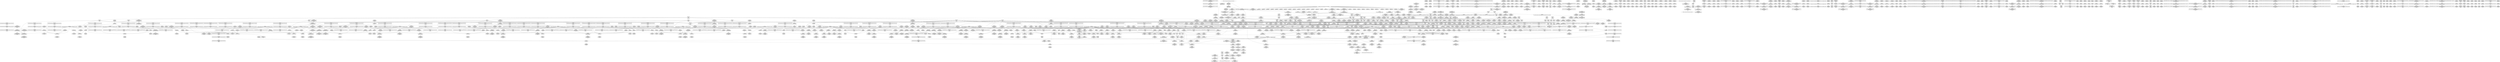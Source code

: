 digraph {
	CE0x446ff40 [shape=record,shape=Mrecord,label="{CE0x446ff40|_call_void_asm_sideeffect_,_memory_,_dirflag_,_fpsr_,_flags_()_#3,_!dbg_!27711,_!srcloc_!27714|include/linux/rcupdate.h,244|*SummSource*}"]
	CE0x44be4b0 [shape=record,shape=Mrecord,label="{CE0x44be4b0|rcu_read_unlock:tmp22|include/linux/rcupdate.h,935|*SummSource*}"]
	CE0x44f4540 [shape=record,shape=Mrecord,label="{CE0x44f4540|rcu_lock_acquire:tmp4|include/linux/rcupdate.h,418|*SummSink*}"]
	CE0x443dad0 [shape=record,shape=Mrecord,label="{CE0x443dad0|selinux_capget:if.then|*SummSink*}"]
	CE0x445ebf0 [shape=record,shape=Mrecord,label="{CE0x445ebf0|i64_2|*Constant*}"]
	CE0x456ea40 [shape=record,shape=Mrecord,label="{CE0x456ea40|i64*_getelementptr_inbounds_(_4_x_i64_,_4_x_i64_*___llvm_gcov_ctr135,_i64_0,_i64_0)|*Constant*|*SummSink*}"]
	CE0x444aac0 [shape=record,shape=Mrecord,label="{CE0x444aac0|task_sid:do.body5}"]
	CE0x44a38b0 [shape=record,shape=Mrecord,label="{CE0x44a38b0|i64*_getelementptr_inbounds_(_11_x_i64_,_11_x_i64_*___llvm_gcov_ctr125,_i64_0,_i64_9)|*Constant*|*SummSink*}"]
	CE0x4482ce0 [shape=record,shape=Mrecord,label="{CE0x4482ce0|i8*_getelementptr_inbounds_(_41_x_i8_,_41_x_i8_*_.str44,_i32_0,_i32_0)|*Constant*|*SummSink*}"]
	CE0x45008e0 [shape=record,shape=Mrecord,label="{CE0x45008e0|rcu_read_lock:land.lhs.true2}"]
	CE0x443aae0 [shape=record,shape=Mrecord,label="{CE0x443aae0|i64*_getelementptr_inbounds_(_6_x_i64_,_6_x_i64_*___llvm_gcov_ctr139,_i64_0,_i64_3)|*Constant*}"]
	CE0x44df0a0 [shape=record,shape=Mrecord,label="{CE0x44df0a0|GLOBAL:__preempt_count_sub|*Constant*|*SummSource*}"]
	CE0x44e9830 [shape=record,shape=Mrecord,label="{CE0x44e9830|GLOBAL:__preempt_count_sub|*Constant*}"]
	CE0x44849d0 [shape=record,shape=Mrecord,label="{CE0x44849d0|i64*_getelementptr_inbounds_(_13_x_i64_,_13_x_i64_*___llvm_gcov_ctr126,_i64_0,_i64_10)|*Constant*|*SummSink*}"]
	CE0x4563c50 [shape=record,shape=Mrecord,label="{CE0x4563c50|i64*_getelementptr_inbounds_(_4_x_i64_,_4_x_i64_*___llvm_gcov_ctr135,_i64_0,_i64_2)|*Constant*|*SummSink*}"]
	CE0x4489b20 [shape=record,shape=Mrecord,label="{CE0x4489b20|__rcu_read_lock:entry|*SummSink*}"]
	CE0x4450a10 [shape=record,shape=Mrecord,label="{CE0x4450a10|task_sid:task|Function::task_sid&Arg::task::|*SummSource*}"]
	CE0x4462bb0 [shape=record,shape=Mrecord,label="{CE0x4462bb0|VOIDTB_TE:_CE_0,4_}"]
	CE0x445b510 [shape=record,shape=Mrecord,label="{CE0x445b510|selinux_capget:effective|Function::selinux_capget&Arg::effective::|*SummSource*}"]
	CE0x4471cb0 [shape=record,shape=Mrecord,label="{CE0x4471cb0|_call_void_lockdep_rcu_suspicious(i8*_getelementptr_inbounds_(_25_x_i8_,_25_x_i8_*_.str3,_i32_0,_i32_0),_i32_218,_i8*_getelementptr_inbounds_(_45_x_i8_,_45_x_i8_*_.str12,_i32_0,_i32_0))_#10,_!dbg_!27727|security/selinux/hooks.c,218|*SummSink*}"]
	CE0x44e1ae0 [shape=record,shape=Mrecord,label="{CE0x44e1ae0|get_current:tmp4|./arch/x86/include/asm/current.h,14|*SummSink*}"]
	CE0x456b930 [shape=record,shape=Mrecord,label="{CE0x456b930|__preempt_count_add:tmp1|*SummSource*}"]
	CE0x4488540 [shape=record,shape=Mrecord,label="{CE0x4488540|_call_void_rcu_read_unlock()_#10,_!dbg_!27748|security/selinux/hooks.c,209}"]
	CE0x449fc70 [shape=record,shape=Mrecord,label="{CE0x449fc70|i32_77|*Constant*|*SummSource*}"]
	CE0x44e61d0 [shape=record,shape=Mrecord,label="{CE0x44e61d0|rcu_read_unlock:if.end|*SummSink*}"]
	CE0x4438260 [shape=record,shape=Mrecord,label="{CE0x4438260|current_sid:if.then|*SummSource*}"]
	CE0x452cf40 [shape=record,shape=Mrecord,label="{CE0x452cf40|__preempt_count_sub:tmp|*SummSink*}"]
	CE0x446a570 [shape=record,shape=Mrecord,label="{CE0x446a570|GLOBAL:current_sid.__warned|Global_var:current_sid.__warned|*SummSource*}"]
	CE0x4464ec0 [shape=record,shape=Mrecord,label="{CE0x4464ec0|current_has_perm:tmp2|*SummSource*}"]
	CE0x448ad10 [shape=record,shape=Mrecord,label="{CE0x448ad10|i64*_getelementptr_inbounds_(_13_x_i64_,_13_x_i64_*___llvm_gcov_ctr126,_i64_0,_i64_0)|*Constant*|*SummSink*}"]
	CE0x4565780 [shape=record,shape=Mrecord,label="{CE0x4565780|__preempt_count_sub:do.end}"]
	CE0x44a8c60 [shape=record,shape=Mrecord,label="{CE0x44a8c60|current_sid:tmp23|security/selinux/hooks.c,218|*SummSink*}"]
	CE0x4469370 [shape=record,shape=Mrecord,label="{CE0x4469370|_call_void_mcount()_#3}"]
	CE0x44fdf30 [shape=record,shape=Mrecord,label="{CE0x44fdf30|cred_sid:tmp4|*LoadInst*|security/selinux/hooks.c,196|*SummSink*}"]
	CE0x44f2b10 [shape=record,shape=Mrecord,label="{CE0x44f2b10|__rcu_read_unlock:tmp2}"]
	CE0x44e9360 [shape=record,shape=Mrecord,label="{CE0x44e9360|rcu_read_unlock:tmp17|include/linux/rcupdate.h,933}"]
	CE0x443be00 [shape=record,shape=Mrecord,label="{CE0x443be00|_ret_i32_%call2,_!dbg_!27718|security/selinux/hooks.c,1544}"]
	CE0x44cdeb0 [shape=record,shape=Mrecord,label="{CE0x44cdeb0|rcu_lock_acquire:tmp1}"]
	CE0x444ca40 [shape=record,shape=Mrecord,label="{CE0x444ca40|%struct.common_audit_data*_null|*Constant*|*SummSource*}"]
	CE0x44cce00 [shape=record,shape=Mrecord,label="{CE0x44cce00|__rcu_read_unlock:do.end}"]
	CE0x445a3f0 [shape=record,shape=Mrecord,label="{CE0x445a3f0|GLOBAL:__llvm_gcov_ctr139|Global_var:__llvm_gcov_ctr139}"]
	CE0x4462990 [shape=record,shape=Mrecord,label="{CE0x4462990|GLOBAL:cap_capget|*Constant*|*SummSource*}"]
	CE0x4468920 [shape=record,shape=Mrecord,label="{CE0x4468920|current_sid:call|security/selinux/hooks.c,218|*SummSource*}"]
	CE0x454c050 [shape=record,shape=Mrecord,label="{CE0x454c050|i64*_getelementptr_inbounds_(_4_x_i64_,_4_x_i64_*___llvm_gcov_ctr133,_i64_0,_i64_2)|*Constant*|*SummSink*}"]
	CE0x44e8770 [shape=record,shape=Mrecord,label="{CE0x44e8770|rcu_read_unlock:tmp4|include/linux/rcupdate.h,933|*SummSink*}"]
	CE0x44f1ea0 [shape=record,shape=Mrecord,label="{CE0x44f1ea0|rcu_lock_acquire:tmp6|*SummSink*}"]
	CE0x44b56f0 [shape=record,shape=Mrecord,label="{CE0x44b56f0|GLOBAL:current_task|Global_var:current_task|*SummSource*}"]
	CE0x445de20 [shape=record,shape=Mrecord,label="{CE0x445de20|current_sid:entry|*SummSource*}"]
	CE0x44aed60 [shape=record,shape=Mrecord,label="{CE0x44aed60|cred_sid:tmp|*SummSink*}"]
	CE0x4441580 [shape=record,shape=Mrecord,label="{CE0x4441580|VOIDTB_TE:_CE_168,176_}"]
	CE0x456bee0 [shape=record,shape=Mrecord,label="{CE0x456bee0|i64_1|*Constant*}"]
	CE0x44ed860 [shape=record,shape=Mrecord,label="{CE0x44ed860|rcu_lock_release:tmp|*SummSink*}"]
	CE0x44ed240 [shape=record,shape=Mrecord,label="{CE0x44ed240|i64*_getelementptr_inbounds_(_11_x_i64_,_11_x_i64_*___llvm_gcov_ctr132,_i64_0,_i64_0)|*Constant*|*SummSource*}"]
	CE0x44d3120 [shape=record,shape=Mrecord,label="{CE0x44d3120|__preempt_count_add:tmp5|./arch/x86/include/asm/preempt.h,72|*SummSource*}"]
	CE0x4471200 [shape=record,shape=Mrecord,label="{CE0x4471200|i1_true|*Constant*|*SummSink*}"]
	CE0x44b3470 [shape=record,shape=Mrecord,label="{CE0x44b3470|task_sid:tmp12|security/selinux/hooks.c,208}"]
	CE0x44f31c0 [shape=record,shape=Mrecord,label="{CE0x44f31c0|rcu_read_unlock:tmp15|include/linux/rcupdate.h,933}"]
	CE0x44df170 [shape=record,shape=Mrecord,label="{CE0x44df170|__preempt_count_sub:entry|*SummSource*}"]
	CE0x44e94b0 [shape=record,shape=Mrecord,label="{CE0x44e94b0|_call_void_asm_sideeffect_,_memory_,_dirflag_,_fpsr_,_flags_()_#3,_!dbg_!27711,_!srcloc_!27714|include/linux/rcupdate.h,244|*SummSink*}"]
	CE0x45640b0 [shape=record,shape=Mrecord,label="{CE0x45640b0|__preempt_count_add:tmp4|./arch/x86/include/asm/preempt.h,72|*SummSource*}"]
	CE0x44c78f0 [shape=record,shape=Mrecord,label="{CE0x44c78f0|i64*_getelementptr_inbounds_(_4_x_i64_,_4_x_i64_*___llvm_gcov_ctr134,_i64_0,_i64_1)|*Constant*|*SummSource*}"]
	CE0x44e8cb0 [shape=record,shape=Mrecord,label="{CE0x44e8cb0|i64*_getelementptr_inbounds_(_11_x_i64_,_11_x_i64_*___llvm_gcov_ctr132,_i64_0,_i64_8)|*Constant*|*SummSource*}"]
	CE0x452eb70 [shape=record,shape=Mrecord,label="{CE0x452eb70|__preempt_count_sub:do.end|*SummSource*}"]
	CE0x44a1740 [shape=record,shape=Mrecord,label="{CE0x44a1740|task_sid:tmp15|security/selinux/hooks.c,208|*SummSink*}"]
	CE0x44ed490 [shape=record,shape=Mrecord,label="{CE0x44ed490|i64*_getelementptr_inbounds_(_11_x_i64_,_11_x_i64_*___llvm_gcov_ctr132,_i64_0,_i64_0)|*Constant*|*SummSink*}"]
	CE0x44f2ce0 [shape=record,shape=Mrecord,label="{CE0x44f2ce0|__rcu_read_lock:tmp5|include/linux/rcupdate.h,239}"]
	CE0x444b410 [shape=record,shape=Mrecord,label="{CE0x444b410|current_sid:tmp|*SummSource*}"]
	CE0x44c00c0 [shape=record,shape=Mrecord,label="{CE0x44c00c0|_ret_void,_!dbg_!27717|include/linux/rcupdate.h,424|*SummSource*}"]
	CE0x446ba00 [shape=record,shape=Mrecord,label="{CE0x446ba00|0:_i32,_4:_i32,_8:_i32,_12:_i32,_:_CMRE_4,8_|*MultipleSource*|security/selinux/hooks.c,218|security/selinux/hooks.c,218|security/selinux/hooks.c,220}"]
	CE0x44c2650 [shape=record,shape=Mrecord,label="{CE0x44c2650|rcu_lock_release:tmp|*SummSource*}"]
	CE0x44e6080 [shape=record,shape=Mrecord,label="{CE0x44e6080|cred_sid:tmp6|security/selinux/hooks.c,197|*SummSink*}"]
	CE0x4469030 [shape=record,shape=Mrecord,label="{CE0x4469030|current_sid:tmp3}"]
	CE0x4563300 [shape=record,shape=Mrecord,label="{CE0x4563300|__preempt_count_sub:bb|*SummSink*}"]
	CE0x44c7630 [shape=record,shape=Mrecord,label="{CE0x44c7630|GLOBAL:__preempt_count|Global_var:__preempt_count}"]
	CE0x44383e0 [shape=record,shape=Mrecord,label="{CE0x44383e0|current_sid:if.end}"]
	CE0x4438630 [shape=record,shape=Mrecord,label="{CE0x4438630|VOIDTB_TE:_CE_120,128_}"]
	CE0x44848d0 [shape=record,shape=Mrecord,label="{CE0x44848d0|i64*_getelementptr_inbounds_(_13_x_i64_,_13_x_i64_*___llvm_gcov_ctr126,_i64_0,_i64_10)|*Constant*|*SummSource*}"]
	CE0x449c8d0 [shape=record,shape=Mrecord,label="{CE0x449c8d0|task_sid:tmp14|security/selinux/hooks.c,208}"]
	CE0x4488090 [shape=record,shape=Mrecord,label="{CE0x4488090|_ret_i32_%tmp6,_!dbg_!27716|security/selinux/hooks.c,197|*SummSink*}"]
	CE0x44ae460 [shape=record,shape=Mrecord,label="{CE0x44ae460|rcu_lock_acquire:map|Function::rcu_lock_acquire&Arg::map::|*SummSource*}"]
	CE0x44a7990 [shape=record,shape=Mrecord,label="{CE0x44a7990|i32_22|*Constant*|*SummSource*}"]
	CE0x44c9370 [shape=record,shape=Mrecord,label="{CE0x44c9370|rcu_lock_release:indirectgoto}"]
	CE0x4454bd0 [shape=record,shape=Mrecord,label="{CE0x4454bd0|i64*_getelementptr_inbounds_(_2_x_i64_,_2_x_i64_*___llvm_gcov_ctr98,_i64_0,_i64_1)|*Constant*|*SummSource*}"]
	CE0x44745b0 [shape=record,shape=Mrecord,label="{CE0x44745b0|GLOBAL:current_sid|*Constant*}"]
	CE0x445a050 [shape=record,shape=Mrecord,label="{CE0x445a050|avc_has_perm:tclass|Function::avc_has_perm&Arg::tclass::|*SummSink*}"]
	CE0x45709e0 [shape=record,shape=Mrecord,label="{CE0x45709e0|i64_1|*Constant*}"]
	CE0x4483ff0 [shape=record,shape=Mrecord,label="{CE0x4483ff0|task_sid:tmp21|security/selinux/hooks.c,208|*SummSink*}"]
	CE0x44b0100 [shape=record,shape=Mrecord,label="{CE0x44b0100|task_sid:tobool|security/selinux/hooks.c,208|*SummSource*}"]
	CE0x44532c0 [shape=record,shape=Mrecord,label="{CE0x44532c0|task_sid:tmp18|security/selinux/hooks.c,208}"]
	CE0x449eea0 [shape=record,shape=Mrecord,label="{CE0x449eea0|rcu_read_lock:entry|*SummSink*}"]
	CE0x44b3cf0 [shape=record,shape=Mrecord,label="{CE0x44b3cf0|rcu_read_unlock:tmp8|include/linux/rcupdate.h,933|*SummSource*}"]
	CE0x44b0630 [shape=record,shape=Mrecord,label="{CE0x44b0630|cred_sid:tmp2|*SummSink*}"]
	CE0x44cd270 [shape=record,shape=Mrecord,label="{CE0x44cd270|i64*_getelementptr_inbounds_(_4_x_i64_,_4_x_i64_*___llvm_gcov_ctr134,_i64_0,_i64_0)|*Constant*}"]
	CE0x456bc60 [shape=record,shape=Mrecord,label="{CE0x456bc60|_call_void_mcount()_#3|*SummSource*}"]
	CE0x454b040 [shape=record,shape=Mrecord,label="{CE0x454b040|__preempt_count_sub:tmp6|./arch/x86/include/asm/preempt.h,78|*SummSource*}"]
	CE0x44677d0 [shape=record,shape=Mrecord,label="{CE0x44677d0|rcu_read_lock:if.then|*SummSink*}"]
	CE0x4489260 [shape=record,shape=Mrecord,label="{CE0x4489260|_ret_void,_!dbg_!27735|include/linux/rcupdate.h,938|*SummSource*}"]
	CE0x4542ba0 [shape=record,shape=Mrecord,label="{CE0x4542ba0|__rcu_read_lock:do.end|*SummSource*}"]
	CE0x44fc720 [shape=record,shape=Mrecord,label="{CE0x44fc720|rcu_read_unlock:do.body}"]
	CE0x4454380 [shape=record,shape=Mrecord,label="{CE0x4454380|i32_208|*Constant*}"]
	CE0x452c090 [shape=record,shape=Mrecord,label="{CE0x452c090|__rcu_read_lock:do.body|*SummSource*}"]
	CE0x44e0bf0 [shape=record,shape=Mrecord,label="{CE0x44e0bf0|rcu_read_unlock:tmp3|*SummSource*}"]
	CE0x44b6b60 [shape=record,shape=Mrecord,label="{CE0x44b6b60|task_sid:if.then|*SummSink*}"]
	CE0x44531f0 [shape=record,shape=Mrecord,label="{CE0x44531f0|i64*_getelementptr_inbounds_(_13_x_i64_,_13_x_i64_*___llvm_gcov_ctr126,_i64_0,_i64_8)|*Constant*|*SummSink*}"]
	CE0x446a070 [shape=record,shape=Mrecord,label="{CE0x446a070|task_sid:land.lhs.true}"]
	CE0x4501d80 [shape=record,shape=Mrecord,label="{CE0x4501d80|rcu_read_unlock:land.lhs.true2}"]
	CE0x4443830 [shape=record,shape=Mrecord,label="{CE0x4443830|VOIDTB_TE:_CE_44,48_}"]
	CE0x4467090 [shape=record,shape=Mrecord,label="{CE0x4467090|current_sid:tmp2|*SummSink*}"]
	CE0x44c0aa0 [shape=record,shape=Mrecord,label="{CE0x44c0aa0|__rcu_read_unlock:entry}"]
	CE0x44b68d0 [shape=record,shape=Mrecord,label="{CE0x44b68d0|_call_void_mcount()_#3}"]
	CE0x44de160 [shape=record,shape=Mrecord,label="{CE0x44de160|i64_0|*Constant*}"]
	CE0x45408f0 [shape=record,shape=Mrecord,label="{CE0x45408f0|rcu_lock_release:tmp3|*SummSource*}"]
	CE0x456fc00 [shape=record,shape=Mrecord,label="{CE0x456fc00|i64*_getelementptr_inbounds_(_4_x_i64_,_4_x_i64_*___llvm_gcov_ctr129,_i64_0,_i64_2)|*Constant*|*SummSink*}"]
	CE0x44e1800 [shape=record,shape=Mrecord,label="{CE0x44e1800|rcu_read_lock:tmp5|include/linux/rcupdate.h,882}"]
	CE0x4447190 [shape=record,shape=Mrecord,label="{CE0x4447190|_call_void_mcount()_#3|*SummSink*}"]
	CE0x446b0b0 [shape=record,shape=Mrecord,label="{CE0x446b0b0|i64*_getelementptr_inbounds_(_11_x_i64_,_11_x_i64_*___llvm_gcov_ctr125,_i64_0,_i64_6)|*Constant*|*SummSource*}"]
	CE0x44aca30 [shape=record,shape=Mrecord,label="{CE0x44aca30|task_sid:tmp3|*SummSink*}"]
	CE0x444c610 [shape=record,shape=Mrecord,label="{CE0x444c610|avc_has_perm:requested|Function::avc_has_perm&Arg::requested::}"]
	CE0x4488b20 [shape=record,shape=Mrecord,label="{CE0x4488b20|GLOBAL:rcu_read_unlock|*Constant*|*SummSource*}"]
	CE0x4463ce0 [shape=record,shape=Mrecord,label="{CE0x4463ce0|task_sid:tmp25|security/selinux/hooks.c,208|*SummSource*}"]
	CE0x4532950 [shape=record,shape=Mrecord,label="{CE0x4532950|rcu_lock_acquire:indirectgoto|*SummSink*}"]
	CE0x4438a20 [shape=record,shape=Mrecord,label="{CE0x4438a20|selinux_capget:tmp3|security/selinux/hooks.c,1971|*SummSink*}"]
	CE0x444a730 [shape=record,shape=Mrecord,label="{CE0x444a730|VOIDTB_TE:_CE_16,20_}"]
	CE0x44871f0 [shape=record,shape=Mrecord,label="{CE0x44871f0|__rcu_read_unlock:tmp7|include/linux/rcupdate.h,245|*SummSource*}"]
	CE0x44ccd90 [shape=record,shape=Mrecord,label="{CE0x44ccd90|_call_void_mcount()_#3}"]
	CE0x44696a0 [shape=record,shape=Mrecord,label="{CE0x44696a0|_call_void_mcount()_#3|*SummSink*}"]
	CE0x44a59a0 [shape=record,shape=Mrecord,label="{CE0x44a59a0|current_sid:call4|security/selinux/hooks.c,218|*SummSink*}"]
	CE0x44b63e0 [shape=record,shape=Mrecord,label="{CE0x44b63e0|GLOBAL:__llvm_gcov_ctr126|Global_var:__llvm_gcov_ctr126}"]
	CE0x446beb0 [shape=record,shape=Mrecord,label="{CE0x446beb0|get_current:tmp3|*SummSource*}"]
	CE0x4567ff0 [shape=record,shape=Mrecord,label="{CE0x4567ff0|__preempt_count_sub:tmp6|./arch/x86/include/asm/preempt.h,78}"]
	CE0x4488950 [shape=record,shape=Mrecord,label="{CE0x4488950|rcu_read_unlock:entry}"]
	CE0x44c8230 [shape=record,shape=Mrecord,label="{CE0x44c8230|__rcu_read_lock:tmp2}"]
	CE0x448a7c0 [shape=record,shape=Mrecord,label="{CE0x448a7c0|current_sid:if.end|*SummSink*}"]
	CE0x44b7aa0 [shape=record,shape=Mrecord,label="{CE0x44b7aa0|GLOBAL:__llvm_gcov_ctr126|Global_var:__llvm_gcov_ctr126|*SummSink*}"]
	CE0x45304c0 [shape=record,shape=Mrecord,label="{CE0x45304c0|rcu_lock_acquire:tmp1|*SummSink*}"]
	CE0x44ba1d0 [shape=record,shape=Mrecord,label="{CE0x44ba1d0|i64*_getelementptr_inbounds_(_2_x_i64_,_2_x_i64_*___llvm_gcov_ctr131,_i64_0,_i64_0)|*Constant*|*SummSink*}"]
	CE0x444cfc0 [shape=record,shape=Mrecord,label="{CE0x444cfc0|avc_has_perm:auditdata|Function::avc_has_perm&Arg::auditdata::|*SummSource*}"]
	CE0x4450a80 [shape=record,shape=Mrecord,label="{CE0x4450a80|task_sid:task|Function::task_sid&Arg::task::|*SummSink*}"]
	CE0x44e4b40 [shape=record,shape=Mrecord,label="{CE0x44e4b40|i64*_getelementptr_inbounds_(_2_x_i64_,_2_x_i64_*___llvm_gcov_ctr131,_i64_0,_i64_0)|*Constant*}"]
	CE0x44bffd0 [shape=record,shape=Mrecord,label="{CE0x44bffd0|_ret_void,_!dbg_!27717|include/linux/rcupdate.h,424}"]
	CE0x4459f10 [shape=record,shape=Mrecord,label="{CE0x4459f10|avc_has_perm:tclass|Function::avc_has_perm&Arg::tclass::}"]
	CE0x44f7c30 [shape=record,shape=Mrecord,label="{CE0x44f7c30|rcu_read_lock:tmp16|include/linux/rcupdate.h,882|*SummSink*}"]
	CE0x44879a0 [shape=record,shape=Mrecord,label="{CE0x44879a0|cred_sid:cred|Function::cred_sid&Arg::cred::}"]
	CE0x44a3720 [shape=record,shape=Mrecord,label="{CE0x44a3720|i64*_getelementptr_inbounds_(_11_x_i64_,_11_x_i64_*___llvm_gcov_ctr125,_i64_0,_i64_9)|*Constant*|*SummSource*}"]
	CE0x44f5310 [shape=record,shape=Mrecord,label="{CE0x44f5310|i64_ptrtoint_(i8*_blockaddress(_rcu_lock_acquire,_%__here)_to_i64)|*Constant*}"]
	CE0x4458320 [shape=record,shape=Mrecord,label="{CE0x4458320|avc_has_perm:entry|*SummSink*}"]
	CE0x4567e30 [shape=record,shape=Mrecord,label="{CE0x4567e30|i64*_getelementptr_inbounds_(_4_x_i64_,_4_x_i64_*___llvm_gcov_ctr135,_i64_0,_i64_3)|*Constant*|*SummSink*}"]
	CE0x4438f70 [shape=record,shape=Mrecord,label="{CE0x4438f70|_call_void_mcount()_#3|*SummSink*}"]
	CE0x44db330 [shape=record,shape=Mrecord,label="{CE0x44db330|_call_void_mcount()_#3|*SummSource*}"]
	CE0x44c6aa0 [shape=record,shape=Mrecord,label="{CE0x44c6aa0|__preempt_count_sub:bb|*SummSource*}"]
	CE0x4531910 [shape=record,shape=Mrecord,label="{CE0x4531910|i64_ptrtoint_(i8*_blockaddress(_rcu_lock_release,_%__here)_to_i64)|*Constant*|*SummSource*}"]
	CE0x44ae7c0 [shape=record,shape=Mrecord,label="{CE0x44ae7c0|task_sid:tmp}"]
	CE0x4438cb0 [shape=record,shape=Mrecord,label="{CE0x4438cb0|selinux_capget:tmp|*SummSource*}"]
	CE0x448a9f0 [shape=record,shape=Mrecord,label="{CE0x448a9f0|current_sid:land.lhs.true2|*SummSource*}"]
	CE0x454ac30 [shape=record,shape=Mrecord,label="{CE0x454ac30|rcu_lock_release:tmp3}"]
	CE0x44460b0 [shape=record,shape=Mrecord,label="{CE0x44460b0|i64*_getelementptr_inbounds_(_6_x_i64_,_6_x_i64_*___llvm_gcov_ctr139,_i64_0,_i64_0)|*Constant*|*SummSink*}"]
	CE0x44c1130 [shape=record,shape=Mrecord,label="{CE0x44c1130|_ret_void,_!dbg_!27717|include/linux/rcupdate.h,245}"]
	CE0x44425c0 [shape=record,shape=Mrecord,label="{CE0x44425c0|current_has_perm:tmp1|*SummSink*}"]
	CE0x44fe1a0 [shape=record,shape=Mrecord,label="{CE0x44fe1a0|rcu_read_unlock:do.end}"]
	CE0x44cd9f0 [shape=record,shape=Mrecord,label="{CE0x44cd9f0|rcu_lock_acquire:tmp5|include/linux/rcupdate.h,418|*SummSource*}"]
	CE0x44ae830 [shape=record,shape=Mrecord,label="{CE0x44ae830|COLLAPSED:_GCMRE___llvm_gcov_ctr126_internal_global_13_x_i64_zeroinitializer:_elem_0:default:}"]
	CE0x444b070 [shape=record,shape=Mrecord,label="{CE0x444b070|get_current:tmp|*SummSink*}"]
	CE0x44bb4b0 [shape=record,shape=Mrecord,label="{CE0x44bb4b0|i64*_getelementptr_inbounds_(_11_x_i64_,_11_x_i64_*___llvm_gcov_ctr132,_i64_0,_i64_9)|*Constant*}"]
	CE0x44e36b0 [shape=record,shape=Mrecord,label="{CE0x44e36b0|rcu_read_lock:tmp22|include/linux/rcupdate.h,884}"]
	CE0x44cc750 [shape=record,shape=Mrecord,label="{CE0x44cc750|i64*_getelementptr_inbounds_(_4_x_i64_,_4_x_i64_*___llvm_gcov_ctr129,_i64_0,_i64_3)|*Constant*|*SummSource*}"]
	CE0x4462260 [shape=record,shape=Mrecord,label="{CE0x4462260|GLOBAL:task_sid|*Constant*|*SummSink*}"]
	CE0x44df7e0 [shape=record,shape=Mrecord,label="{CE0x44df7e0|rcu_read_lock:tmp7|include/linux/rcupdate.h,882|*SummSink*}"]
	CE0x4487d00 [shape=record,shape=Mrecord,label="{CE0x4487d00|_ret_i32_%tmp6,_!dbg_!27716|security/selinux/hooks.c,197}"]
	CE0x4486a20 [shape=record,shape=Mrecord,label="{CE0x4486a20|__preempt_count_add:tmp2|*SummSink*}"]
	CE0x4469f00 [shape=record,shape=Mrecord,label="{CE0x4469f00|GLOBAL:current_sid.__warned|Global_var:current_sid.__warned}"]
	CE0x443e5a0 [shape=record,shape=Mrecord,label="{CE0x443e5a0|selinux_capget:return}"]
	CE0x44a7f30 [shape=record,shape=Mrecord,label="{CE0x44a7f30|current_sid:security|security/selinux/hooks.c,218|*SummSource*}"]
	CE0x44be210 [shape=record,shape=Mrecord,label="{CE0x44be210|rcu_read_unlock:tmp21|include/linux/rcupdate.h,935|*SummSink*}"]
	CE0x4542ca0 [shape=record,shape=Mrecord,label="{CE0x4542ca0|__rcu_read_unlock:tmp}"]
	CE0x44e77d0 [shape=record,shape=Mrecord,label="{CE0x44e77d0|_ret_void,_!dbg_!27719|./arch/x86/include/asm/preempt.h,73|*SummSource*}"]
	CE0x44730c0 [shape=record,shape=Mrecord,label="{CE0x44730c0|rcu_read_lock:tmp11|include/linux/rcupdate.h,882|*SummSource*}"]
	CE0x44ea750 [shape=record,shape=Mrecord,label="{CE0x44ea750|_call_void_mcount()_#3|*SummSource*}"]
	CE0x448eb00 [shape=record,shape=Mrecord,label="{CE0x448eb00|rcu_read_lock:call3|include/linux/rcupdate.h,882|*SummSource*}"]
	CE0x44dbe00 [shape=record,shape=Mrecord,label="{CE0x44dbe00|rcu_read_lock:do.body}"]
	CE0x448f740 [shape=record,shape=Mrecord,label="{CE0x448f740|i64*_getelementptr_inbounds_(_11_x_i64_,_11_x_i64_*___llvm_gcov_ctr132,_i64_0,_i64_8)|*Constant*}"]
	CE0x449cad0 [shape=record,shape=Mrecord,label="{CE0x449cad0|%struct.task_struct*_(%struct.task_struct**)*_asm_movq_%gs:$_1:P_,$0_,_r,im,_dirflag_,_fpsr_,_flags_|*SummSink*}"]
	CE0x44ff5c0 [shape=record,shape=Mrecord,label="{CE0x44ff5c0|_call_void_mcount()_#3}"]
	CE0x446fb80 [shape=record,shape=Mrecord,label="{CE0x446fb80|__preempt_count_add:tmp|*SummSource*}"]
	CE0x4500840 [shape=record,shape=Mrecord,label="{CE0x4500840|rcu_read_lock:do.end|*SummSink*}"]
	CE0x448ec80 [shape=record,shape=Mrecord,label="{CE0x448ec80|rcu_read_lock:call3|include/linux/rcupdate.h,882|*SummSink*}"]
	CE0x44f99f0 [shape=record,shape=Mrecord,label="{CE0x44f99f0|i32_883|*Constant*}"]
	CE0x44e2fe0 [shape=record,shape=Mrecord,label="{CE0x44e2fe0|i64*_getelementptr_inbounds_(_11_x_i64_,_11_x_i64_*___llvm_gcov_ctr127,_i64_0,_i64_10)|*Constant*}"]
	CE0x44fbc50 [shape=record,shape=Mrecord,label="{CE0x44fbc50|GLOBAL:rcu_lock_acquire|*Constant*}"]
	CE0x44b0340 [shape=record,shape=Mrecord,label="{CE0x44b0340|task_sid:tmp5|security/selinux/hooks.c,208}"]
	CE0x443fbe0 [shape=record,shape=Mrecord,label="{CE0x443fbe0|selinux_capget:tmp4|security/selinux/hooks.c,1971|*SummSource*}"]
	CE0x44ecb80 [shape=record,shape=Mrecord,label="{CE0x44ecb80|rcu_read_unlock:tmp11|include/linux/rcupdate.h,933|*SummSink*}"]
	CE0x44f0ba0 [shape=record,shape=Mrecord,label="{CE0x44f0ba0|_ret_void,_!dbg_!27720|./arch/x86/include/asm/preempt.h,78|*SummSource*}"]
	CE0x44e4f70 [shape=record,shape=Mrecord,label="{CE0x44e4f70|cred_sid:sid|security/selinux/hooks.c,197|*SummSink*}"]
	CE0x4505570 [shape=record,shape=Mrecord,label="{CE0x4505570|rcu_read_unlock:tmp17|include/linux/rcupdate.h,933|*SummSink*}"]
	CE0x44f8f50 [shape=record,shape=Mrecord,label="{CE0x44f8f50|i8*_getelementptr_inbounds_(_25_x_i8_,_25_x_i8_*_.str45,_i32_0,_i32_0)|*Constant*}"]
	CE0x44a8a40 [shape=record,shape=Mrecord,label="{CE0x44a8a40|current_sid:tmp23|security/selinux/hooks.c,218|*SummSource*}"]
	CE0x446c850 [shape=record,shape=Mrecord,label="{CE0x446c850|task_sid:tmp26|security/selinux/hooks.c,208|*SummSink*}"]
	CE0x44fdd00 [shape=record,shape=Mrecord,label="{CE0x44fdd00|cred_sid:tmp4|*LoadInst*|security/selinux/hooks.c,196|*SummSource*}"]
	CE0x44db6a0 [shape=record,shape=Mrecord,label="{CE0x44db6a0|i32_0|*Constant*}"]
	CE0x4448a10 [shape=record,shape=Mrecord,label="{CE0x4448a10|i64*_getelementptr_inbounds_(_11_x_i64_,_11_x_i64_*___llvm_gcov_ctr125,_i64_0,_i64_1)|*Constant*}"]
	CE0x44870c0 [shape=record,shape=Mrecord,label="{CE0x44870c0|__rcu_read_unlock:tmp7|include/linux/rcupdate.h,245}"]
	CE0x4462060 [shape=record,shape=Mrecord,label="{CE0x4462060|current_has_perm:call1|security/selinux/hooks.c,1543|*SummSource*}"]
	CE0x4459860 [shape=record,shape=Mrecord,label="{CE0x4459860|avc_has_perm:tsid|Function::avc_has_perm&Arg::tsid::|*SummSink*}"]
	CE0x44e82d0 [shape=record,shape=Mrecord,label="{CE0x44e82d0|__rcu_read_lock:tmp7|include/linux/rcupdate.h,240}"]
	CE0x446b830 [shape=record,shape=Mrecord,label="{CE0x446b830|current_sid:tmp13|security/selinux/hooks.c,218|*SummSink*}"]
	CE0x4490710 [shape=record,shape=Mrecord,label="{CE0x4490710|rcu_read_unlock:call|include/linux/rcupdate.h,933|*SummSink*}"]
	CE0x44a21f0 [shape=record,shape=Mrecord,label="{CE0x44a21f0|_call_void___rcu_read_lock()_#10,_!dbg_!27710|include/linux/rcupdate.h,879|*SummSource*}"]
	CE0x44e7b10 [shape=record,shape=Mrecord,label="{CE0x44e7b10|rcu_read_unlock:tmp14|include/linux/rcupdate.h,933}"]
	CE0x4452330 [shape=record,shape=Mrecord,label="{CE0x4452330|current_has_perm:call|security/selinux/hooks.c,1542|*SummSink*}"]
	"CONST[source:1(input),value:2(dynamic)][purpose:{object}][SrcIdx:0]"
	CE0x44a7cd0 [shape=record,shape=Mrecord,label="{CE0x44a7cd0|COLLAPSED:_CMRE:_elem_0::|security/selinux/hooks.c,218}"]
	CE0x4484ab0 [shape=record,shape=Mrecord,label="{CE0x4484ab0|task_sid:tmp22|security/selinux/hooks.c,208|*SummSink*}"]
	CE0x44eb640 [shape=record,shape=Mrecord,label="{CE0x44eb640|__preempt_count_add:val|Function::__preempt_count_add&Arg::val::|*SummSink*}"]
	CE0x44551d0 [shape=record,shape=Mrecord,label="{CE0x44551d0|i64_3|*Constant*|*SummSource*}"]
	CE0x44a75f0 [shape=record,shape=Mrecord,label="{CE0x44a75f0|i32_22|*Constant*}"]
	CE0x44eec20 [shape=record,shape=Mrecord,label="{CE0x44eec20|rcu_read_unlock:tmp5|include/linux/rcupdate.h,933|*SummSink*}"]
	CE0x44bb520 [shape=record,shape=Mrecord,label="{CE0x44bb520|i64*_getelementptr_inbounds_(_11_x_i64_,_11_x_i64_*___llvm_gcov_ctr132,_i64_0,_i64_9)|*Constant*|*SummSource*}"]
	CE0x444cc00 [shape=record,shape=Mrecord,label="{CE0x444cc00|avc_has_perm:auditdata|Function::avc_has_perm&Arg::auditdata::|*SummSink*}"]
	CE0x445deb0 [shape=record,shape=Mrecord,label="{CE0x445deb0|current_sid:entry|*SummSink*}"]
	CE0x44abb10 [shape=record,shape=Mrecord,label="{CE0x44abb10|cred_sid:tmp1}"]
	CE0x4452bf0 [shape=record,shape=Mrecord,label="{CE0x4452bf0|current_sid:tmp6|security/selinux/hooks.c,218}"]
	CE0x4542d10 [shape=record,shape=Mrecord,label="{CE0x4542d10|COLLAPSED:_GCMRE___llvm_gcov_ctr134_internal_global_4_x_i64_zeroinitializer:_elem_0:default:}"]
	CE0x44c0c70 [shape=record,shape=Mrecord,label="{CE0x44c0c70|__rcu_read_unlock:entry|*SummSink*}"]
	CE0x44f4880 [shape=record,shape=Mrecord,label="{CE0x44f4880|__rcu_read_unlock:do.body}"]
	CE0x44b35d0 [shape=record,shape=Mrecord,label="{CE0x44b35d0|rcu_read_lock:tmp}"]
	CE0x44ad4e0 [shape=record,shape=Mrecord,label="{CE0x44ad4e0|_call_void_mcount()_#3|*SummSource*}"]
	CE0x449c470 [shape=record,shape=Mrecord,label="{CE0x449c470|i64_6|*Constant*|*SummSink*}"]
	CE0x44f9be0 [shape=record,shape=Mrecord,label="{CE0x44f9be0|i32_883|*Constant*|*SummSink*}"]
	CE0x444b3a0 [shape=record,shape=Mrecord,label="{CE0x444b3a0|COLLAPSED:_GCMRE___llvm_gcov_ctr125_internal_global_11_x_i64_zeroinitializer:_elem_0:default:}"]
	CE0x4575920 [shape=record,shape=Mrecord,label="{CE0x4575920|__preempt_count_sub:do.body|*SummSink*}"]
	CE0x45421c0 [shape=record,shape=Mrecord,label="{CE0x45421c0|rcu_lock_acquire:tmp|*SummSource*}"]
	CE0x4570200 [shape=record,shape=Mrecord,label="{CE0x4570200|__preempt_count_add:do.body}"]
	CE0x44faaa0 [shape=record,shape=Mrecord,label="{CE0x44faaa0|rcu_read_lock:tmp18|include/linux/rcupdate.h,882}"]
	CE0x449c6b0 [shape=record,shape=Mrecord,label="{CE0x449c6b0|i64_7|*Constant*}"]
	CE0x44af670 [shape=record,shape=Mrecord,label="{CE0x44af670|get_current:tmp2|*SummSink*}"]
	CE0x44678b0 [shape=record,shape=Mrecord,label="{CE0x44678b0|rcu_read_lock:bb}"]
	CE0x4541f20 [shape=record,shape=Mrecord,label="{CE0x4541f20|rcu_lock_release:__here|*SummSource*}"]
	CE0x44f3df0 [shape=record,shape=Mrecord,label="{CE0x44f3df0|__preempt_count_sub:val|Function::__preempt_count_sub&Arg::val::}"]
	CE0x44ae2b0 [shape=record,shape=Mrecord,label="{CE0x44ae2b0|task_sid:call|security/selinux/hooks.c,208|*SummSink*}"]
	CE0x44eb790 [shape=record,shape=Mrecord,label="{CE0x44eb790|rcu_read_unlock:tmp4|include/linux/rcupdate.h,933|*SummSource*}"]
	CE0x445c480 [shape=record,shape=Mrecord,label="{CE0x445c480|selinux_capget:retval.0}"]
	CE0x6242940 [shape=record,shape=Mrecord,label="{CE0x6242940|selinux_capget:tmp7|security/selinux/hooks.c,1972}"]
	CE0x44496e0 [shape=record,shape=Mrecord,label="{CE0x44496e0|current_sid:call|security/selinux/hooks.c,218}"]
	CE0x4442870 [shape=record,shape=Mrecord,label="{CE0x4442870|i64*_getelementptr_inbounds_(_2_x_i64_,_2_x_i64_*___llvm_gcov_ctr136,_i64_0,_i64_1)|*Constant*|*SummSink*}"]
	CE0x45322a0 [shape=record,shape=Mrecord,label="{CE0x45322a0|i64*_getelementptr_inbounds_(_4_x_i64_,_4_x_i64_*___llvm_gcov_ctr133,_i64_0,_i64_3)|*Constant*|*SummSource*}"]
	CE0x44f44d0 [shape=record,shape=Mrecord,label="{CE0x44f44d0|rcu_lock_acquire:tmp4|include/linux/rcupdate.h,418|*SummSource*}"]
	CE0x44eb1c0 [shape=record,shape=Mrecord,label="{CE0x44eb1c0|i64*_getelementptr_inbounds_(_11_x_i64_,_11_x_i64_*___llvm_gcov_ctr132,_i64_0,_i64_1)|*Constant*}"]
	"CONST[source:0(mediator),value:2(dynamic)][purpose:{object}]"
	CE0x4483130 [shape=record,shape=Mrecord,label="{CE0x4483130|i64*_getelementptr_inbounds_(_13_x_i64_,_13_x_i64_*___llvm_gcov_ctr126,_i64_0,_i64_9)|*Constant*|*SummSource*}"]
	CE0x44d29e0 [shape=record,shape=Mrecord,label="{CE0x44d29e0|__preempt_count_add:bb}"]
	CE0x44f8b70 [shape=record,shape=Mrecord,label="{CE0x44f8b70|_call_void_lockdep_rcu_suspicious(i8*_getelementptr_inbounds_(_25_x_i8_,_25_x_i8_*_.str45,_i32_0,_i32_0),_i32_883,_i8*_getelementptr_inbounds_(_42_x_i8_,_42_x_i8_*_.str46,_i32_0,_i32_0))_#10,_!dbg_!27728|include/linux/rcupdate.h,882|*SummSink*}"]
	CE0x44f1070 [shape=record,shape=Mrecord,label="{CE0x44f1070|rcu_read_unlock:tmp7|include/linux/rcupdate.h,933|*SummSink*}"]
	CE0x443f5b0 [shape=record,shape=Mrecord,label="{CE0x443f5b0|selinux_capget:tmp5|security/selinux/hooks.c,1971}"]
	CE0x4441650 [shape=record,shape=Mrecord,label="{CE0x4441650|VOIDTB_TE:_CE:_elem_0:default:}"]
	CE0x44495f0 [shape=record,shape=Mrecord,label="{CE0x44495f0|_call_void_mcount()_#3|*SummSink*}"]
	CE0x4543a00 [shape=record,shape=Mrecord,label="{CE0x4543a00|rcu_lock_release:tmp2|*SummSource*}"]
	CE0x446f9b0 [shape=record,shape=Mrecord,label="{CE0x446f9b0|i64*_getelementptr_inbounds_(_4_x_i64_,_4_x_i64_*___llvm_gcov_ctr134,_i64_0,_i64_0)|*Constant*|*SummSource*}"]
	CE0x4442bf0 [shape=record,shape=Mrecord,label="{CE0x4442bf0|i64_0|*Constant*|*SummSource*}"]
	CE0x44b1e00 [shape=record,shape=Mrecord,label="{CE0x44b1e00|rcu_read_lock:tmp|*SummSink*}"]
	CE0x44f2850 [shape=record,shape=Mrecord,label="{CE0x44f2850|rcu_read_unlock:call3|include/linux/rcupdate.h,933}"]
	CE0x44e6c60 [shape=record,shape=Mrecord,label="{CE0x44e6c60|rcu_read_unlock:tmp2|*SummSink*}"]
	CE0x44494f0 [shape=record,shape=Mrecord,label="{CE0x44494f0|_call_void_mcount()_#3|*SummSource*}"]
	CE0x444aef0 [shape=record,shape=Mrecord,label="{CE0x444aef0|i64_1|*Constant*|*SummSink*}"]
	CE0x4483a10 [shape=record,shape=Mrecord,label="{CE0x4483a10|task_sid:tmp21|security/selinux/hooks.c,208}"]
	CE0x44bf680 [shape=record,shape=Mrecord,label="{CE0x44bf680|GLOBAL:rcu_lock_release|*Constant*|*SummSource*}"]
	CE0x44bde00 [shape=record,shape=Mrecord,label="{CE0x44bde00|rcu_read_lock:do.end|*SummSource*}"]
	CE0x44cdaa0 [shape=record,shape=Mrecord,label="{CE0x44cdaa0|i64*_getelementptr_inbounds_(_4_x_i64_,_4_x_i64_*___llvm_gcov_ctr133,_i64_0,_i64_1)|*Constant*|*SummSource*}"]
	CE0x4472cd0 [shape=record,shape=Mrecord,label="{CE0x4472cd0|rcu_read_lock:tmp10|include/linux/rcupdate.h,882|*SummSink*}"]
	CE0x4490d20 [shape=record,shape=Mrecord,label="{CE0x4490d20|i64*_getelementptr_inbounds_(_11_x_i64_,_11_x_i64_*___llvm_gcov_ctr125,_i64_0,_i64_8)|*Constant*}"]
	CE0x443ea70 [shape=record,shape=Mrecord,label="{CE0x443ea70|selinux_capget:tmp1}"]
	CE0x44f25b0 [shape=record,shape=Mrecord,label="{CE0x44f25b0|rcu_read_unlock:tmp12|include/linux/rcupdate.h,933|*SummSource*}"]
	CE0x44e9520 [shape=record,shape=Mrecord,label="{CE0x44e9520|_call_void___preempt_count_sub(i32_1)_#10,_!dbg_!27715|include/linux/rcupdate.h,244}"]
	CE0x44a4c10 [shape=record,shape=Mrecord,label="{CE0x44a4c10|i64*_getelementptr_inbounds_(_11_x_i64_,_11_x_i64_*___llvm_gcov_ctr125,_i64_0,_i64_10)|*Constant*|*SummSource*}"]
	CE0x4467020 [shape=record,shape=Mrecord,label="{CE0x4467020|current_sid:tmp2|*SummSource*}"]
	CE0x445c2c0 [shape=record,shape=Mrecord,label="{CE0x445c2c0|selinux_capget:permitted|Function::selinux_capget&Arg::permitted::|*SummSource*}"]
	CE0x447a5a0 [shape=record,shape=Mrecord,label="{CE0x447a5a0|selinux_capget:tmp7|security/selinux/hooks.c,1972|*SummSink*}"]
	CE0x4461230 [shape=record,shape=Mrecord,label="{CE0x4461230|current_sid:tmp10|security/selinux/hooks.c,218|*SummSource*}"]
	CE0x457b790 [shape=record,shape=Mrecord,label="{CE0x457b790|__preempt_count_sub:tmp5|./arch/x86/include/asm/preempt.h,77|*SummSink*}"]
	CE0x44f3d00 [shape=record,shape=Mrecord,label="{CE0x44f3d00|_ret_void,_!dbg_!27720|./arch/x86/include/asm/preempt.h,78}"]
	CE0x44e8f50 [shape=record,shape=Mrecord,label="{CE0x44e8f50|i64*_getelementptr_inbounds_(_11_x_i64_,_11_x_i64_*___llvm_gcov_ctr132,_i64_0,_i64_8)|*Constant*|*SummSink*}"]
	CE0x4463a40 [shape=record,shape=Mrecord,label="{CE0x4463a40|task_sid:tmp24|security/selinux/hooks.c,208|*SummSource*}"]
	CE0x4457c70 [shape=record,shape=Mrecord,label="{CE0x4457c70|i32_(i32,_i32,_i16,_i32,_%struct.common_audit_data*)*_bitcast_(i32_(i32,_i32,_i16,_i32,_%struct.common_audit_data.495*)*_avc_has_perm_to_i32_(i32,_i32,_i16,_i32,_%struct.common_audit_data*)*)|*Constant*|*SummSink*}"]
	CE0x44e75d0 [shape=record,shape=Mrecord,label="{CE0x44e75d0|__preempt_count_add:val|Function::__preempt_count_add&Arg::val::|*SummSource*}"]
	CE0x44ab790 [shape=record,shape=Mrecord,label="{CE0x44ab790|task_sid:tmp1}"]
	CE0x454b930 [shape=record,shape=Mrecord,label="{CE0x454b930|_call_void_mcount()_#3|*SummSink*}"]
	CE0x44dfd50 [shape=record,shape=Mrecord,label="{CE0x44dfd50|GLOBAL:rcu_read_lock.__warned|Global_var:rcu_read_lock.__warned|*SummSink*}"]
	CE0x4570370 [shape=record,shape=Mrecord,label="{CE0x4570370|__preempt_count_add:do.body|*SummSource*}"]
	CE0x44ab550 [shape=record,shape=Mrecord,label="{CE0x44ab550|task_sid:do.body}"]
	CE0x44f5240 [shape=record,shape=Mrecord,label="{CE0x44f5240|%struct.lockdep_map*_null|*Constant*|*SummSource*}"]
	CE0x44638f0 [shape=record,shape=Mrecord,label="{CE0x44638f0|VOIDTB_TE:_CE_96,104_}"]
	CE0x44a3920 [shape=record,shape=Mrecord,label="{CE0x44a3920|current_sid:tmp17|security/selinux/hooks.c,218}"]
	CE0x4562bd0 [shape=record,shape=Mrecord,label="{CE0x4562bd0|__preempt_count_sub:tmp5|./arch/x86/include/asm/preempt.h,77}"]
	CE0x448fb80 [shape=record,shape=Mrecord,label="{CE0x448fb80|rcu_read_lock:tmp13|include/linux/rcupdate.h,882}"]
	CE0x4454e30 [shape=record,shape=Mrecord,label="{CE0x4454e30|current_sid:tobool|security/selinux/hooks.c,218|*SummSink*}"]
	CE0x44a24a0 [shape=record,shape=Mrecord,label="{CE0x44a24a0|_call_void_mcount()_#3|*SummSource*}"]
	CE0x44a4f20 [shape=record,shape=Mrecord,label="{CE0x44a4f20|current_sid:tmp20|security/selinux/hooks.c,218|*SummSource*}"]
	CE0x44abbf0 [shape=record,shape=Mrecord,label="{CE0x44abbf0|cred_sid:tmp1|*SummSink*}"]
	CE0x446e800 [shape=record,shape=Mrecord,label="{CE0x446e800|task_sid:tmp25|security/selinux/hooks.c,208}"]
	CE0x44ee9e0 [shape=record,shape=Mrecord,label="{CE0x44ee9e0|GLOBAL:__llvm_gcov_ctr132|Global_var:__llvm_gcov_ctr132|*SummSink*}"]
	CE0x44ff270 [shape=record,shape=Mrecord,label="{CE0x44ff270|i64*_getelementptr_inbounds_(_4_x_i64_,_4_x_i64_*___llvm_gcov_ctr130,_i64_0,_i64_2)|*Constant*|*SummSource*}"]
	CE0x44a1f30 [shape=record,shape=Mrecord,label="{CE0x44a1f30|_call_void___rcu_read_lock()_#10,_!dbg_!27710|include/linux/rcupdate.h,879|*SummSink*}"]
	CE0x449f0a0 [shape=record,shape=Mrecord,label="{CE0x449f0a0|cred_sid:tmp|*SummSource*}"]
	CE0x4543a70 [shape=record,shape=Mrecord,label="{CE0x4543a70|rcu_lock_release:tmp2|*SummSink*}"]
	CE0x44b0920 [shape=record,shape=Mrecord,label="{CE0x44b0920|task_sid:tobool4|security/selinux/hooks.c,208|*SummSource*}"]
	CE0x44dc040 [shape=record,shape=Mrecord,label="{CE0x44dc040|rcu_read_lock:do.body|*SummSink*}"]
	CE0x4459470 [shape=record,shape=Mrecord,label="{CE0x4459470|avc_has_perm:ssid|Function::avc_has_perm&Arg::ssid::|*SummSink*}"]
	CE0x44eba30 [shape=record,shape=Mrecord,label="{CE0x44eba30|GLOBAL:__llvm_gcov_ctr132|Global_var:__llvm_gcov_ctr132}"]
	CE0x44ccfa0 [shape=record,shape=Mrecord,label="{CE0x44ccfa0|__preempt_count_add:tmp|*SummSink*}"]
	CE0x44c76a0 [shape=record,shape=Mrecord,label="{CE0x44c76a0|i64*_getelementptr_inbounds_(_4_x_i64_,_4_x_i64_*___llvm_gcov_ctr135,_i64_0,_i64_3)|*Constant*|*SummSource*}"]
	CE0x4543990 [shape=record,shape=Mrecord,label="{CE0x4543990|rcu_lock_release:tmp2}"]
	CE0x44c98a0 [shape=record,shape=Mrecord,label="{CE0x44c98a0|i64*_getelementptr_inbounds_(_4_x_i64_,_4_x_i64_*___llvm_gcov_ctr128,_i64_0,_i64_1)|*Constant*}"]
	CE0x456c570 [shape=record,shape=Mrecord,label="{CE0x456c570|__preempt_count_add:bb|*SummSource*}"]
	CE0x44a05b0 [shape=record,shape=Mrecord,label="{CE0x44a05b0|task_sid:tmp16|security/selinux/hooks.c,208|*SummSink*}"]
	CE0x44a91c0 [shape=record,shape=Mrecord,label="{CE0x44a91c0|i32_1|*Constant*|*SummSink*}"]
	CE0x4445310 [shape=record,shape=Mrecord,label="{CE0x4445310|i8*_getelementptr_inbounds_(_45_x_i8_,_45_x_i8_*_.str12,_i32_0,_i32_0)|*Constant*|*SummSource*}"]
	CE0x44a6100 [shape=record,shape=Mrecord,label="{CE0x44a6100|get_current:entry}"]
	CE0x44fd4d0 [shape=record,shape=Mrecord,label="{CE0x44fd4d0|GLOBAL:rcu_read_unlock.__warned|Global_var:rcu_read_unlock.__warned|*SummSource*}"]
	CE0x44bdcd0 [shape=record,shape=Mrecord,label="{CE0x44bdcd0|128:_i8*,_:_CRE_128,136_|*MultipleSource*|Function::cred_sid&Arg::cred::|*LoadInst*|security/selinux/hooks.c,208|security/selinux/hooks.c,196}"]
	CE0x44a6d70 [shape=record,shape=Mrecord,label="{CE0x44a6d70|COLLAPSED:_GCMRE_current_task_external_global_%struct.task_struct*:_elem_0::|security/selinux/hooks.c,218}"]
	CE0x446b750 [shape=record,shape=Mrecord,label="{CE0x446b750|current_sid:tmp13|security/selinux/hooks.c,218}"]
	CE0x44e1a70 [shape=record,shape=Mrecord,label="{CE0x44e1a70|get_current:tmp4|./arch/x86/include/asm/current.h,14|*SummSource*}"]
	CE0x4488320 [shape=record,shape=Mrecord,label="{CE0x4488320|GLOBAL:rcu_read_unlock|*Constant*}"]
	CE0x444b330 [shape=record,shape=Mrecord,label="{CE0x444b330|current_sid:tmp}"]
	CE0x4464550 [shape=record,shape=Mrecord,label="{CE0x4464550|i64*_getelementptr_inbounds_(_13_x_i64_,_13_x_i64_*___llvm_gcov_ctr126,_i64_0,_i64_12)|*Constant*}"]
	CE0x444c1d0 [shape=record,shape=Mrecord,label="{CE0x444c1d0|i64*_getelementptr_inbounds_(_2_x_i64_,_2_x_i64_*___llvm_gcov_ctr98,_i64_0,_i64_1)|*Constant*}"]
	CE0x44a2e00 [shape=record,shape=Mrecord,label="{CE0x44a2e00|_ret_void,_!dbg_!27735|include/linux/rcupdate.h,884|*SummSource*}"]
	CE0x448edf0 [shape=record,shape=Mrecord,label="{CE0x448edf0|i64_6|*Constant*}"]
	CE0x4532d60 [shape=record,shape=Mrecord,label="{CE0x4532d60|__rcu_read_unlock:tmp4|include/linux/rcupdate.h,244|*SummSink*}"]
	CE0x446ad40 [shape=record,shape=Mrecord,label="{CE0x446ad40|rcu_read_unlock:tmp6|include/linux/rcupdate.h,933|*SummSink*}"]
	CE0x4505ab0 [shape=record,shape=Mrecord,label="{CE0x4505ab0|rcu_read_unlock:tmp18|include/linux/rcupdate.h,933|*SummSink*}"]
	CE0x44fc660 [shape=record,shape=Mrecord,label="{CE0x44fc660|rcu_read_unlock:if.then|*SummSink*}"]
	CE0x44386f0 [shape=record,shape=Mrecord,label="{CE0x44386f0|VOIDTB_TE:_CE_128,136_}"]
	CE0x4476f90 [shape=record,shape=Mrecord,label="{CE0x4476f90|i64*_getelementptr_inbounds_(_6_x_i64_,_6_x_i64_*___llvm_gcov_ctr139,_i64_0,_i64_4)|*Constant*|*SummSource*}"]
	CE0x457ba60 [shape=record,shape=Mrecord,label="{CE0x457ba60|i32_0|*Constant*}"]
	CE0x448b610 [shape=record,shape=Mrecord,label="{CE0x448b610|task_sid:tmp13|security/selinux/hooks.c,208|*SummSink*}"]
	CE0x44f5820 [shape=record,shape=Mrecord,label="{CE0x44f5820|i64*_getelementptr_inbounds_(_4_x_i64_,_4_x_i64_*___llvm_gcov_ctr130,_i64_0,_i64_1)|*Constant*|*SummSink*}"]
	CE0x4c51530 [shape=record,shape=Mrecord,label="{CE0x4c51530|i64*_getelementptr_inbounds_(_6_x_i64_,_6_x_i64_*___llvm_gcov_ctr139,_i64_0,_i64_5)|*Constant*|*SummSink*}"]
	CE0x44901d0 [shape=record,shape=Mrecord,label="{CE0x44901d0|rcu_read_lock:tmp14|include/linux/rcupdate.h,882|*SummSource*}"]
	CE0x446f470 [shape=record,shape=Mrecord,label="{CE0x446f470|__rcu_read_unlock:bb|*SummSource*}"]
	CE0x456bd70 [shape=record,shape=Mrecord,label="{CE0x456bd70|__rcu_read_unlock:do.body|*SummSink*}"]
	CE0x4447230 [shape=record,shape=Mrecord,label="{CE0x4447230|current_sid:tobool1|security/selinux/hooks.c,218|*SummSource*}"]
	CE0x4530f50 [shape=record,shape=Mrecord,label="{CE0x4530f50|_call_void_lock_release(%struct.lockdep_map*_%map,_i32_1,_i64_ptrtoint_(i8*_blockaddress(_rcu_lock_release,_%__here)_to_i64))_#10,_!dbg_!27716|include/linux/rcupdate.h,423|*SummSink*}"]
	CE0x4442740 [shape=record,shape=Mrecord,label="{CE0x4442740|i64*_getelementptr_inbounds_(_2_x_i64_,_2_x_i64_*___llvm_gcov_ctr136,_i64_0,_i64_1)|*Constant*|*SummSource*}"]
	CE0x4451970 [shape=record,shape=Mrecord,label="{CE0x4451970|selinux_capget:inheritable|Function::selinux_capget&Arg::inheritable::|*SummSource*}"]
	CE0x444f120 [shape=record,shape=Mrecord,label="{CE0x444f120|task_sid:land.lhs.true2|*SummSink*}"]
	CE0x44f2e60 [shape=record,shape=Mrecord,label="{CE0x44f2e60|__rcu_read_lock:tmp5|include/linux/rcupdate.h,239|*SummSource*}"]
	CE0x4463750 [shape=record,shape=Mrecord,label="{CE0x4463750|VOIDTB_TE:_CE_72,80_}"]
	CE0x446ecd0 [shape=record,shape=Mrecord,label="{CE0x446ecd0|i8*_undef|*Constant*}"]
	CE0x449fc00 [shape=record,shape=Mrecord,label="{CE0x449fc00|i32_77|*Constant*}"]
	CE0x44fafe0 [shape=record,shape=Mrecord,label="{CE0x44fafe0|i8_1|*Constant*}"]
	CE0x445b470 [shape=record,shape=Mrecord,label="{CE0x445b470|selinux_capget:effective|Function::selinux_capget&Arg::effective::}"]
	CE0x44bbd60 [shape=record,shape=Mrecord,label="{CE0x44bbd60|rcu_read_unlock:tmp19|include/linux/rcupdate.h,933}"]
	CE0x44b6af0 [shape=record,shape=Mrecord,label="{CE0x44b6af0|task_sid:if.then|*SummSource*}"]
	CE0x4473240 [shape=record,shape=Mrecord,label="{CE0x4473240|rcu_read_lock:tmp11|include/linux/rcupdate.h,882|*SummSink*}"]
	CE0x4507200 [shape=record,shape=Mrecord,label="{CE0x4507200|i8*_getelementptr_inbounds_(_44_x_i8_,_44_x_i8_*_.str47,_i32_0,_i32_0)|*Constant*}"]
	CE0x4502590 [shape=record,shape=Mrecord,label="{CE0x4502590|rcu_read_unlock:tobool1|include/linux/rcupdate.h,933}"]
	CE0x4562d90 [shape=record,shape=Mrecord,label="{CE0x4562d90|__preempt_count_sub:tmp5|./arch/x86/include/asm/preempt.h,77|*SummSource*}"]
	CE0x4471080 [shape=record,shape=Mrecord,label="{CE0x4471080|i1_true|*Constant*|*SummSource*}"]
	CE0x44a8370 [shape=record,shape=Mrecord,label="{CE0x44a8370|current_sid:tmp22|security/selinux/hooks.c,218}"]
	CE0x44cd870 [shape=record,shape=Mrecord,label="{CE0x44cd870|rcu_lock_acquire:tmp5|include/linux/rcupdate.h,418}"]
	CE0x44a32a0 [shape=record,shape=Mrecord,label="{CE0x44a32a0|task_sid:do.body|*SummSource*}"]
	CE0x44e2550 [shape=record,shape=Mrecord,label="{CE0x44e2550|rcu_read_lock:tmp19|include/linux/rcupdate.h,882|*SummSource*}"]
	CE0x444d3e0 [shape=record,shape=Mrecord,label="{CE0x444d3e0|current_sid:bb|*SummSink*}"]
	CE0x4439020 [shape=record,shape=Mrecord,label="{CE0x4439020|selinux_capget:tobool|security/selinux/hooks.c,1971}"]
	CE0x44b7630 [shape=record,shape=Mrecord,label="{CE0x44b7630|__rcu_read_lock:tmp5|include/linux/rcupdate.h,239|*SummSink*}"]
	CE0x44f3bb0 [shape=record,shape=Mrecord,label="{CE0x44f3bb0|__preempt_count_sub:entry|*SummSink*}"]
	CE0x44de4a0 [shape=record,shape=Mrecord,label="{CE0x44de4a0|rcu_read_unlock:tmp9|include/linux/rcupdate.h,933}"]
	CE0x445e530 [shape=record,shape=Mrecord,label="{CE0x445e530|i64_1|*Constant*}"]
	CE0x44636e0 [shape=record,shape=Mrecord,label="{CE0x44636e0|VOIDTB_TE:_CE_64,72_}"]
	CE0x4443650 [shape=record,shape=Mrecord,label="{CE0x4443650|VOIDTB_TE:_CE_28,32_}"]
	CE0x44bce20 [shape=record,shape=Mrecord,label="{CE0x44bce20|i64*_getelementptr_inbounds_(_11_x_i64_,_11_x_i64_*___llvm_gcov_ctr132,_i64_0,_i64_10)|*Constant*|*SummSink*}"]
	CE0x456c640 [shape=record,shape=Mrecord,label="{CE0x456c640|__preempt_count_sub:tmp1|*SummSink*}"]
	CE0x44ffe40 [shape=record,shape=Mrecord,label="{CE0x44ffe40|__rcu_read_lock:tmp6|include/linux/rcupdate.h,240}"]
	CE0x44bf960 [shape=record,shape=Mrecord,label="{CE0x44bf960|rcu_lock_release:map|Function::rcu_lock_release&Arg::map::}"]
	CE0x449bd10 [shape=record,shape=Mrecord,label="{CE0x449bd10|0:_i8,_:_GCMR_task_sid.__warned_internal_global_i8_0,_section_.data.unlikely_,_align_1:_elem_0:default:}"]
	CE0x44f6070 [shape=record,shape=Mrecord,label="{CE0x44f6070|rcu_lock_acquire:bb|*SummSink*}"]
	CE0x44b2b00 [shape=record,shape=Mrecord,label="{CE0x44b2b00|i64_1|*Constant*}"]
	CE0x4464a50 [shape=record,shape=Mrecord,label="{CE0x4464a50|i64_4|*Constant*|*SummSink*}"]
	CE0x44575b0 [shape=record,shape=Mrecord,label="{CE0x44575b0|rcu_lock_acquire:__here|*SummSink*}"]
	CE0x4531db0 [shape=record,shape=Mrecord,label="{CE0x4531db0|i64_ptrtoint_(i8*_blockaddress(_rcu_lock_release,_%__here)_to_i64)|*Constant*|*SummSink*}"]
	CE0x4440c60 [shape=record,shape=Mrecord,label="{CE0x4440c60|i64_2|*Constant*|*SummSink*}"]
	CE0x446eb60 [shape=record,shape=Mrecord,label="{CE0x446eb60|rcu_lock_release:tmp7|*SummSource*}"]
	CE0x44c1780 [shape=record,shape=Mrecord,label="{CE0x44c1780|__rcu_read_lock:bb|*SummSource*}"]
	CE0x44dfdc0 [shape=record,shape=Mrecord,label="{CE0x44dfdc0|rcu_read_lock:tmp8|include/linux/rcupdate.h,882}"]
	CE0x44f2370 [shape=record,shape=Mrecord,label="{CE0x44f2370|rcu_read_unlock:tmp12|include/linux/rcupdate.h,933}"]
	CE0x443f240 [shape=record,shape=Mrecord,label="{CE0x443f240|selinux_capget:if.then}"]
	CE0x4455160 [shape=record,shape=Mrecord,label="{CE0x4455160|i64_2|*Constant*}"]
	CE0x4439530 [shape=record,shape=Mrecord,label="{CE0x4439530|current_has_perm:perms|Function::current_has_perm&Arg::perms::|*SummSource*}"]
	CE0x4449df0 [shape=record,shape=Mrecord,label="{CE0x4449df0|current_sid:tmp4|security/selinux/hooks.c,218}"]
	CE0x444a810 [shape=record,shape=Mrecord,label="{CE0x444a810|VOIDTB_TE:_CE_24,28_}"]
	CE0x44f6970 [shape=record,shape=Mrecord,label="{CE0x44f6970|rcu_read_lock:tmp7|include/linux/rcupdate.h,882}"]
	CE0x448a880 [shape=record,shape=Mrecord,label="{CE0x448a880|current_sid:land.lhs.true2}"]
	CE0x44eb420 [shape=record,shape=Mrecord,label="{CE0x44eb420|_ret_void,_!dbg_!27719|./arch/x86/include/asm/preempt.h,73}"]
	CE0x445aee0 [shape=record,shape=Mrecord,label="{CE0x445aee0|i64*_getelementptr_inbounds_(_6_x_i64_,_6_x_i64_*___llvm_gcov_ctr139,_i64_0,_i64_3)|*Constant*|*SummSink*}"]
	CE0x44f2b80 [shape=record,shape=Mrecord,label="{CE0x44f2b80|__rcu_read_unlock:tmp2|*SummSource*}"]
	CE0x44c8410 [shape=record,shape=Mrecord,label="{CE0x44c8410|i8*_undef|*Constant*}"]
	CE0x44878c0 [shape=record,shape=Mrecord,label="{CE0x44878c0|cred_sid:entry|*SummSink*}"]
	CE0x44a9480 [shape=record,shape=Mrecord,label="{CE0x44a9480|current_sid:sid|security/selinux/hooks.c,220}"]
	CE0x4491530 [shape=record,shape=Mrecord,label="{CE0x4491530|current_sid:tmp16|security/selinux/hooks.c,218}"]
	CE0x44648f0 [shape=record,shape=Mrecord,label="{CE0x44648f0|i64*_getelementptr_inbounds_(_13_x_i64_,_13_x_i64_*___llvm_gcov_ctr126,_i64_0,_i64_12)|*Constant*|*SummSource*}"]
	CE0x44f7da0 [shape=record,shape=Mrecord,label="{CE0x44f7da0|i64*_getelementptr_inbounds_(_11_x_i64_,_11_x_i64_*___llvm_gcov_ctr127,_i64_0,_i64_8)|*Constant*}"]
	CE0x44fc4d0 [shape=record,shape=Mrecord,label="{CE0x44fc4d0|rcu_read_lock:land.lhs.true|*SummSink*}"]
	CE0x44e5d40 [shape=record,shape=Mrecord,label="{CE0x44e5d40|cred_sid:tmp6|security/selinux/hooks.c,197}"]
	CE0x44826b0 [shape=record,shape=Mrecord,label="{CE0x44826b0|i32_208|*Constant*|*SummSink*}"]
	CE0x44ed110 [shape=record,shape=Mrecord,label="{CE0x44ed110|i64*_getelementptr_inbounds_(_11_x_i64_,_11_x_i64_*___llvm_gcov_ctr132,_i64_0,_i64_0)|*Constant*}"]
	CE0x44e7840 [shape=record,shape=Mrecord,label="{CE0x44e7840|_ret_void,_!dbg_!27719|./arch/x86/include/asm/preempt.h,73|*SummSink*}"]
	CE0x448ab30 [shape=record,shape=Mrecord,label="{CE0x448ab30|i64*_getelementptr_inbounds_(_13_x_i64_,_13_x_i64_*___llvm_gcov_ctr126,_i64_0,_i64_0)|*Constant*|*SummSource*}"]
	CE0x44645c0 [shape=record,shape=Mrecord,label="{CE0x44645c0|task_sid:tmp27|security/selinux/hooks.c,208}"]
	CE0x44ff990 [shape=record,shape=Mrecord,label="{CE0x44ff990|rcu_read_lock:tmp2|*SummSource*}"]
	CE0x45432c0 [shape=record,shape=Mrecord,label="{CE0x45432c0|__rcu_read_lock:tmp4|include/linux/rcupdate.h,239|*SummSource*}"]
	CE0x443ec40 [shape=record,shape=Mrecord,label="{CE0x443ec40|current_has_perm:entry}"]
	CE0x44ac5a0 [shape=record,shape=Mrecord,label="{CE0x44ac5a0|rcu_read_lock:tmp1|*SummSink*}"]
	CE0x44fd600 [shape=record,shape=Mrecord,label="{CE0x44fd600|GLOBAL:rcu_read_unlock.__warned|Global_var:rcu_read_unlock.__warned|*SummSink*}"]
	CE0x4542a90 [shape=record,shape=Mrecord,label="{CE0x4542a90|__rcu_read_unlock:tmp|*SummSource*}"]
	CE0x4473850 [shape=record,shape=Mrecord,label="{CE0x4473850|rcu_read_lock:call3|include/linux/rcupdate.h,882}"]
	CE0x44ae8a0 [shape=record,shape=Mrecord,label="{CE0x44ae8a0|task_sid:tmp|*SummSource*}"]
	CE0x44b7950 [shape=record,shape=Mrecord,label="{CE0x44b7950|_call_void___preempt_count_add(i32_1)_#10,_!dbg_!27711|include/linux/rcupdate.h,239|*SummSource*}"]
	CE0x4471e40 [shape=record,shape=Mrecord,label="{CE0x4471e40|GLOBAL:lockdep_rcu_suspicious|*Constant*}"]
	CE0x446e1f0 [shape=record,shape=Mrecord,label="{CE0x446e1f0|i64*_getelementptr_inbounds_(_2_x_i64_,_2_x_i64_*___llvm_gcov_ctr136,_i64_0,_i64_0)|*Constant*|*SummSource*}"]
	CE0x4452290 [shape=record,shape=Mrecord,label="{CE0x4452290|current_has_perm:call|security/selinux/hooks.c,1542|*SummSource*}"]
	CE0x4486b80 [shape=record,shape=Mrecord,label="{CE0x4486b80|__preempt_count_add:tmp3|*SummSource*}"]
	CE0x44474e0 [shape=record,shape=Mrecord,label="{CE0x44474e0|i64_5|*Constant*}"]
	CE0x44e93d0 [shape=record,shape=Mrecord,label="{CE0x44e93d0|rcu_read_unlock:tmp17|include/linux/rcupdate.h,933|*SummSource*}"]
	CE0x44a5f70 [shape=record,shape=Mrecord,label="{CE0x44a5f70|GLOBAL:get_current|*Constant*|*SummSink*}"]
	CE0x4443440 [shape=record,shape=Mrecord,label="{CE0x4443440|selinux_capget:tmp4|security/selinux/hooks.c,1971}"]
	CE0x44e1870 [shape=record,shape=Mrecord,label="{CE0x44e1870|rcu_read_lock:tmp5|include/linux/rcupdate.h,882|*SummSource*}"]
	CE0x44b8480 [shape=record,shape=Mrecord,label="{CE0x44b8480|task_sid:tmp9|security/selinux/hooks.c,208|*SummSink*}"]
	CE0x449d040 [shape=record,shape=Mrecord,label="{CE0x449d040|task_sid:tmp1|*SummSink*}"]
	CE0x448a310 [shape=record,shape=Mrecord,label="{CE0x448a310|task_sid:tmp4|*LoadInst*|security/selinux/hooks.c,208}"]
	CE0x4464bf0 [shape=record,shape=Mrecord,label="{CE0x4464bf0|current_sid:tmp9|security/selinux/hooks.c,218|*SummSource*}"]
	CE0x44f86d0 [shape=record,shape=Mrecord,label="{CE0x44f86d0|_call_void_lockdep_rcu_suspicious(i8*_getelementptr_inbounds_(_25_x_i8_,_25_x_i8_*_.str45,_i32_0,_i32_0),_i32_883,_i8*_getelementptr_inbounds_(_42_x_i8_,_42_x_i8_*_.str46,_i32_0,_i32_0))_#10,_!dbg_!27728|include/linux/rcupdate.h,882|*SummSource*}"]
	CE0x4440b00 [shape=record,shape=Mrecord,label="{CE0x4440b00|selinux_capget:return|*SummSink*}"]
	CE0x44ef190 [shape=record,shape=Mrecord,label="{CE0x44ef190|rcu_read_unlock:land.lhs.true}"]
	CE0x44b7d10 [shape=record,shape=Mrecord,label="{CE0x44b7d10|task_sid:tmp7|security/selinux/hooks.c,208}"]
	CE0x4474860 [shape=record,shape=Mrecord,label="{CE0x4474860|GLOBAL:current_sid|*Constant*|*SummSink*}"]
	CE0x45696d0 [shape=record,shape=Mrecord,label="{CE0x45696d0|__preempt_count_sub:tmp4|./arch/x86/include/asm/preempt.h,77|*SummSink*}"]
	CE0x44a6420 [shape=record,shape=Mrecord,label="{CE0x44a6420|_ret_%struct.task_struct*_%tmp4,_!dbg_!27714|./arch/x86/include/asm/current.h,14|*SummSource*}"]
	CE0x444a440 [shape=record,shape=Mrecord,label="{CE0x444a440|GLOBAL:current_has_perm|*Constant*|*SummSource*}"]
	CE0x4463670 [shape=record,shape=Mrecord,label="{CE0x4463670|VOIDTB_TE:_CE_56,64_}"]
	CE0x45310c0 [shape=record,shape=Mrecord,label="{CE0x45310c0|i32_1|*Constant*}"]
	CE0x452cd30 [shape=record,shape=Mrecord,label="{CE0x452cd30|i64*_getelementptr_inbounds_(_4_x_i64_,_4_x_i64_*___llvm_gcov_ctr134,_i64_0,_i64_2)|*Constant*|*SummSource*}"]
	CE0x4563e60 [shape=record,shape=Mrecord,label="{CE0x4563e60|i64*_getelementptr_inbounds_(_4_x_i64_,_4_x_i64_*___llvm_gcov_ctr135,_i64_0,_i64_2)|*Constant*}"]
	CE0x44539e0 [shape=record,shape=Mrecord,label="{CE0x44539e0|task_sid:tmp18|security/selinux/hooks.c,208|*SummSink*}"]
	CE0x44e24e0 [shape=record,shape=Mrecord,label="{CE0x44e24e0|rcu_read_lock:tmp19|include/linux/rcupdate.h,882}"]
	CE0x44bd390 [shape=record,shape=Mrecord,label="{CE0x44bd390|task_sid:tobool1|security/selinux/hooks.c,208|*SummSource*}"]
	CE0x44f6590 [shape=record,shape=Mrecord,label="{CE0x44f6590|i64*_getelementptr_inbounds_(_2_x_i64_,_2_x_i64_*___llvm_gcov_ctr98,_i64_0,_i64_1)|*Constant*|*SummSink*}"]
	CE0x449d310 [shape=record,shape=Mrecord,label="{CE0x449d310|i64*_getelementptr_inbounds_(_2_x_i64_,_2_x_i64_*___llvm_gcov_ctr131,_i64_0,_i64_1)|*Constant*|*SummSink*}"]
	CE0x44c32e0 [shape=record,shape=Mrecord,label="{CE0x44c32e0|__rcu_read_lock:tmp3|*SummSource*}"]
	CE0x444a210 [shape=record,shape=Mrecord,label="{CE0x444a210|GLOBAL:__llvm_gcov_ctr125|Global_var:__llvm_gcov_ctr125}"]
	CE0x44c0510 [shape=record,shape=Mrecord,label="{CE0x44c0510|_call_void___rcu_read_unlock()_#10,_!dbg_!27734|include/linux/rcupdate.h,937|*SummSink*}"]
	CE0x4449e90 [shape=record,shape=Mrecord,label="{CE0x4449e90|current_sid:tmp4|security/selinux/hooks.c,218|*SummSource*}"]
	CE0x44ec7d0 [shape=record,shape=Mrecord,label="{CE0x44ec7d0|rcu_read_unlock:tmp11|include/linux/rcupdate.h,933}"]
	CE0x446ebd0 [shape=record,shape=Mrecord,label="{CE0x446ebd0|rcu_lock_release:tmp7|*SummSink*}"]
	CE0x4542940 [shape=record,shape=Mrecord,label="{CE0x4542940|__rcu_read_lock:do.end}"]
	CE0x449c200 [shape=record,shape=Mrecord,label="{CE0x449c200|i64*_getelementptr_inbounds_(_4_x_i64_,_4_x_i64_*___llvm_gcov_ctr128,_i64_0,_i64_0)|*Constant*|*SummSink*}"]
	CE0x4531370 [shape=record,shape=Mrecord,label="{CE0x4531370|GLOBAL:lock_release|*Constant*}"]
	CE0x44619b0 [shape=record,shape=Mrecord,label="{CE0x44619b0|_call_void_mcount()_#3}"]
	CE0x4472090 [shape=record,shape=Mrecord,label="{CE0x4472090|GLOBAL:lockdep_rcu_suspicious|*Constant*|*SummSource*}"]
	CE0x44437c0 [shape=record,shape=Mrecord,label="{CE0x44437c0|VOIDTB_TE:_CE_40,44_}"]
	"CONST[source:0(mediator),value:2(dynamic)][purpose:{subject}]"
	CE0x4449d80 [shape=record,shape=Mrecord,label="{CE0x4449d80|i64_3|*Constant*|*SummSink*}"]
	CE0x44f1b80 [shape=record,shape=Mrecord,label="{CE0x44f1b80|rcu_lock_acquire:tmp6}"]
	CE0x44f7260 [shape=record,shape=Mrecord,label="{CE0x44f7260|rcu_read_lock:tmp14|include/linux/rcupdate.h,882|*SummSink*}"]
	CE0x44600f0 [shape=record,shape=Mrecord,label="{CE0x44600f0|selinux_capget:call1|security/selinux/hooks.c,1974|*SummSink*}"]
	CE0x4442f70 [shape=record,shape=Mrecord,label="{CE0x4442f70|selinux_capget:tmp2|security/selinux/hooks.c,1971}"]
	CE0x44e4600 [shape=record,shape=Mrecord,label="{CE0x44e4600|i64*_getelementptr_inbounds_(_11_x_i64_,_11_x_i64_*___llvm_gcov_ctr127,_i64_0,_i64_9)|*Constant*|*SummSink*}"]
	CE0x4457a70 [shape=record,shape=Mrecord,label="{CE0x4457a70|current_has_perm:call2|security/selinux/hooks.c,1544|*SummSource*}"]
	CE0x4457da0 [shape=record,shape=Mrecord,label="{CE0x4457da0|avc_has_perm:entry}"]
	CE0x44b0e10 [shape=record,shape=Mrecord,label="{CE0x44b0e10|task_sid:tobool4|security/selinux/hooks.c,208|*SummSink*}"]
	CE0x44e3450 [shape=record,shape=Mrecord,label="{CE0x44e3450|i64*_getelementptr_inbounds_(_11_x_i64_,_11_x_i64_*___llvm_gcov_ctr127,_i64_0,_i64_10)|*Constant*|*SummSink*}"]
	CE0x44f7900 [shape=record,shape=Mrecord,label="{CE0x44f7900|rcu_read_lock:tmp16|include/linux/rcupdate.h,882}"]
	CE0x44df030 [shape=record,shape=Mrecord,label="{CE0x44df030|GLOBAL:__preempt_count_sub|*Constant*|*SummSink*}"]
	CE0x4530840 [shape=record,shape=Mrecord,label="{CE0x4530840|__rcu_read_unlock:tmp2|*SummSink*}"]
	CE0x44a1260 [shape=record,shape=Mrecord,label="{CE0x44a1260|task_sid:tmp14|security/selinux/hooks.c,208|*SummSource*}"]
	CE0x444e5c0 [shape=record,shape=Mrecord,label="{CE0x444e5c0|current_sid:tmp12|security/selinux/hooks.c,218|*SummSource*}"]
	CE0x4448c30 [shape=record,shape=Mrecord,label="{CE0x4448c30|current_sid:tmp1|*SummSink*}"]
	CE0x449dc20 [shape=record,shape=Mrecord,label="{CE0x449dc20|task_sid:tmp12|security/selinux/hooks.c,208|*SummSink*}"]
	CE0x44e67f0 [shape=record,shape=Mrecord,label="{CE0x44e67f0|rcu_read_unlock:if.end|*SummSource*}"]
	CE0x44a5510 [shape=record,shape=Mrecord,label="{CE0x44a5510|current_sid:call4|security/selinux/hooks.c,218}"]
	CE0x4457960 [shape=record,shape=Mrecord,label="{CE0x4457960|current_has_perm:call2|security/selinux/hooks.c,1544}"]
	CE0x446a330 [shape=record,shape=Mrecord,label="{CE0x446a330|i64*_getelementptr_inbounds_(_13_x_i64_,_13_x_i64_*___llvm_gcov_ctr126,_i64_0,_i64_0)|*Constant*}"]
	CE0x44bd5b0 [shape=record,shape=Mrecord,label="{CE0x44bd5b0|task_sid:tmp10|security/selinux/hooks.c,208}"]
	CE0x4563420 [shape=record,shape=Mrecord,label="{CE0x4563420|__preempt_count_sub:tmp2}"]
	CE0x4473560 [shape=record,shape=Mrecord,label="{CE0x4473560|rcu_read_lock:tmp12|include/linux/rcupdate.h,882|*SummSource*}"]
	CE0x444dcd0 [shape=record,shape=Mrecord,label="{CE0x444dcd0|selinux_capget:tmp11|security/selinux/hooks.c,1975}"]
	CE0x4452930 [shape=record,shape=Mrecord,label="{CE0x4452930|GLOBAL:__llvm_gcov_ctr125|Global_var:__llvm_gcov_ctr125|*SummSink*}"]
	CE0x446e980 [shape=record,shape=Mrecord,label="{CE0x446e980|rcu_lock_release:tmp7}"]
	CE0x44e04a0 [shape=record,shape=Mrecord,label="{CE0x44e04a0|rcu_read_lock:tmp10|include/linux/rcupdate.h,882}"]
	CE0x445df40 [shape=record,shape=Mrecord,label="{CE0x445df40|_ret_i32_%tmp24,_!dbg_!27742|security/selinux/hooks.c,220}"]
	CE0x4487730 [shape=record,shape=Mrecord,label="{CE0x4487730|cred_sid:entry|*SummSource*}"]
	CE0x44e1240 [shape=record,shape=Mrecord,label="{CE0x44e1240|rcu_read_unlock:call3|include/linux/rcupdate.h,933|*SummSource*}"]
	CE0x44ac060 [shape=record,shape=Mrecord,label="{CE0x44ac060|task_sid:tmp4|*LoadInst*|security/selinux/hooks.c,208|*SummSource*}"]
	CE0x44479e0 [shape=record,shape=Mrecord,label="{CE0x44479e0|current_sid:tmp10|security/selinux/hooks.c,218}"]
	CE0x44b81b0 [shape=record,shape=Mrecord,label="{CE0x44b81b0|cred_sid:tmp4|*LoadInst*|security/selinux/hooks.c,196}"]
	CE0x4489790 [shape=record,shape=Mrecord,label="{CE0x4489790|i64*_getelementptr_inbounds_(_2_x_i64_,_2_x_i64_*___llvm_gcov_ctr98,_i64_0,_i64_0)|*Constant*}"]
	CE0x44b2fd0 [shape=record,shape=Mrecord,label="{CE0x44b2fd0|task_sid:tmp10|security/selinux/hooks.c,208|*SummSource*}"]
	CE0x44a09e0 [shape=record,shape=Mrecord,label="{CE0x44a09e0|task_sid:tmp17|security/selinux/hooks.c,208|*SummSink*}"]
	CE0x44438a0 [shape=record,shape=Mrecord,label="{CE0x44438a0|VOIDTB_TE:_CE_48,52_}"]
	CE0x4482c30 [shape=record,shape=Mrecord,label="{CE0x4482c30|i8*_getelementptr_inbounds_(_41_x_i8_,_41_x_i8_*_.str44,_i32_0,_i32_0)|*Constant*|*SummSource*}"]
	CE0x44e4cf0 [shape=record,shape=Mrecord,label="{CE0x44e4cf0|i32_1|*Constant*}"]
	CE0x44e3850 [shape=record,shape=Mrecord,label="{CE0x44e3850|rcu_read_lock:tmp22|include/linux/rcupdate.h,884|*SummSource*}"]
	CE0x4465540 [shape=record,shape=Mrecord,label="{CE0x4465540|current_sid:sid|security/selinux/hooks.c,220|*SummSource*}"]
	CE0x4449c30 [shape=record,shape=Mrecord,label="{CE0x4449c30|i64_3|*Constant*}"]
	CE0x44eca50 [shape=record,shape=Mrecord,label="{CE0x44eca50|rcu_read_unlock:tmp11|include/linux/rcupdate.h,933|*SummSource*}"]
	CE0x4472e40 [shape=record,shape=Mrecord,label="{CE0x4472e40|rcu_read_lock:tmp11|include/linux/rcupdate.h,882}"]
	CE0x44dff30 [shape=record,shape=Mrecord,label="{CE0x44dff30|i64_5|*Constant*}"]
	CE0x44b7030 [shape=record,shape=Mrecord,label="{CE0x44b7030|GLOBAL:__rcu_read_lock|*Constant*|*SummSource*}"]
	CE0x4503590 [shape=record,shape=Mrecord,label="{CE0x4503590|rcu_read_unlock:tobool1|include/linux/rcupdate.h,933|*SummSink*}"]
	CE0x44ef420 [shape=record,shape=Mrecord,label="{CE0x44ef420|rcu_read_unlock:land.lhs.true|*SummSink*}"]
	CE0x44bf820 [shape=record,shape=Mrecord,label="{CE0x44bf820|rcu_lock_release:entry|*SummSource*}"]
	CE0x44caa60 [shape=record,shape=Mrecord,label="{CE0x44caa60|__preempt_count_add:tmp2|*SummSource*}"]
	CE0x4570bc0 [shape=record,shape=Mrecord,label="{CE0x4570bc0|__preempt_count_sub:tmp1|*SummSource*}"]
	CE0x44ee820 [shape=record,shape=Mrecord,label="{CE0x44ee820|_call_void_mcount()_#3|*SummSource*}"]
	CE0x4478180 [shape=record,shape=Mrecord,label="{CE0x4478180|selinux_capget:tmp9|security/selinux/hooks.c,1974}"]
	CE0x44debb0 [shape=record,shape=Mrecord,label="{CE0x44debb0|_call_void___preempt_count_add(i32_1)_#10,_!dbg_!27711|include/linux/rcupdate.h,239}"]
	CE0x4486500 [shape=record,shape=Mrecord,label="{CE0x4486500|i64*_getelementptr_inbounds_(_4_x_i64_,_4_x_i64_*___llvm_gcov_ctr135,_i64_0,_i64_1)|*Constant*|*SummSource*}"]
	CE0x44f5500 [shape=record,shape=Mrecord,label="{CE0x44f5500|COLLAPSED:_GCMRE___llvm_gcov_ctr132_internal_global_11_x_i64_zeroinitializer:_elem_0:default:}"]
	CE0x4506d40 [shape=record,shape=Mrecord,label="{CE0x4506d40|i32_934|*Constant*|*SummSink*}"]
	CE0x448fe90 [shape=record,shape=Mrecord,label="{CE0x448fe90|rcu_read_lock:tmp13|include/linux/rcupdate.h,882|*SummSink*}"]
	CE0x44a6d00 [shape=record,shape=Mrecord,label="{CE0x44a6d00|current_sid:cred|security/selinux/hooks.c,218}"]
	CE0x4464030 [shape=record,shape=Mrecord,label="{CE0x4464030|task_sid:tmp25|security/selinux/hooks.c,208|*SummSink*}"]
	CE0x44f0940 [shape=record,shape=Mrecord,label="{CE0x44f0940|__preempt_count_sub:val|Function::__preempt_count_sub&Arg::val::|*SummSink*}"]
	CE0x45698f0 [shape=record,shape=Mrecord,label="{CE0x45698f0|__preempt_count_add:bb|*SummSink*}"]
	CE0x448b5a0 [shape=record,shape=Mrecord,label="{CE0x448b5a0|task_sid:tmp13|security/selinux/hooks.c,208|*SummSource*}"]
	CE0x44fe8b0 [shape=record,shape=Mrecord,label="{CE0x44fe8b0|0:_i8,_:_GCMR_rcu_read_lock.__warned_internal_global_i8_0,_section_.data.unlikely_,_align_1:_elem_0:default:}"]
	CE0x454b0b0 [shape=record,shape=Mrecord,label="{CE0x454b0b0|__preempt_count_sub:tmp6|./arch/x86/include/asm/preempt.h,78|*SummSink*}"]
	CE0x44b6760 [shape=record,shape=Mrecord,label="{CE0x44b6760|cred_sid:tmp3|*SummSource*}"]
	CE0x4442cb0 [shape=record,shape=Mrecord,label="{CE0x4442cb0|selinux_capget:tmp3|security/selinux/hooks.c,1971}"]
	CE0x44a76e0 [shape=record,shape=Mrecord,label="{CE0x44a76e0|current_sid:tmp21|security/selinux/hooks.c,218|*SummSink*}"]
	CE0x44eab60 [shape=record,shape=Mrecord,label="{CE0x44eab60|__rcu_read_lock:tmp7|include/linux/rcupdate.h,240|*SummSource*}"]
	CE0x4438bf0 [shape=record,shape=Mrecord,label="{CE0x4438bf0|selinux_capget:target|Function::selinux_capget&Arg::target::}"]
	CE0x44b0e80 [shape=record,shape=Mrecord,label="{CE0x44b0e80|i64_6|*Constant*}"]
	CE0x456bb50 [shape=record,shape=Mrecord,label="{CE0x456bb50|__preempt_count_add:tmp3|*SummSink*}"]
	CE0x44382d0 [shape=record,shape=Mrecord,label="{CE0x44382d0|current_sid:if.then|*SummSink*}"]
	CE0x4454740 [shape=record,shape=Mrecord,label="{CE0x4454740|task_sid:tmp2|*SummSink*}"]
	CE0x444cf20 [shape=record,shape=Mrecord,label="{CE0x444cf20|avc_has_perm:auditdata|Function::avc_has_perm&Arg::auditdata::}"]
	CE0x44de9a0 [shape=record,shape=Mrecord,label="{CE0x44de9a0|rcu_lock_acquire:entry|*SummSource*}"]
	CE0x4532b50 [shape=record,shape=Mrecord,label="{CE0x4532b50|__rcu_read_unlock:tmp4|include/linux/rcupdate.h,244|*SummSource*}"]
	CE0x44d2ad0 [shape=record,shape=Mrecord,label="{CE0x44d2ad0|__preempt_count_add:tmp5|./arch/x86/include/asm/preempt.h,72|*SummSink*}"]
	CE0x4541710 [shape=record,shape=Mrecord,label="{CE0x4541710|__preempt_count_sub:tmp7|./arch/x86/include/asm/preempt.h,78}"]
	CE0x44ec250 [shape=record,shape=Mrecord,label="{CE0x44ec250|rcu_read_unlock:tmp1|*SummSink*}"]
	CE0x44e8700 [shape=record,shape=Mrecord,label="{CE0x44e8700|rcu_read_unlock:tobool|include/linux/rcupdate.h,933|*SummSink*}"]
	CE0x44f0c10 [shape=record,shape=Mrecord,label="{CE0x44f0c10|_ret_void,_!dbg_!27720|./arch/x86/include/asm/preempt.h,78|*SummSink*}"]
	CE0x44507e0 [shape=record,shape=Mrecord,label="{CE0x44507e0|task_sid:task|Function::task_sid&Arg::task::}"]
	CE0x44b0550 [shape=record,shape=Mrecord,label="{CE0x44b0550|cred_sid:tmp2}"]
	CE0x44e2bb0 [shape=record,shape=Mrecord,label="{CE0x44e2bb0|rcu_read_lock:tmp21|include/linux/rcupdate.h,884}"]
	CE0x444faf0 [shape=record,shape=Mrecord,label="{CE0x444faf0|selinux_capget:tmp10|security/selinux/hooks.c,1975|*SummSink*}"]
	CE0x44fc260 [shape=record,shape=Mrecord,label="{CE0x44fc260|rcu_read_lock:land.lhs.true}"]
	CE0x444e160 [shape=record,shape=Mrecord,label="{CE0x444e160|selinux_capget:tmp1|*SummSink*}"]
	CE0x446bf50 [shape=record,shape=Mrecord,label="{CE0x446bf50|get_current:tmp3|*SummSink*}"]
	CE0x44e50d0 [shape=record,shape=Mrecord,label="{CE0x44e50d0|cred_sid:sid|security/selinux/hooks.c,197|*SummSource*}"]
	CE0x454bd30 [shape=record,shape=Mrecord,label="{CE0x454bd30|i64*_getelementptr_inbounds_(_4_x_i64_,_4_x_i64_*___llvm_gcov_ctr133,_i64_0,_i64_2)|*Constant*|*SummSource*}"]
	CE0x4471b90 [shape=record,shape=Mrecord,label="{CE0x4471b90|_call_void_lockdep_rcu_suspicious(i8*_getelementptr_inbounds_(_25_x_i8_,_25_x_i8_*_.str3,_i32_0,_i32_0),_i32_218,_i8*_getelementptr_inbounds_(_45_x_i8_,_45_x_i8_*_.str12,_i32_0,_i32_0))_#10,_!dbg_!27727|security/selinux/hooks.c,218}"]
	CE0x446efb0 [shape=record,shape=Mrecord,label="{CE0x446efb0|__rcu_read_unlock:bb}"]
	CE0x4487bc0 [shape=record,shape=Mrecord,label="{CE0x4487bc0|cred_sid:cred|Function::cred_sid&Arg::cred::|*SummSource*}"]
	CE0x4470b40 [shape=record,shape=Mrecord,label="{CE0x4470b40|i64*_getelementptr_inbounds_(_13_x_i64_,_13_x_i64_*___llvm_gcov_ctr126,_i64_0,_i64_11)|*Constant*|*SummSource*}"]
	CE0x443f660 [shape=record,shape=Mrecord,label="{CE0x443f660|i32_0|*Constant*|*SummSource*}"]
	CE0x4468040 [shape=record,shape=Mrecord,label="{CE0x4468040|current_sid:tmp8|security/selinux/hooks.c,218|*SummSink*}"]
	CE0x444be70 [shape=record,shape=Mrecord,label="{CE0x444be70|current_has_perm:tsk|Function::current_has_perm&Arg::tsk::}"]
	CE0x4445980 [shape=record,shape=Mrecord,label="{CE0x4445980|task_sid:entry|*SummSource*}"]
	CE0x44462e0 [shape=record,shape=Mrecord,label="{CE0x44462e0|selinux_capget:entry|*SummSource*}"]
	CE0x44a0540 [shape=record,shape=Mrecord,label="{CE0x44a0540|task_sid:tmp16|security/selinux/hooks.c,208|*SummSource*}"]
	CE0x449d100 [shape=record,shape=Mrecord,label="{CE0x449d100|i64*_getelementptr_inbounds_(_13_x_i64_,_13_x_i64_*___llvm_gcov_ctr126,_i64_0,_i64_1)|*Constant*}"]
	CE0x44536e0 [shape=record,shape=Mrecord,label="{CE0x44536e0|task_sid:tmp19|security/selinux/hooks.c,208}"]
	CE0x446e790 [shape=record,shape=Mrecord,label="{CE0x446e790|i64*_getelementptr_inbounds_(_13_x_i64_,_13_x_i64_*___llvm_gcov_ctr126,_i64_0,_i64_11)|*Constant*}"]
	CE0x44e9650 [shape=record,shape=Mrecord,label="{CE0x44e9650|_call_void___preempt_count_sub(i32_1)_#10,_!dbg_!27715|include/linux/rcupdate.h,244|*SummSource*}"]
	CE0x44f80b0 [shape=record,shape=Mrecord,label="{CE0x44f80b0|i64*_getelementptr_inbounds_(_11_x_i64_,_11_x_i64_*___llvm_gcov_ctr127,_i64_0,_i64_8)|*Constant*|*SummSource*}"]
	CE0x4574050 [shape=record,shape=Mrecord,label="{CE0x4574050|_call_void_asm_addl_$1,_%gs:$0_,_*m,ri,*m,_dirflag_,_fpsr_,_flags_(i32*___preempt_count,_i32_%val,_i32*___preempt_count)_#3,_!dbg_!27714,_!srcloc_!27717|./arch/x86/include/asm/preempt.h,72|*SummSink*}"]
	CE0x44bdd90 [shape=record,shape=Mrecord,label="{CE0x44bdd90|rcu_read_lock:do.end}"]
	CE0x44b60b0 [shape=record,shape=Mrecord,label="{CE0x44b60b0|GLOBAL:rcu_lock_acquire|*Constant*|*SummSink*}"]
	CE0x44a6a80 [shape=record,shape=Mrecord,label="{CE0x44a6a80|i32_78|*Constant*}"]
	CE0x44acb50 [shape=record,shape=Mrecord,label="{CE0x44acb50|_ret_void,_!dbg_!27717|include/linux/rcupdate.h,419|*SummSink*}"]
	CE0x44f73d0 [shape=record,shape=Mrecord,label="{CE0x44f73d0|rcu_read_lock:tmp15|include/linux/rcupdate.h,882}"]
	CE0x4530450 [shape=record,shape=Mrecord,label="{CE0x4530450|_call_void_asm_sideeffect_,_memory_,_dirflag_,_fpsr_,_flags_()_#3,_!dbg_!27711,_!srcloc_!27714|include/linux/rcupdate.h,244}"]
	CE0x44c7f00 [shape=record,shape=Mrecord,label="{CE0x44c7f00|GLOBAL:lock_acquire|*Constant*}"]
	CE0x456eea0 [shape=record,shape=Mrecord,label="{CE0x456eea0|COLLAPSED:_GCMRE___llvm_gcov_ctr135_internal_global_4_x_i64_zeroinitializer:_elem_0:default:}"]
	CE0x44a2510 [shape=record,shape=Mrecord,label="{CE0x44a2510|_call_void_mcount()_#3|*SummSink*}"]
	CE0x44a3400 [shape=record,shape=Mrecord,label="{CE0x44a3400|task_sid:do.end6}"]
	CE0x45756c0 [shape=record,shape=Mrecord,label="{CE0x45756c0|__preempt_count_sub:do.body}"]
	CE0x444abc0 [shape=record,shape=Mrecord,label="{CE0x444abc0|task_sid:do.body5|*SummSource*}"]
	CE0x4447740 [shape=record,shape=Mrecord,label="{CE0x4447740|i64_5|*Constant*|*SummSource*}"]
	CE0x44b82b0 [shape=record,shape=Mrecord,label="{CE0x44b82b0|task_sid:tobool1|security/selinux/hooks.c,208}"]
	CE0x44d5dc0 [shape=record,shape=Mrecord,label="{CE0x44d5dc0|i64*_getelementptr_inbounds_(_4_x_i64_,_4_x_i64_*___llvm_gcov_ctr134,_i64_0,_i64_3)|*Constant*|*SummSource*}"]
	CE0x44a50c0 [shape=record,shape=Mrecord,label="{CE0x44a50c0|current_sid:tmp20|security/selinux/hooks.c,218|*SummSink*}"]
	CE0x44a00c0 [shape=record,shape=Mrecord,label="{CE0x44a00c0|rcu_read_lock:if.then}"]
	CE0x44fd6c0 [shape=record,shape=Mrecord,label="{CE0x44fd6c0|rcu_read_lock:tmp6|include/linux/rcupdate.h,882}"]
	CE0x4454240 [shape=record,shape=Mrecord,label="{CE0x4454240|_call_void_lockdep_rcu_suspicious(i8*_getelementptr_inbounds_(_25_x_i8_,_25_x_i8_*_.str3,_i32_0,_i32_0),_i32_208,_i8*_getelementptr_inbounds_(_41_x_i8_,_41_x_i8_*_.str44,_i32_0,_i32_0))_#10,_!dbg_!27732|security/selinux/hooks.c,208|*SummSink*}"]
	CE0x4469850 [shape=record,shape=Mrecord,label="{CE0x4469850|current_sid:tmp6|security/selinux/hooks.c,218|*SummSource*}"]
	CE0x445c4f0 [shape=record,shape=Mrecord,label="{CE0x445c4f0|selinux_capget:retval.0|*SummSource*}"]
	CE0x44f0d00 [shape=record,shape=Mrecord,label="{CE0x44f0d00|rcu_lock_acquire:__here|*SummSource*}"]
	CE0x443f870 [shape=record,shape=Mrecord,label="{CE0x443f870|selinux_capget:bb|*SummSink*}"]
	CE0x4564040 [shape=record,shape=Mrecord,label="{CE0x4564040|__preempt_count_add:tmp4|./arch/x86/include/asm/preempt.h,72}"]
	CE0x449c720 [shape=record,shape=Mrecord,label="{CE0x449c720|i64_7|*Constant*|*SummSource*}"]
	CE0x4469ae0 [shape=record,shape=Mrecord,label="{CE0x4469ae0|current_sid:tmp7|security/selinux/hooks.c,218}"]
	CE0x44aa990 [shape=record,shape=Mrecord,label="{CE0x44aa990|current_sid:tmp24|security/selinux/hooks.c,220}"]
	CE0x44bd880 [shape=record,shape=Mrecord,label="{CE0x44bd880|task_sid:tmp11|security/selinux/hooks.c,208}"]
	CE0x44ae5e0 [shape=record,shape=Mrecord,label="{CE0x44ae5e0|rcu_lock_acquire:map|Function::rcu_lock_acquire&Arg::map::|*SummSink*}"]
	CE0x443e390 [shape=record,shape=Mrecord,label="{CE0x443e390|i64_2|*Constant*|*SummSource*}"]
	CE0x4457f10 [shape=record,shape=Mrecord,label="{CE0x4457f10|avc_has_perm:entry|*SummSource*}"]
	CE0x44fd810 [shape=record,shape=Mrecord,label="{CE0x44fd810|rcu_read_lock:tmp5|include/linux/rcupdate.h,882|*SummSink*}"]
	CE0x456cfd0 [shape=record,shape=Mrecord,label="{CE0x456cfd0|__preempt_count_add:do.body|*SummSink*}"]
	CE0x44ddff0 [shape=record,shape=Mrecord,label="{CE0x44ddff0|rcu_read_lock:tmp4|include/linux/rcupdate.h,882}"]
	CE0x4489ab0 [shape=record,shape=Mrecord,label="{CE0x4489ab0|__rcu_read_lock:entry|*SummSource*}"]
	CE0x44a3390 [shape=record,shape=Mrecord,label="{CE0x44a3390|task_sid:do.body|*SummSink*}"]
	CE0x44503d0 [shape=record,shape=Mrecord,label="{CE0x44503d0|GLOBAL:current_task|Global_var:current_task|*SummSink*}"]
	CE0x446d7f0 [shape=record,shape=Mrecord,label="{CE0x446d7f0|i64_4|*Constant*|*SummSource*}"]
	CE0x44aff50 [shape=record,shape=Mrecord,label="{CE0x44aff50|GLOBAL:rcu_lock_map|Global_var:rcu_lock_map|*SummSink*}"]
	CE0x44b5550 [shape=record,shape=Mrecord,label="{CE0x44b5550|task_sid:do.end|*SummSink*}"]
	CE0x44e7e80 [shape=record,shape=Mrecord,label="{CE0x44e7e80|rcu_read_unlock:tmp14|include/linux/rcupdate.h,933|*SummSource*}"]
	CE0x45678a0 [shape=record,shape=Mrecord,label="{CE0x45678a0|_call_void_mcount()_#3|*SummSource*}"]
	CE0x446a260 [shape=record,shape=Mrecord,label="{CE0x446a260|task_sid:land.lhs.true|*SummSink*}"]
	CE0x44f6b20 [shape=record,shape=Mrecord,label="{CE0x44f6b20|rcu_read_lock:tmp7|include/linux/rcupdate.h,882|*SummSource*}"]
	CE0x44b6a00 [shape=record,shape=Mrecord,label="{CE0x44b6a00|task_sid:if.then}"]
	CE0x448bb30 [shape=record,shape=Mrecord,label="{CE0x448bb30|task_sid:call3|security/selinux/hooks.c,208|*SummSource*}"]
	CE0x44b5d10 [shape=record,shape=Mrecord,label="{CE0x44b5d10|task_sid:land.lhs.true2|*SummSource*}"]
	CE0x44ed520 [shape=record,shape=Mrecord,label="{CE0x44ed520|i64_1|*Constant*}"]
	CE0x4438b80 [shape=record,shape=Mrecord,label="{CE0x4438b80|current_has_perm:entry|*SummSink*}"]
	CE0x44b7520 [shape=record,shape=Mrecord,label="{CE0x44b7520|task_sid:tmp8|security/selinux/hooks.c,208|*SummSource*}"]
	CE0x44fa730 [shape=record,shape=Mrecord,label="{CE0x44fa730|rcu_read_lock:tmp17|include/linux/rcupdate.h,882}"]
	CE0x449e730 [shape=record,shape=Mrecord,label="{CE0x449e730|i64*_getelementptr_inbounds_(_2_x_i64_,_2_x_i64_*___llvm_gcov_ctr131,_i64_0,_i64_1)|*Constant*}"]
	CE0x44b2be0 [shape=record,shape=Mrecord,label="{CE0x44b2be0|rcu_read_lock:tmp1|*SummSource*}"]
	CE0x4466ba0 [shape=record,shape=Mrecord,label="{CE0x4466ba0|_call_void_rcu_read_lock()_#10,_!dbg_!27712|security/selinux/hooks.c,207|*SummSink*}"]
	CE0x44ad190 [shape=record,shape=Mrecord,label="{CE0x44ad190|task_sid:real_cred|security/selinux/hooks.c,208}"]
	CE0x44cbd40 [shape=record,shape=Mrecord,label="{CE0x44cbd40|__preempt_count_add:tmp2}"]
	CE0x4444d70 [shape=record,shape=Mrecord,label="{CE0x4444d70|i64*_getelementptr_inbounds_(_11_x_i64_,_11_x_i64_*___llvm_gcov_ctr125,_i64_0,_i64_0)|*Constant*|*SummSink*}"]
	CE0x44bc920 [shape=record,shape=Mrecord,label="{CE0x44bc920|i64*_getelementptr_inbounds_(_11_x_i64_,_11_x_i64_*___llvm_gcov_ctr132,_i64_0,_i64_10)|*Constant*}"]
	CE0x452c7e0 [shape=record,shape=Mrecord,label="{CE0x452c7e0|i64*_getelementptr_inbounds_(_4_x_i64_,_4_x_i64_*___llvm_gcov_ctr134,_i64_0,_i64_3)|*Constant*|*SummSink*}"]
	CE0x44ea8e0 [shape=record,shape=Mrecord,label="{CE0x44ea8e0|rcu_read_unlock:call|include/linux/rcupdate.h,933}"]
	CE0x4564120 [shape=record,shape=Mrecord,label="{CE0x4564120|__preempt_count_add:tmp4|./arch/x86/include/asm/preempt.h,72|*SummSink*}"]
	CE0x4506090 [shape=record,shape=Mrecord,label="{CE0x4506090|_call_void_lockdep_rcu_suspicious(i8*_getelementptr_inbounds_(_25_x_i8_,_25_x_i8_*_.str45,_i32_0,_i32_0),_i32_934,_i8*_getelementptr_inbounds_(_44_x_i8_,_44_x_i8_*_.str47,_i32_0,_i32_0))_#10,_!dbg_!27726|include/linux/rcupdate.h,933|*SummSink*}"]
	CE0x44cc170 [shape=record,shape=Mrecord,label="{CE0x44cc170|GLOBAL:__preempt_count|Global_var:__preempt_count|*SummSource*}"]
	CE0x454c770 [shape=record,shape=Mrecord,label="{CE0x454c770|rcu_lock_release:tmp5|include/linux/rcupdate.h,423}"]
	CE0x44e9b50 [shape=record,shape=Mrecord,label="{CE0x44e9b50|__rcu_read_lock:tmp|*SummSink*}"]
	CE0x44ca250 [shape=record,shape=Mrecord,label="{CE0x44ca250|__rcu_read_lock:tmp2|*SummSink*}"]
	CE0x44c21a0 [shape=record,shape=Mrecord,label="{CE0x44c21a0|i32_2|*Constant*}"]
	CE0x44dea70 [shape=record,shape=Mrecord,label="{CE0x44dea70|rcu_lock_acquire:entry|*SummSink*}"]
	CE0x44bf420 [shape=record,shape=Mrecord,label="{CE0x44bf420|GLOBAL:rcu_lock_release|*Constant*|*SummSink*}"]
	CE0x44bcd70 [shape=record,shape=Mrecord,label="{CE0x44bcd70|i64*_getelementptr_inbounds_(_11_x_i64_,_11_x_i64_*___llvm_gcov_ctr132,_i64_0,_i64_10)|*Constant*|*SummSource*}"]
	CE0x4507320 [shape=record,shape=Mrecord,label="{CE0x4507320|i8*_getelementptr_inbounds_(_44_x_i8_,_44_x_i8_*_.str47,_i32_0,_i32_0)|*Constant*|*SummSink*}"]
	CE0x44c0230 [shape=record,shape=Mrecord,label="{CE0x44c0230|_ret_void,_!dbg_!27717|include/linux/rcupdate.h,424|*SummSink*}"]
	CE0x448fdc0 [shape=record,shape=Mrecord,label="{CE0x448fdc0|rcu_read_lock:tmp13|include/linux/rcupdate.h,882|*SummSource*}"]
	CE0x446a1c0 [shape=record,shape=Mrecord,label="{CE0x446a1c0|task_sid:land.lhs.true|*SummSource*}"]
	CE0x44b4e30 [shape=record,shape=Mrecord,label="{CE0x44b4e30|_call_void_mcount()_#3|*SummSource*}"]
	CE0x44e25c0 [shape=record,shape=Mrecord,label="{CE0x44e25c0|rcu_read_lock:tmp19|include/linux/rcupdate.h,882|*SummSink*}"]
	CE0x44c82a0 [shape=record,shape=Mrecord,label="{CE0x44c82a0|rcu_lock_acquire:tmp7|*SummSource*}"]
	CE0x448bd70 [shape=record,shape=Mrecord,label="{CE0x448bd70|current_sid:tmp14|security/selinux/hooks.c,218}"]
	CE0x44483d0 [shape=record,shape=Mrecord,label="{CE0x44483d0|current_has_perm:tmp}"]
	CE0x448fcf0 [shape=record,shape=Mrecord,label="{CE0x448fcf0|rcu_read_lock:tmp14|include/linux/rcupdate.h,882}"]
	CE0x44a61b0 [shape=record,shape=Mrecord,label="{CE0x44a61b0|get_current:entry|*SummSource*}"]
	CE0x44adb90 [shape=record,shape=Mrecord,label="{CE0x44adb90|i64*_getelementptr_inbounds_(_11_x_i64_,_11_x_i64_*___llvm_gcov_ctr127,_i64_0,_i64_1)|*Constant*|*SummSource*}"]
	CE0x44ad610 [shape=record,shape=Mrecord,label="{CE0x44ad610|i32_22|*Constant*}"]
	CE0x44bf030 [shape=record,shape=Mrecord,label="{CE0x44bf030|rcu_lock_release:entry}"]
	CE0x443aa70 [shape=record,shape=Mrecord,label="{CE0x443aa70|i64*_getelementptr_inbounds_(_6_x_i64_,_6_x_i64_*___llvm_gcov_ctr139,_i64_0,_i64_3)|*Constant*|*SummSource*}"]
	CE0x44ed600 [shape=record,shape=Mrecord,label="{CE0x44ed600|rcu_lock_release:tmp1|*SummSource*}"]
	CE0x4444b90 [shape=record,shape=Mrecord,label="{CE0x4444b90|i64*_getelementptr_inbounds_(_11_x_i64_,_11_x_i64_*___llvm_gcov_ctr125,_i64_0,_i64_0)|*Constant*|*SummSource*}"]
	CE0x44c1610 [shape=record,shape=Mrecord,label="{CE0x44c1610|_ret_void,_!dbg_!27717|include/linux/rcupdate.h,245|*SummSink*}"]
	CE0x44c7960 [shape=record,shape=Mrecord,label="{CE0x44c7960|_call_void_lock_acquire(%struct.lockdep_map*_%map,_i32_0,_i32_0,_i32_2,_i32_0,_%struct.lockdep_map*_null,_i64_ptrtoint_(i8*_blockaddress(_rcu_lock_acquire,_%__here)_to_i64))_#10,_!dbg_!27716|include/linux/rcupdate.h,418|*SummSource*}"]
	CE0x44c1d40 [shape=record,shape=Mrecord,label="{CE0x44c1d40|GLOBAL:lock_acquire|*Constant*|*SummSource*}"]
	CE0x4532670 [shape=record,shape=Mrecord,label="{CE0x4532670|rcu_lock_release:tmp6|*SummSource*}"]
	CE0x4476e20 [shape=record,shape=Mrecord,label="{CE0x4476e20|selinux_capget:tmp8|security/selinux/hooks.c,1974|*SummSource*}"]
	CE0x45466a0 [shape=record,shape=Mrecord,label="{CE0x45466a0|i64*_getelementptr_inbounds_(_4_x_i64_,_4_x_i64_*___llvm_gcov_ctr130,_i64_0,_i64_3)|*Constant*|*SummSource*}"]
	CE0x4489050 [shape=record,shape=Mrecord,label="{CE0x4489050|_ret_void,_!dbg_!27735|include/linux/rcupdate.h,938}"]
	CE0x4470cb0 [shape=record,shape=Mrecord,label="{CE0x4470cb0|task_sid:tmp24|security/selinux/hooks.c,208|*SummSink*}"]
	CE0x44a2fc0 [shape=record,shape=Mrecord,label="{CE0x44a2fc0|rcu_read_lock:tmp3}"]
	CE0x44593a0 [shape=record,shape=Mrecord,label="{CE0x44593a0|avc_has_perm:ssid|Function::avc_has_perm&Arg::ssid::|*SummSource*}"]
	CE0x44abb80 [shape=record,shape=Mrecord,label="{CE0x44abb80|cred_sid:tmp1|*SummSource*}"]
	CE0x456ce20 [shape=record,shape=Mrecord,label="{CE0x456ce20|__preempt_count_sub:sub|./arch/x86/include/asm/preempt.h,77|*SummSource*}"]
	CE0x4468740 [shape=record,shape=Mrecord,label="{CE0x4468740|_call_void_rcu_read_lock()_#10,_!dbg_!27712|security/selinux/hooks.c,207}"]
	CE0x448bba0 [shape=record,shape=Mrecord,label="{CE0x448bba0|task_sid:call3|security/selinux/hooks.c,208|*SummSink*}"]
	CE0x4501ef0 [shape=record,shape=Mrecord,label="{CE0x4501ef0|rcu_read_unlock:land.lhs.true2|*SummSource*}"]
	CE0x44839a0 [shape=record,shape=Mrecord,label="{CE0x44839a0|task_sid:tmp20|security/selinux/hooks.c,208}"]
	CE0x44637e0 [shape=record,shape=Mrecord,label="{CE0x44637e0|VOIDTB_TE:_CE_80,88_}"]
	CE0x4540550 [shape=record,shape=Mrecord,label="{CE0x4540550|void_(i32*,_i32,_i32*)*_asm_addl_$1,_%gs:$0_,_*m,ri,*m,_dirflag_,_fpsr_,_flags_|*SummSink*}"]
	CE0x443fea0 [shape=record,shape=Mrecord,label="{CE0x443fea0|selinux_capget:bb|*SummSource*}"]
	CE0x44fd0f0 [shape=record,shape=Mrecord,label="{CE0x44fd0f0|cred_sid:tmp5|security/selinux/hooks.c,196|*SummSink*}"]
	CE0x4457c00 [shape=record,shape=Mrecord,label="{CE0x4457c00|i32_(i32,_i32,_i16,_i32,_%struct.common_audit_data*)*_bitcast_(i32_(i32,_i32,_i16,_i32,_%struct.common_audit_data.495*)*_avc_has_perm_to_i32_(i32,_i32,_i16,_i32,_%struct.common_audit_data*)*)|*Constant*|*SummSource*}"]
	CE0x4489cd0 [shape=record,shape=Mrecord,label="{CE0x4489cd0|_call_void_rcu_lock_acquire(%struct.lockdep_map*_rcu_lock_map)_#10,_!dbg_!27711|include/linux/rcupdate.h,881}"]
	CE0x4503830 [shape=record,shape=Mrecord,label="{CE0x4503830|rcu_read_unlock:tmp9|include/linux/rcupdate.h,933|*SummSource*}"]
	CE0x44ed590 [shape=record,shape=Mrecord,label="{CE0x44ed590|rcu_lock_release:tmp1}"]
	CE0x4532e70 [shape=record,shape=Mrecord,label="{CE0x4532e70|i64*_getelementptr_inbounds_(_4_x_i64_,_4_x_i64_*___llvm_gcov_ctr133,_i64_0,_i64_1)|*Constant*}"]
	CE0x44a3550 [shape=record,shape=Mrecord,label="{CE0x44a3550|i64*_getelementptr_inbounds_(_11_x_i64_,_11_x_i64_*___llvm_gcov_ctr125,_i64_0,_i64_9)|*Constant*}"]
	CE0x44e7a30 [shape=record,shape=Mrecord,label="{CE0x44e7a30|rcu_read_unlock:tmp13|include/linux/rcupdate.h,933|*SummSource*}"]
	CE0x4490d90 [shape=record,shape=Mrecord,label="{CE0x4490d90|i64*_getelementptr_inbounds_(_11_x_i64_,_11_x_i64_*___llvm_gcov_ctr125,_i64_0,_i64_8)|*Constant*|*SummSource*}"]
	CE0x44a5ad0 [shape=record,shape=Mrecord,label="{CE0x44a5ad0|GLOBAL:get_current|*Constant*}"]
	CE0x444a9b0 [shape=record,shape=Mrecord,label="{CE0x444a9b0|task_sid:if.end|*SummSink*}"]
	CE0x44edd40 [shape=record,shape=Mrecord,label="{CE0x44edd40|__preempt_count_add:entry}"]
	CE0x4437c70 [shape=record,shape=Mrecord,label="{CE0x4437c70|current_sid:tmp|*SummSink*}"]
	CE0x4461740 [shape=record,shape=Mrecord,label="{CE0x4461740|current_sid:tmp11|security/selinux/hooks.c,218|*SummSink*}"]
	CE0x449f570 [shape=record,shape=Mrecord,label="{CE0x449f570|GLOBAL:task_sid.__warned|Global_var:task_sid.__warned|*SummSource*}"]
	CE0x4507690 [shape=record,shape=Mrecord,label="{CE0x4507690|rcu_lock_acquire:tmp2|*SummSink*}"]
	CE0x4491a00 [shape=record,shape=Mrecord,label="{CE0x4491a00|i8_1|*Constant*}"]
	CE0x44eb530 [shape=record,shape=Mrecord,label="{CE0x44eb530|__preempt_count_add:val|Function::__preempt_count_add&Arg::val::}"]
	CE0x44c0880 [shape=record,shape=Mrecord,label="{CE0x44c0880|GLOBAL:__rcu_read_unlock|*Constant*|*SummSink*}"]
	CE0x4c51380 [shape=record,shape=Mrecord,label="{CE0x4c51380|i64*_getelementptr_inbounds_(_6_x_i64_,_6_x_i64_*___llvm_gcov_ctr139,_i64_0,_i64_5)|*Constant*|*SummSource*}"]
	CE0x44eff90 [shape=record,shape=Mrecord,label="{CE0x44eff90|GLOBAL:__preempt_count_add|*Constant*|*SummSink*}"]
	CE0x4445aa0 [shape=record,shape=Mrecord,label="{CE0x4445aa0|task_sid:entry|*SummSink*}"]
	CE0x44cd3e0 [shape=record,shape=Mrecord,label="{CE0x44cd3e0|COLLAPSED:_GCMRE___llvm_gcov_ctr129_internal_global_4_x_i64_zeroinitializer:_elem_0:default:}"]
	CE0x4582770 [shape=record,shape=Mrecord,label="{CE0x4582770|__preempt_count_add:tmp1|*SummSink*}"]
	CE0x4505c20 [shape=record,shape=Mrecord,label="{CE0x4505c20|_call_void_lockdep_rcu_suspicious(i8*_getelementptr_inbounds_(_25_x_i8_,_25_x_i8_*_.str45,_i32_0,_i32_0),_i32_934,_i8*_getelementptr_inbounds_(_44_x_i8_,_44_x_i8_*_.str47,_i32_0,_i32_0))_#10,_!dbg_!27726|include/linux/rcupdate.h,933}"]
	CE0x44a1810 [shape=record,shape=Mrecord,label="{CE0x44a1810|task_sid:tmp17|security/selinux/hooks.c,208}"]
	CE0x4582270 [shape=record,shape=Mrecord,label="{CE0x4582270|__preempt_count_add:tmp7|./arch/x86/include/asm/preempt.h,73|*SummSource*}"]
	CE0x449e340 [shape=record,shape=Mrecord,label="{CE0x449e340|i64*_getelementptr_inbounds_(_13_x_i64_,_13_x_i64_*___llvm_gcov_ctr126,_i64_0,_i64_1)|*Constant*|*SummSource*}"]
	CE0x444ffb0 [shape=record,shape=Mrecord,label="{CE0x444ffb0|current_sid:land.lhs.true|*SummSource*}"]
	CE0x44a4200 [shape=record,shape=Mrecord,label="{CE0x44a4200|current_sid:tmp18|security/selinux/hooks.c,218|*SummSource*}"]
	CE0x44dd130 [shape=record,shape=Mrecord,label="{CE0x44dd130|get_current:tmp1}"]
	CE0x44e8450 [shape=record,shape=Mrecord,label="{CE0x44e8450|rcu_read_unlock:tobool|include/linux/rcupdate.h,933|*SummSource*}"]
	CE0x44e6bf0 [shape=record,shape=Mrecord,label="{CE0x44e6bf0|rcu_read_unlock:tmp2|*SummSource*}"]
	CE0x444e450 [shape=record,shape=Mrecord,label="{CE0x444e450|current_sid:tmp12|security/selinux/hooks.c,218}"]
	CE0x44613b0 [shape=record,shape=Mrecord,label="{CE0x44613b0|current_sid:tmp10|security/selinux/hooks.c,218|*SummSink*}"]
	CE0x4473a30 [shape=record,shape=Mrecord,label="{CE0x4473a30|i32_218|*Constant*|*SummSink*}"]
	CE0x444a390 [shape=record,shape=Mrecord,label="{CE0x444a390|GLOBAL:__llvm_gcov_ctr125|Global_var:__llvm_gcov_ctr125|*SummSource*}"]
	CE0x44614e0 [shape=record,shape=Mrecord,label="{CE0x44614e0|current_sid:tmp11|security/selinux/hooks.c,218}"]
	CE0x44fa810 [shape=record,shape=Mrecord,label="{CE0x44fa810|rcu_read_lock:tmp17|include/linux/rcupdate.h,882|*SummSink*}"]
	CE0x44df4c0 [shape=record,shape=Mrecord,label="{CE0x44df4c0|rcu_lock_acquire:bb|*SummSource*}"]
	CE0x44cc830 [shape=record,shape=Mrecord,label="{CE0x44cc830|i64*_getelementptr_inbounds_(_4_x_i64_,_4_x_i64_*___llvm_gcov_ctr129,_i64_0,_i64_3)|*Constant*|*SummSink*}"]
	CE0x444f1c0 [shape=record,shape=Mrecord,label="{CE0x444f1c0|task_sid:bb}"]
	CE0x4454660 [shape=record,shape=Mrecord,label="{CE0x4454660|task_sid:tmp2}"]
	CE0x4484dd0 [shape=record,shape=Mrecord,label="{CE0x4484dd0|task_sid:tmp23|security/selinux/hooks.c,208|*SummSource*}"]
	CE0x4567360 [shape=record,shape=Mrecord,label="{CE0x4567360|i64*_getelementptr_inbounds_(_4_x_i64_,_4_x_i64_*___llvm_gcov_ctr129,_i64_0,_i64_2)|*Constant*}"]
	CE0x44e33a0 [shape=record,shape=Mrecord,label="{CE0x44e33a0|i64*_getelementptr_inbounds_(_11_x_i64_,_11_x_i64_*___llvm_gcov_ctr127,_i64_0,_i64_10)|*Constant*|*SummSource*}"]
	CE0x4488ef0 [shape=record,shape=Mrecord,label="{CE0x4488ef0|get_current:bb}"]
	CE0x44f4100 [shape=record,shape=Mrecord,label="{CE0x44f4100|rcu_read_unlock:bb}"]
	CE0x44546d0 [shape=record,shape=Mrecord,label="{CE0x44546d0|task_sid:tmp2|*SummSource*}"]
	CE0x44f49f0 [shape=record,shape=Mrecord,label="{CE0x44f49f0|_call_void_mcount()_#3|*SummSink*}"]
	CE0x444cab0 [shape=record,shape=Mrecord,label="{CE0x444cab0|%struct.common_audit_data*_null|*Constant*|*SummSink*}"]
	CE0x3bc0180 [shape=record,shape=Mrecord,label="{CE0x3bc0180|selinux_capget:tmp8|security/selinux/hooks.c,1974}"]
	CE0x4452ae0 [shape=record,shape=Mrecord,label="{CE0x4452ae0|current_sid:tmp5|security/selinux/hooks.c,218|*SummSource*}"]
	CE0x4506870 [shape=record,shape=Mrecord,label="{CE0x4506870|i32_934|*Constant*}"]
	CE0x44cd370 [shape=record,shape=Mrecord,label="{CE0x44cd370|__preempt_count_add:tmp}"]
	CE0x445b5b0 [shape=record,shape=Mrecord,label="{CE0x445b5b0|selinux_capget:effective|Function::selinux_capget&Arg::effective::|*SummSink*}"]
	CE0x44b05c0 [shape=record,shape=Mrecord,label="{CE0x44b05c0|cred_sid:tmp2|*SummSource*}"]
	CE0x44ec170 [shape=record,shape=Mrecord,label="{CE0x44ec170|rcu_read_unlock:tmp1}"]
	CE0x448a4c0 [shape=record,shape=Mrecord,label="{CE0x448a4c0|task_sid:real_cred|security/selinux/hooks.c,208|*SummSink*}"]
	CE0x445e5a0 [shape=record,shape=Mrecord,label="{CE0x445e5a0|current_has_perm:tmp1}"]
	CE0x44e1eb0 [shape=record,shape=Mrecord,label="{CE0x44e1eb0|i8*_getelementptr_inbounds_(_42_x_i8_,_42_x_i8_*_.str46,_i32_0,_i32_0)|*Constant*}"]
	CE0x4489370 [shape=record,shape=Mrecord,label="{CE0x4489370|_ret_void,_!dbg_!27735|include/linux/rcupdate.h,938|*SummSink*}"]
	CE0x44acc70 [shape=record,shape=Mrecord,label="{CE0x44acc70|rcu_read_lock:call|include/linux/rcupdate.h,882|*SummSource*}"]
	CE0x44733b0 [shape=record,shape=Mrecord,label="{CE0x44733b0|rcu_read_lock:tmp12|include/linux/rcupdate.h,882}"]
	CE0x44f5490 [shape=record,shape=Mrecord,label="{CE0x44f5490|rcu_read_unlock:tmp}"]
	CE0x4438850 [shape=record,shape=Mrecord,label="{CE0x4438850|VOIDTB_TE:_CE_136,144_}"]
	CE0x44b0270 [shape=record,shape=Mrecord,label="{CE0x44b0270|task_sid:tobool|security/selinux/hooks.c,208|*SummSink*}"]
	CE0x4474940 [shape=record,shape=Mrecord,label="{CE0x4474940|current_sid:entry}"]
	CE0x44ec3c0 [shape=record,shape=Mrecord,label="{CE0x44ec3c0|_call_void_asm_sideeffect_,_memory_,_dirflag_,_fpsr_,_flags_()_#3,_!dbg_!27714,_!srcloc_!27715|include/linux/rcupdate.h,239|*SummSource*}"]
	CE0x44c0c00 [shape=record,shape=Mrecord,label="{CE0x44c0c00|__rcu_read_unlock:entry|*SummSource*}"]
	CE0x44e72a0 [shape=record,shape=Mrecord,label="{CE0x44e72a0|_call_void_mcount()_#3}"]
	CE0x4488cd0 [shape=record,shape=Mrecord,label="{CE0x4488cd0|rcu_read_unlock:entry|*SummSource*}"]
	CE0x44f1310 [shape=record,shape=Mrecord,label="{CE0x44f1310|__rcu_read_unlock:tmp3|*SummSource*}"]
	CE0x44a9320 [shape=record,shape=Mrecord,label="{CE0x44a9320|current_sid:sid|security/selinux/hooks.c,220|*SummSink*}"]
	CE0x44facf0 [shape=record,shape=Mrecord,label="{CE0x44facf0|rcu_read_lock:tmp18|include/linux/rcupdate.h,882|*SummSource*}"]
	CE0x4490c40 [shape=record,shape=Mrecord,label="{CE0x4490c40|rcu_read_lock:land.lhs.true2|*SummSink*}"]
	CE0x44ac870 [shape=record,shape=Mrecord,label="{CE0x44ac870|task_sid:tmp3}"]
	CE0x448bf40 [shape=record,shape=Mrecord,label="{CE0x448bf40|current_sid:tmp14|security/selinux/hooks.c,218|*SummSource*}"]
	CE0x44b9110 [shape=record,shape=Mrecord,label="{CE0x44b9110|i64_2|*Constant*}"]
	CE0x4487050 [shape=record,shape=Mrecord,label="{CE0x4487050|__preempt_count_add:do.end}"]
	CE0x4542150 [shape=record,shape=Mrecord,label="{CE0x4542150|COLLAPSED:_GCMRE___llvm_gcov_ctr130_internal_global_4_x_i64_zeroinitializer:_elem_0:default:}"]
	CE0x44a66d0 [shape=record,shape=Mrecord,label="{CE0x44a66d0|_ret_%struct.task_struct*_%tmp4,_!dbg_!27714|./arch/x86/include/asm/current.h,14|*SummSink*}"]
	CE0x4443910 [shape=record,shape=Mrecord,label="{CE0x4443910|VOIDTB_TE:_CE_52,56_}"]
	CE0x44f2120 [shape=record,shape=Mrecord,label="{CE0x44f2120|rcu_lock_acquire:tmp7}"]
	CE0x45330b0 [shape=record,shape=Mrecord,label="{CE0x45330b0|rcu_lock_release:tmp1|*SummSink*}"]
	CE0x44e3d40 [shape=record,shape=Mrecord,label="{CE0x44e3d40|rcu_read_lock:tmp22|include/linux/rcupdate.h,884|*SummSink*}"]
	CE0x44d42e0 [shape=record,shape=Mrecord,label="{CE0x44d42e0|_call_void_asm_addl_$1,_%gs:$0_,_*m,ri,*m,_dirflag_,_fpsr_,_flags_(i32*___preempt_count,_i32_%sub,_i32*___preempt_count)_#3,_!dbg_!27717,_!srcloc_!27718|./arch/x86/include/asm/preempt.h,77|*SummSource*}"]
	CE0x45307d0 [shape=record,shape=Mrecord,label="{CE0x45307d0|rcu_lock_acquire:tmp|*SummSink*}"]
	CE0x4500bc0 [shape=record,shape=Mrecord,label="{CE0x4500bc0|rcu_read_lock:tmp8|include/linux/rcupdate.h,882|*SummSource*}"]
	CE0x44716d0 [shape=record,shape=Mrecord,label="{CE0x44716d0|i8_1|*Constant*|*SummSink*}"]
	CE0x44a99f0 [shape=record,shape=Mrecord,label="{CE0x44a99f0|cred_sid:tmp5|security/selinux/hooks.c,196}"]
	CE0x45820e0 [shape=record,shape=Mrecord,label="{CE0x45820e0|__preempt_count_add:tmp7|./arch/x86/include/asm/preempt.h,73}"]
	CE0x44bdec0 [shape=record,shape=Mrecord,label="{CE0x44bdec0|i64*_getelementptr_inbounds_(_4_x_i64_,_4_x_i64_*___llvm_gcov_ctr128,_i64_0,_i64_1)|*Constant*|*SummSource*}"]
	CE0x44ac9c0 [shape=record,shape=Mrecord,label="{CE0x44ac9c0|task_sid:tmp3|*SummSource*}"]
	CE0x44b1760 [shape=record,shape=Mrecord,label="{CE0x44b1760|_ret_void,_!dbg_!27717|include/linux/rcupdate.h,419|*SummSource*}"]
	CE0x445cec0 [shape=record,shape=Mrecord,label="{CE0x445cec0|VOIDTB_TE:_CE:_elem_0:default:}"]
	CE0x4450f90 [shape=record,shape=Mrecord,label="{CE0x4450f90|current_has_perm:call2|security/selinux/hooks.c,1544|*SummSink*}"]
	CE0x44edf40 [shape=record,shape=Mrecord,label="{CE0x44edf40|__preempt_count_add:entry|*SummSink*}"]
	CE0x44699b0 [shape=record,shape=Mrecord,label="{CE0x44699b0|current_sid:tmp6|security/selinux/hooks.c,218|*SummSink*}"]
	CE0x44fba40 [shape=record,shape=Mrecord,label="{CE0x44fba40|_call_void_rcu_lock_acquire(%struct.lockdep_map*_rcu_lock_map)_#10,_!dbg_!27711|include/linux/rcupdate.h,881|*SummSink*}"]
	CE0x446c3d0 [shape=record,shape=Mrecord,label="{CE0x446c3d0|current_sid:bb}"]
	CE0x44eebb0 [shape=record,shape=Mrecord,label="{CE0x44eebb0|rcu_read_unlock:tmp5|include/linux/rcupdate.h,933|*SummSource*}"]
	CE0x44a8de0 [shape=record,shape=Mrecord,label="{CE0x44a8de0|i32_1|*Constant*}"]
	CE0x4467a60 [shape=record,shape=Mrecord,label="{CE0x4467a60|rcu_read_lock:bb|*SummSink*}"]
	CE0x44c9e80 [shape=record,shape=Mrecord,label="{CE0x44c9e80|i64*_getelementptr_inbounds_(_4_x_i64_,_4_x_i64_*___llvm_gcov_ctr130,_i64_0,_i64_0)|*Constant*|*SummSource*}"]
	CE0x45323c0 [shape=record,shape=Mrecord,label="{CE0x45323c0|rcu_lock_release:tmp6}"]
	CE0x445e800 [shape=record,shape=Mrecord,label="{CE0x445e800|i64*_getelementptr_inbounds_(_2_x_i64_,_2_x_i64_*___llvm_gcov_ctr136,_i64_0,_i64_1)|*Constant*}"]
	CE0x4464ac0 [shape=record,shape=Mrecord,label="{CE0x4464ac0|current_sid:tmp9|security/selinux/hooks.c,218}"]
	CE0x4501c50 [shape=record,shape=Mrecord,label="{CE0x4501c50|i64*_getelementptr_inbounds_(_4_x_i64_,_4_x_i64_*___llvm_gcov_ctr128,_i64_0,_i64_3)|*Constant*|*SummSink*}"]
	CE0x44a8660 [shape=record,shape=Mrecord,label="{CE0x44a8660|current_sid:tmp23|security/selinux/hooks.c,218}"]
	CE0x449dbb0 [shape=record,shape=Mrecord,label="{CE0x449dbb0|task_sid:tmp12|security/selinux/hooks.c,208|*SummSource*}"]
	CE0x4439480 [shape=record,shape=Mrecord,label="{CE0x4439480|current_has_perm:perms|Function::current_has_perm&Arg::perms::}"]
	CE0x4502da0 [shape=record,shape=Mrecord,label="{CE0x4502da0|rcu_read_unlock:tmp10|include/linux/rcupdate.h,933}"]
	CE0x44d5c40 [shape=record,shape=Mrecord,label="{CE0x44d5c40|i64*_getelementptr_inbounds_(_4_x_i64_,_4_x_i64_*___llvm_gcov_ctr134,_i64_0,_i64_3)|*Constant*}"]
	CE0x44b8a80 [shape=record,shape=Mrecord,label="{CE0x44b8a80|task_sid:tmp7|security/selinux/hooks.c,208|*SummSource*}"]
	CE0x449c5a0 [shape=record,shape=Mrecord,label="{CE0x449c5a0|task_sid:tmp14|security/selinux/hooks.c,208|*SummSink*}"]
	CE0x44dc8e0 [shape=record,shape=Mrecord,label="{CE0x44dc8e0|rcu_read_lock:tobool|include/linux/rcupdate.h,882|*SummSource*}"]
	CE0x45708e0 [shape=record,shape=Mrecord,label="{CE0x45708e0|i64*_getelementptr_inbounds_(_4_x_i64_,_4_x_i64_*___llvm_gcov_ctr129,_i64_0,_i64_0)|*Constant*|*SummSource*}"]
	CE0x4567260 [shape=record,shape=Mrecord,label="{CE0x4567260|_call_void_mcount()_#3}"]
	CE0x4444530 [shape=record,shape=Mrecord,label="{CE0x4444530|i64_0|*Constant*}"]
	CE0x4567450 [shape=record,shape=Mrecord,label="{CE0x4567450|i64*_getelementptr_inbounds_(_4_x_i64_,_4_x_i64_*___llvm_gcov_ctr129,_i64_0,_i64_2)|*Constant*|*SummSource*}"]
	CE0x452c160 [shape=record,shape=Mrecord,label="{CE0x452c160|i64*_getelementptr_inbounds_(_4_x_i64_,_4_x_i64_*___llvm_gcov_ctr134,_i64_0,_i64_2)|*Constant*}"]
	CE0x44845e0 [shape=record,shape=Mrecord,label="{CE0x44845e0|task_sid:tmp23|security/selinux/hooks.c,208}"]
	CE0x44e9d00 [shape=record,shape=Mrecord,label="{CE0x44e9d00|rcu_read_unlock:tmp13|include/linux/rcupdate.h,933}"]
	CE0x44e0a10 [shape=record,shape=Mrecord,label="{CE0x44e0a10|rcu_read_unlock:tmp3}"]
	CE0x45670c0 [shape=record,shape=Mrecord,label="{CE0x45670c0|__preempt_count_sub:tmp3|*SummSource*}"]
	CE0x4567b00 [shape=record,shape=Mrecord,label="{CE0x4567b00|i64*_getelementptr_inbounds_(_4_x_i64_,_4_x_i64_*___llvm_gcov_ctr129,_i64_0,_i64_0)|*Constant*|*SummSink*}"]
	CE0x4466790 [shape=record,shape=Mrecord,label="{CE0x4466790|current_sid:land.lhs.true|*SummSink*}"]
	CE0x444fcc0 [shape=record,shape=Mrecord,label="{CE0x444fcc0|current_sid:do.body|*SummSource*}"]
	CE0x44aaba0 [shape=record,shape=Mrecord,label="{CE0x44aaba0|current_sid:tmp24|security/selinux/hooks.c,220|*SummSource*}"]
	CE0x448aa90 [shape=record,shape=Mrecord,label="{CE0x448aa90|current_sid:land.lhs.true2|*SummSink*}"]
	CE0x4465f00 [shape=record,shape=Mrecord,label="{CE0x4465f00|selinux_capget:tmp11|security/selinux/hooks.c,1975|*SummSink*}"]
	CE0x448c1d0 [shape=record,shape=Mrecord,label="{CE0x448c1d0|GLOBAL:rcu_read_lock|*Constant*|*SummSource*}"]
	CE0x44875f0 [shape=record,shape=Mrecord,label="{CE0x44875f0|GLOBAL:cred_sid|*Constant*|*SummSink*}"]
	CE0x447c960 [shape=record,shape=Mrecord,label="{CE0x447c960|selinux_capget:call1|security/selinux/hooks.c,1974}"]
	CE0x449d700 [shape=record,shape=Mrecord,label="{CE0x449d700|task_sid:tmp11|security/selinux/hooks.c,208|*SummSource*}"]
	CE0x44bb710 [shape=record,shape=Mrecord,label="{CE0x44bb710|i64*_getelementptr_inbounds_(_11_x_i64_,_11_x_i64_*___llvm_gcov_ctr132,_i64_0,_i64_9)|*Constant*|*SummSink*}"]
	CE0x44a6ef0 [shape=record,shape=Mrecord,label="{CE0x44a6ef0|current_sid:cred|security/selinux/hooks.c,218|*SummSource*}"]
	CE0x444a8e0 [shape=record,shape=Mrecord,label="{CE0x444a8e0|task_sid:if.end}"]
	CE0x448c2f0 [shape=record,shape=Mrecord,label="{CE0x448c2f0|rcu_read_lock:entry}"]
	CE0x4573e60 [shape=record,shape=Mrecord,label="{CE0x4573e60|_call_void_asm_addl_$1,_%gs:$0_,_*m,ri,*m,_dirflag_,_fpsr_,_flags_(i32*___preempt_count,_i32_%val,_i32*___preempt_count)_#3,_!dbg_!27714,_!srcloc_!27717|./arch/x86/include/asm/preempt.h,72}"]
	CE0x44f7790 [shape=record,shape=Mrecord,label="{CE0x44f7790|rcu_read_lock:tmp15|include/linux/rcupdate.h,882|*SummSink*}"]
	CE0x44f7ab0 [shape=record,shape=Mrecord,label="{CE0x44f7ab0|rcu_read_lock:tmp16|include/linux/rcupdate.h,882|*SummSource*}"]
	CE0x448f1f0 [shape=record,shape=Mrecord,label="{CE0x448f1f0|i64_7|*Constant*}"]
	CE0x44a3fe0 [shape=record,shape=Mrecord,label="{CE0x44a3fe0|current_sid:tmp18|security/selinux/hooks.c,218}"]
	CE0x4451dc0 [shape=record,shape=Mrecord,label="{CE0x4451dc0|i64_1|*Constant*}"]
	CE0x44a4460 [shape=record,shape=Mrecord,label="{CE0x44a4460|current_sid:tmp19|security/selinux/hooks.c,218}"]
	CE0x44a7340 [shape=record,shape=Mrecord,label="{CE0x44a7340|current_sid:tmp21|security/selinux/hooks.c,218}"]
	CE0x44881c0 [shape=record,shape=Mrecord,label="{CE0x44881c0|_call_void_rcu_read_unlock()_#10,_!dbg_!27748|security/selinux/hooks.c,209|*SummSink*}"]
	CE0x44679c0 [shape=record,shape=Mrecord,label="{CE0x44679c0|rcu_read_lock:bb|*SummSource*}"]
	CE0x4533620 [shape=record,shape=Mrecord,label="{CE0x4533620|rcu_lock_acquire:__here}"]
	CE0x44ad870 [shape=record,shape=Mrecord,label="{CE0x44ad870|task_sid:tmp8|security/selinux/hooks.c,208|*SummSink*}"]
	CE0x4469760 [shape=record,shape=Mrecord,label="{CE0x4469760|get_current:tmp4|./arch/x86/include/asm/current.h,14}"]
	CE0x44b5310 [shape=record,shape=Mrecord,label="{CE0x44b5310|task_sid:do.end}"]
	CE0x448a3b0 [shape=record,shape=Mrecord,label="{CE0x448a3b0|task_sid:real_cred|security/selinux/hooks.c,208|*SummSource*}"]
	CE0x44599d0 [shape=record,shape=Mrecord,label="{CE0x44599d0|i16_2|*Constant*}"]
	CE0x44a2950 [shape=record,shape=Mrecord,label="{CE0x44a2950|%struct.task_struct*_(%struct.task_struct**)*_asm_movq_%gs:$_1:P_,$0_,_r,im,_dirflag_,_fpsr_,_flags_|*SummSource*}"]
	CE0x4563500 [shape=record,shape=Mrecord,label="{CE0x4563500|__preempt_count_sub:tmp2|*SummSink*}"]
	CE0x4569960 [shape=record,shape=Mrecord,label="{CE0x4569960|i64*_getelementptr_inbounds_(_4_x_i64_,_4_x_i64_*___llvm_gcov_ctr129,_i64_0,_i64_0)|*Constant*}"]
	CE0x4488d40 [shape=record,shape=Mrecord,label="{CE0x4488d40|rcu_read_unlock:entry|*SummSink*}"]
	CE0x44918d0 [shape=record,shape=Mrecord,label="{CE0x44918d0|current_sid:tmp16|security/selinux/hooks.c,218|*SummSink*}"]
	CE0x45757a0 [shape=record,shape=Mrecord,label="{CE0x45757a0|__preempt_count_sub:do.end|*SummSink*}"]
	CE0x44e2a40 [shape=record,shape=Mrecord,label="{CE0x44e2a40|rcu_read_lock:tmp20|include/linux/rcupdate.h,882|*SummSink*}"]
	CE0x444c2e0 [shape=record,shape=Mrecord,label="{CE0x444c2e0|i32_8192|*Constant*|*SummSource*}"]
	CE0x4467d30 [shape=record,shape=Mrecord,label="{CE0x4467d30|current_sid:tmp8|security/selinux/hooks.c,218|*SummSource*}"]
	CE0x446d3f0 [shape=record,shape=Mrecord,label="{CE0x446d3f0|task_sid:call7|security/selinux/hooks.c,208|*SummSink*}"]
	CE0x45326e0 [shape=record,shape=Mrecord,label="{CE0x45326e0|rcu_lock_release:tmp6|*SummSink*}"]
	CE0x443fb30 [shape=record,shape=Mrecord,label="{CE0x443fb30|selinux_capget:tobool|security/selinux/hooks.c,1971|*SummSource*}"]
	CE0x4447120 [shape=record,shape=Mrecord,label="{CE0x4447120|_call_void_mcount()_#3|*SummSource*}"]
	CE0x454adb0 [shape=record,shape=Mrecord,label="{CE0x454adb0|_call_void_mcount()_#3}"]
	CE0x44f0510 [shape=record,shape=Mrecord,label="{CE0x44f0510|rcu_read_unlock:tmp10|include/linux/rcupdate.h,933|*SummSink*}"]
	CE0x454ba50 [shape=record,shape=Mrecord,label="{CE0x454ba50|i64*_getelementptr_inbounds_(_4_x_i64_,_4_x_i64_*___llvm_gcov_ctr133,_i64_0,_i64_2)|*Constant*}"]
	CE0x4500170 [shape=record,shape=Mrecord,label="{CE0x4500170|_ret_void,_!dbg_!27717|include/linux/rcupdate.h,240|*SummSource*}"]
	CE0x446d4c0 [shape=record,shape=Mrecord,label="{CE0x446d4c0|GLOBAL:cred_sid|*Constant*|*SummSource*}"]
	CE0x44cbba0 [shape=record,shape=Mrecord,label="{CE0x44cbba0|i64*_getelementptr_inbounds_(_4_x_i64_,_4_x_i64_*___llvm_gcov_ctr129,_i64_0,_i64_1)|*Constant*|*SummSink*}"]
	CE0x44b2b70 [shape=record,shape=Mrecord,label="{CE0x44b2b70|rcu_read_lock:tmp1}"]
	CE0x4459f80 [shape=record,shape=Mrecord,label="{CE0x4459f80|avc_has_perm:tclass|Function::avc_has_perm&Arg::tclass::|*SummSource*}"]
	CE0x45038a0 [shape=record,shape=Mrecord,label="{CE0x45038a0|rcu_read_unlock:tmp9|include/linux/rcupdate.h,933|*SummSink*}"]
	CE0x44a4330 [shape=record,shape=Mrecord,label="{CE0x44a4330|current_sid:tmp18|security/selinux/hooks.c,218|*SummSink*}"]
	CE0x44e6d90 [shape=record,shape=Mrecord,label="{CE0x44e6d90|__preempt_count_sub:tmp7|./arch/x86/include/asm/preempt.h,78|*SummSink*}"]
	CE0x44385a0 [shape=record,shape=Mrecord,label="{CE0x44385a0|VOIDTB_TE:_CE_112,120_}"]
	CE0x44f4230 [shape=record,shape=Mrecord,label="{CE0x44f4230|rcu_read_unlock:bb|*SummSource*}"]
	CE0x443fc90 [shape=record,shape=Mrecord,label="{CE0x443fc90|selinux_capget:tmp4|security/selinux/hooks.c,1971|*SummSink*}"]
	CE0x4501250 [shape=record,shape=Mrecord,label="{CE0x4501250|rcu_read_lock:tobool1|include/linux/rcupdate.h,882|*SummSink*}"]
	CE0x44c3170 [shape=record,shape=Mrecord,label="{CE0x44c3170|__rcu_read_lock:tmp3}"]
	CE0x44c0a30 [shape=record,shape=Mrecord,label="{CE0x44c0a30|GLOBAL:__rcu_read_unlock|*Constant*|*SummSource*}"]
	CE0x4483320 [shape=record,shape=Mrecord,label="{CE0x4483320|i64*_getelementptr_inbounds_(_13_x_i64_,_13_x_i64_*___llvm_gcov_ctr126,_i64_0,_i64_9)|*Constant*|*SummSink*}"]
	CE0x4479270 [shape=record,shape=Mrecord,label="{CE0x4479270|selinux_capget:tmp9|security/selinux/hooks.c,1974|*SummSource*}"]
	CE0x44e1670 [shape=record,shape=Mrecord,label="{CE0x44e1670|GLOBAL:__llvm_gcov_ctr127|Global_var:__llvm_gcov_ctr127|*SummSink*}"]
	CE0x44f9840 [shape=record,shape=Mrecord,label="{CE0x44f9840|GLOBAL:lockdep_rcu_suspicious|*Constant*}"]
	CE0x44b5240 [shape=record,shape=Mrecord,label="{CE0x44b5240|task_sid:do.body5|*SummSink*}"]
	CE0x44c8ee0 [shape=record,shape=Mrecord,label="{CE0x44c8ee0|i8*_undef|*Constant*|*SummSink*}"]
	CE0x443f7c0 [shape=record,shape=Mrecord,label="{CE0x443f7c0|i32_8192|*Constant*|*SummSink*}"]
	CE0x44d3780 [shape=record,shape=Mrecord,label="{CE0x44d3780|__preempt_count_sub:bb}"]
	CE0x45671c0 [shape=record,shape=Mrecord,label="{CE0x45671c0|__preempt_count_sub:tmp3|*SummSink*}"]
	CE0x4452a70 [shape=record,shape=Mrecord,label="{CE0x4452a70|current_sid:tmp5|security/selinux/hooks.c,218}"]
	CE0x443f500 [shape=record,shape=Mrecord,label="{CE0x443f500|i32_0|*Constant*}"]
	CE0x44830c0 [shape=record,shape=Mrecord,label="{CE0x44830c0|i64*_getelementptr_inbounds_(_13_x_i64_,_13_x_i64_*___llvm_gcov_ctr126,_i64_0,_i64_9)|*Constant*}"]
	CE0x444fe90 [shape=record,shape=Mrecord,label="{CE0x444fe90|current_sid:land.lhs.true}"]
	CE0x444ae30 [shape=record,shape=Mrecord,label="{CE0x444ae30|current_has_perm:bb|*SummSink*}"]
	CE0x44add60 [shape=record,shape=Mrecord,label="{CE0x44add60|i64*_getelementptr_inbounds_(_11_x_i64_,_11_x_i64_*___llvm_gcov_ctr127,_i64_0,_i64_1)|*Constant*|*SummSink*}"]
	CE0x44cc520 [shape=record,shape=Mrecord,label="{CE0x44cc520|i64*_getelementptr_inbounds_(_4_x_i64_,_4_x_i64_*___llvm_gcov_ctr129,_i64_0,_i64_3)|*Constant*}"]
	CE0x44c11f0 [shape=record,shape=Mrecord,label="{CE0x44c11f0|_ret_void,_!dbg_!27717|include/linux/rcupdate.h,245|*SummSource*}"]
	CE0x4476f20 [shape=record,shape=Mrecord,label="{CE0x4476f20|selinux_capget:tmp8|security/selinux/hooks.c,1974|*SummSink*}"]
	CE0x4446e60 [shape=record,shape=Mrecord,label="{CE0x4446e60|current_has_perm:tmp3|*SummSink*}"]
	CE0x44a0250 [shape=record,shape=Mrecord,label="{CE0x44a0250|rcu_read_lock:if.then|*SummSource*}"]
	CE0x44b3b30 [shape=record,shape=Mrecord,label="{CE0x44b3b30|0:_i8,_:_GCMR_rcu_read_unlock.__warned_internal_global_i8_0,_section_.data.unlikely_,_align_1:_elem_0:default:}"]
	CE0x4447e40 [shape=record,shape=Mrecord,label="{CE0x4447e40|selinux_capget:permitted|Function::selinux_capget&Arg::permitted::}"]
	CE0x4540030 [shape=record,shape=Mrecord,label="{CE0x4540030|i64*_getelementptr_inbounds_(_4_x_i64_,_4_x_i64_*___llvm_gcov_ctr134,_i64_0,_i64_2)|*Constant*|*SummSink*}"]
	CE0x44589d0 [shape=record,shape=Mrecord,label="{CE0x44589d0|selinux_capget:tmp3|security/selinux/hooks.c,1971|*SummSource*}"]
	CE0x4458f50 [shape=record,shape=Mrecord,label="{CE0x4458f50|selinux_capget:tmp6|security/selinux/hooks.c,1972|*SummSink*}"]
	CE0x44ee260 [shape=record,shape=Mrecord,label="{CE0x44ee260|i64*_getelementptr_inbounds_(_11_x_i64_,_11_x_i64_*___llvm_gcov_ctr132,_i64_0,_i64_1)|*Constant*|*SummSource*}"]
	CE0x446ffb0 [shape=record,shape=Mrecord,label="{CE0x446ffb0|__rcu_read_unlock:tmp5|include/linux/rcupdate.h,244}"]
	CE0x44bc210 [shape=record,shape=Mrecord,label="{CE0x44bc210|rcu_read_unlock:tmp20|include/linux/rcupdate.h,933|*SummSource*}"]
	CE0x443aa00 [shape=record,shape=Mrecord,label="{CE0x443aa00|selinux_capget:tmp5|security/selinux/hooks.c,1971|*SummSink*}"]
	CE0x44f0160 [shape=record,shape=Mrecord,label="{CE0x44f0160|__preempt_count_add:entry|*SummSource*}"]
	CE0x448c240 [shape=record,shape=Mrecord,label="{CE0x448c240|GLOBAL:rcu_read_lock|*Constant*|*SummSink*}"]
	CE0x44ecee0 [shape=record,shape=Mrecord,label="{CE0x44ecee0|i64*_getelementptr_inbounds_(_4_x_i64_,_4_x_i64_*___llvm_gcov_ctr128,_i64_0,_i64_2)|*Constant*|*SummSink*}"]
	CE0x44c3800 [shape=record,shape=Mrecord,label="{CE0x44c3800|__rcu_read_lock:tmp}"]
	CE0x4466a10 [shape=record,shape=Mrecord,label="{CE0x4466a10|current_sid:do.end|*SummSink*}"]
	CE0x44cab20 [shape=record,shape=Mrecord,label="{CE0x44cab20|i64*_getelementptr_inbounds_(_4_x_i64_,_4_x_i64_*___llvm_gcov_ctr134,_i64_0,_i64_0)|*Constant*|*SummSink*}"]
	CE0x44ee420 [shape=record,shape=Mrecord,label="{CE0x44ee420|i64*_getelementptr_inbounds_(_11_x_i64_,_11_x_i64_*___llvm_gcov_ctr132,_i64_0,_i64_1)|*Constant*|*SummSink*}"]
	CE0x44f3ff0 [shape=record,shape=Mrecord,label="{CE0x44f3ff0|rcu_read_unlock:do.end|*SummSink*}"]
	CE0x44cdf20 [shape=record,shape=Mrecord,label="{CE0x44cdf20|rcu_lock_acquire:tmp1|*SummSource*}"]
	CE0x45022e0 [shape=record,shape=Mrecord,label="{CE0x45022e0|i64*_getelementptr_inbounds_(_4_x_i64_,_4_x_i64_*___llvm_gcov_ctr133,_i64_0,_i64_0)|*Constant*|*SummSource*}"]
	CE0x446c570 [shape=record,shape=Mrecord,label="{CE0x446c570|current_sid:bb|*SummSource*}"]
	CE0x44c3870 [shape=record,shape=Mrecord,label="{CE0x44c3870|COLLAPSED:_GCMRE___llvm_gcov_ctr128_internal_global_4_x_i64_zeroinitializer:_elem_0:default:}"]
	CE0x44f4460 [shape=record,shape=Mrecord,label="{CE0x44f4460|rcu_lock_acquire:tmp4|include/linux/rcupdate.h,418}"]
	CE0x4463020 [shape=record,shape=Mrecord,label="{CE0x4463020|current_has_perm:bb|*SummSource*}"]
	CE0x4543250 [shape=record,shape=Mrecord,label="{CE0x4543250|__rcu_read_lock:tmp4|include/linux/rcupdate.h,239}"]
	CE0x4530930 [shape=record,shape=Mrecord,label="{CE0x4530930|__rcu_read_unlock:tmp3}"]
	CE0x44be040 [shape=record,shape=Mrecord,label="{CE0x44be040|i64*_getelementptr_inbounds_(_4_x_i64_,_4_x_i64_*___llvm_gcov_ctr128,_i64_0,_i64_1)|*Constant*|*SummSink*}"]
	CE0x44ad060 [shape=record,shape=Mrecord,label="{CE0x44ad060|i32_77|*Constant*|*SummSink*}"]
	CE0x45059d0 [shape=record,shape=Mrecord,label="{CE0x45059d0|rcu_read_unlock:tmp18|include/linux/rcupdate.h,933|*SummSource*}"]
	CE0x4466ad0 [shape=record,shape=Mrecord,label="{CE0x4466ad0|current_sid:if.then}"]
	CE0x44b4d30 [shape=record,shape=Mrecord,label="{CE0x44b4d30|task_sid:tmp6|security/selinux/hooks.c,208}"]
	CE0x44a7ec0 [shape=record,shape=Mrecord,label="{CE0x44a7ec0|current_sid:security|security/selinux/hooks.c,218}"]
	CE0x4490ba0 [shape=record,shape=Mrecord,label="{CE0x4490ba0|rcu_read_lock:land.lhs.true2|*SummSource*}"]
	CE0x4502620 [shape=record,shape=Mrecord,label="{CE0x4502620|rcu_read_unlock:tobool1|include/linux/rcupdate.h,933|*SummSource*}"]
	CE0x4486e70 [shape=record,shape=Mrecord,label="{CE0x4486e70|__rcu_read_unlock:tmp6|include/linux/rcupdate.h,245|*SummSink*}"]
	CE0x4466fb0 [shape=record,shape=Mrecord,label="{CE0x4466fb0|current_sid:tmp2}"]
	CE0x4451860 [shape=record,shape=Mrecord,label="{CE0x4451860|selinux_capget:call|security/selinux/hooks.c,1970}"]
	CE0x44b8e20 [shape=record,shape=Mrecord,label="{CE0x44b8e20|task_sid:tmp6|security/selinux/hooks.c,208|*SummSink*}"]
	CE0x4484c30 [shape=record,shape=Mrecord,label="{CE0x4484c30|task_sid:tmp24|security/selinux/hooks.c,208}"]
	CE0x45707d0 [shape=record,shape=Mrecord,label="{CE0x45707d0|i64*_getelementptr_inbounds_(_4_x_i64_,_4_x_i64_*___llvm_gcov_ctr135,_i64_0,_i64_1)|*Constant*}"]
	CE0x44ae6b0 [shape=record,shape=Mrecord,label="{CE0x44ae6b0|rcu_read_lock:call|include/linux/rcupdate.h,882}"]
	CE0x4454d00 [shape=record,shape=Mrecord,label="{CE0x4454d00|current_sid:tobool|security/selinux/hooks.c,218}"]
	CE0x44b5bf0 [shape=record,shape=Mrecord,label="{CE0x44b5bf0|task_sid:land.lhs.true2}"]
	CE0x44df450 [shape=record,shape=Mrecord,label="{CE0x44df450|rcu_lock_acquire:bb}"]
	CE0x44b9180 [shape=record,shape=Mrecord,label="{CE0x44b9180|i64_3|*Constant*}"]
	CE0x45314b0 [shape=record,shape=Mrecord,label="{CE0x45314b0|GLOBAL:lock_release|*Constant*|*SummSink*}"]
	CE0x44dee50 [shape=record,shape=Mrecord,label="{CE0x44dee50|GLOBAL:__preempt_count_add|*Constant*}"]
	CE0x4486c80 [shape=record,shape=Mrecord,label="{CE0x4486c80|__rcu_read_unlock:tmp6|include/linux/rcupdate.h,245|*SummSource*}"]
	CE0x4448440 [shape=record,shape=Mrecord,label="{CE0x4448440|COLLAPSED:_GCMRE___llvm_gcov_ctr136_internal_global_2_x_i64_zeroinitializer:_elem_0:default:}"]
	CE0x444c860 [shape=record,shape=Mrecord,label="{CE0x444c860|avc_has_perm:requested|Function::avc_has_perm&Arg::requested::|*SummSink*}"]
	CE0x44c9000 [shape=record,shape=Mrecord,label="{CE0x44c9000|rcu_lock_release:__here}"]
	CE0x44eefc0 [shape=record,shape=Mrecord,label="{CE0x44eefc0|_call_void_mcount()_#3}"]
	CE0x44885d0 [shape=record,shape=Mrecord,label="{CE0x44885d0|_call_void_rcu_read_unlock()_#10,_!dbg_!27748|security/selinux/hooks.c,209|*SummSource*}"]
	CE0x446d780 [shape=record,shape=Mrecord,label="{CE0x446d780|i64_4|*Constant*}"]
	CE0x44dc770 [shape=record,shape=Mrecord,label="{CE0x44dc770|rcu_read_lock:tobool|include/linux/rcupdate.h,882}"]
	CE0x448b6e0 [shape=record,shape=Mrecord,label="{CE0x448b6e0|task_sid:tobool4|security/selinux/hooks.c,208}"]
	CE0x4448db0 [shape=record,shape=Mrecord,label="{CE0x4448db0|i64*_getelementptr_inbounds_(_11_x_i64_,_11_x_i64_*___llvm_gcov_ctr125,_i64_0,_i64_1)|*Constant*|*SummSource*}"]
	CE0x454aca0 [shape=record,shape=Mrecord,label="{CE0x454aca0|rcu_lock_release:tmp3|*SummSink*}"]
	CE0x44f9420 [shape=record,shape=Mrecord,label="{CE0x44f9420|i8*_getelementptr_inbounds_(_25_x_i8_,_25_x_i8_*_.str45,_i32_0,_i32_0)|*Constant*|*SummSink*}"]
	CE0x446cb70 [shape=record,shape=Mrecord,label="{CE0x446cb70|task_sid:tmp27|security/selinux/hooks.c,208|*SummSource*}"]
	CE0x44390d0 [shape=record,shape=Mrecord,label="{CE0x44390d0|selinux_capget:if.then|*SummSource*}"]
	CE0x4440630 [shape=record,shape=Mrecord,label="{CE0x4440630|COLLAPSED:_GCMRE___llvm_gcov_ctr139_internal_global_6_x_i64_zeroinitializer:_elem_0:default:}"]
	CE0x4487f30 [shape=record,shape=Mrecord,label="{CE0x4487f30|_ret_i32_%tmp6,_!dbg_!27716|security/selinux/hooks.c,197|*SummSource*}"]
	CE0x4468400 [shape=record,shape=Mrecord,label="{CE0x4468400|GLOBAL:rcu_read_lock|*Constant*}"]
	CE0x4444a80 [shape=record,shape=Mrecord,label="{CE0x4444a80|i64*_getelementptr_inbounds_(_11_x_i64_,_11_x_i64_*___llvm_gcov_ctr125,_i64_0,_i64_0)|*Constant*}"]
	CE0x4443750 [shape=record,shape=Mrecord,label="{CE0x4443750|VOIDTB_TE:_CE_36,40_}"]
	CE0x44a0640 [shape=record,shape=Mrecord,label="{CE0x44a0640|i64*_getelementptr_inbounds_(_13_x_i64_,_13_x_i64_*___llvm_gcov_ctr126,_i64_0,_i64_8)|*Constant*}"]
	CE0x45317a0 [shape=record,shape=Mrecord,label="{CE0x45317a0|i64_ptrtoint_(i8*_blockaddress(_rcu_lock_release,_%__here)_to_i64)|*Constant*}"]
	CE0x45313e0 [shape=record,shape=Mrecord,label="{CE0x45313e0|GLOBAL:lock_release|*Constant*|*SummSource*}"]
	CE0x4485120 [shape=record,shape=Mrecord,label="{CE0x4485120|task_sid:tmp23|security/selinux/hooks.c,208|*SummSink*}"]
	CE0x448f260 [shape=record,shape=Mrecord,label="{CE0x448f260|rcu_read_unlock:tmp16|include/linux/rcupdate.h,933}"]
	CE0x44e0330 [shape=record,shape=Mrecord,label="{CE0x44e0330|rcu_read_lock:tmp9|include/linux/rcupdate.h,882}"]
	CE0x44f9b70 [shape=record,shape=Mrecord,label="{CE0x44f9b70|i32_883|*Constant*|*SummSource*}"]
	CE0x44bed20 [shape=record,shape=Mrecord,label="{CE0x44bed20|_call_void_rcu_lock_release(%struct.lockdep_map*_rcu_lock_map)_#10,_!dbg_!27733|include/linux/rcupdate.h,935}"]
	CE0x44d2e90 [shape=record,shape=Mrecord,label="{CE0x44d2e90|__rcu_read_unlock:do.body|*SummSource*}"]
	CE0x4463b40 [shape=record,shape=Mrecord,label="{CE0x4463b40|task_sid:tmp26|security/selinux/hooks.c,208}"]
	CE0x44e1370 [shape=record,shape=Mrecord,label="{CE0x44e1370|rcu_read_unlock:call3|include/linux/rcupdate.h,933|*SummSink*}"]
	CE0x44ec700 [shape=record,shape=Mrecord,label="{CE0x44ec700|i64*_getelementptr_inbounds_(_4_x_i64_,_4_x_i64_*___llvm_gcov_ctr128,_i64_0,_i64_3)|*Constant*|*SummSource*}"]
	CE0x45700d0 [shape=record,shape=Mrecord,label="{CE0x45700d0|__preempt_count_add:do.end|*SummSink*}"]
	CE0x44c1fd0 [shape=record,shape=Mrecord,label="{CE0x44c1fd0|GLOBAL:lock_acquire|*Constant*|*SummSink*}"]
	CE0x44e7180 [shape=record,shape=Mrecord,label="{CE0x44e7180|rcu_read_unlock:tmp3|*SummSink*}"]
	CE0x44c9800 [shape=record,shape=Mrecord,label="{CE0x44c9800|__rcu_read_lock:tmp1|*SummSource*}"]
	CE0x44dc110 [shape=record,shape=Mrecord,label="{CE0x44dc110|i64*_getelementptr_inbounds_(_11_x_i64_,_11_x_i64_*___llvm_gcov_ctr127,_i64_0,_i64_0)|*Constant*}"]
	CE0x44b1610 [shape=record,shape=Mrecord,label="{CE0x44b1610|_ret_void,_!dbg_!27717|include/linux/rcupdate.h,419}"]
	CE0x44ebfb0 [shape=record,shape=Mrecord,label="{CE0x44ebfb0|rcu_read_unlock:tmp|*SummSource*}"]
	CE0x44f1490 [shape=record,shape=Mrecord,label="{CE0x44f1490|_call_void_mcount()_#3}"]
	CE0x4483c70 [shape=record,shape=Mrecord,label="{CE0x4483c70|task_sid:tmp20|security/selinux/hooks.c,208|*SummSink*}"]
	CE0x44c7c00 [shape=record,shape=Mrecord,label="{CE0x44c7c00|i32_0|*Constant*}"]
	CE0x444c4c0 [shape=record,shape=Mrecord,label="{CE0x444c4c0|selinux_capget:target|Function::selinux_capget&Arg::target::|*SummSource*}"]
	CE0x444d200 [shape=record,shape=Mrecord,label="{CE0x444d200|_ret_i32_%retval.0,_!dbg_!27728|security/selinux/avc.c,775|*SummSink*}"]
	CE0x44f1380 [shape=record,shape=Mrecord,label="{CE0x44f1380|__rcu_read_unlock:tmp3|*SummSink*}"]
	CE0x44d4170 [shape=record,shape=Mrecord,label="{CE0x44d4170|__preempt_count_sub:sub|./arch/x86/include/asm/preempt.h,77|*SummSink*}"]
	CE0x44bfc80 [shape=record,shape=Mrecord,label="{CE0x44bfc80|rcu_lock_release:map|Function::rcu_lock_release&Arg::map::|*SummSink*}"]
	CE0x44ebda0 [shape=record,shape=Mrecord,label="{CE0x44ebda0|_call_void_asm_sideeffect_,_memory_,_dirflag_,_fpsr_,_flags_()_#3,_!dbg_!27714,_!srcloc_!27715|include/linux/rcupdate.h,239|*SummSink*}"]
	CE0x44e0620 [shape=record,shape=Mrecord,label="{CE0x44e0620|rcu_read_lock:tmp9|include/linux/rcupdate.h,882|*SummSource*}"]
	CE0x44e4ee0 [shape=record,shape=Mrecord,label="{CE0x44e4ee0|cred_sid:sid|security/selinux/hooks.c,197}"]
	CE0x4449d10 [shape=record,shape=Mrecord,label="{CE0x4449d10|i64_0|*Constant*}"]
	CE0x4542000 [shape=record,shape=Mrecord,label="{CE0x4542000|rcu_lock_release:__here|*SummSink*}"]
	CE0x4543330 [shape=record,shape=Mrecord,label="{CE0x4543330|__rcu_read_lock:tmp4|include/linux/rcupdate.h,239|*SummSink*}"]
	CE0x44a74c0 [shape=record,shape=Mrecord,label="{CE0x44a74c0|current_sid:tmp21|security/selinux/hooks.c,218|*SummSource*}"]
	CE0x443da20 [shape=record,shape=Mrecord,label="{CE0x443da20|selinux_capget:tmp|*SummSink*}"]
	CE0x4441370 [shape=record,shape=Mrecord,label="{CE0x4441370|VOIDTB_TE:_CE_144,152_}"]
	CE0x44c8640 [shape=record,shape=Mrecord,label="{CE0x44c8640|i8*_undef|*Constant*|*SummSource*}"]
	CE0x44bc4b0 [shape=record,shape=Mrecord,label="{CE0x44bc4b0|rcu_read_unlock:tmp21|include/linux/rcupdate.h,935}"]
	CE0x457bb60 [shape=record,shape=Mrecord,label="{CE0x457bb60|i64*_getelementptr_inbounds_(_4_x_i64_,_4_x_i64_*___llvm_gcov_ctr135,_i64_0,_i64_1)|*Constant*|*SummSink*}"]
	CE0x444c0d0 [shape=record,shape=Mrecord,label="{CE0x444c0d0|selinux_capget:target|Function::selinux_capget&Arg::target::|*SummSink*}"]
	CE0x44a0970 [shape=record,shape=Mrecord,label="{CE0x44a0970|task_sid:tmp17|security/selinux/hooks.c,208|*SummSource*}"]
	CE0x44aadb0 [shape=record,shape=Mrecord,label="{CE0x44aadb0|current_sid:tmp24|security/selinux/hooks.c,220|*SummSink*}"]
	CE0x44a15c0 [shape=record,shape=Mrecord,label="{CE0x44a15c0|task_sid:tmp16|security/selinux/hooks.c,208}"]
	CE0x4530e20 [shape=record,shape=Mrecord,label="{CE0x4530e20|_call_void_lock_release(%struct.lockdep_map*_%map,_i32_1,_i64_ptrtoint_(i8*_blockaddress(_rcu_lock_release,_%__here)_to_i64))_#10,_!dbg_!27716|include/linux/rcupdate.h,423|*SummSource*}"]
	CE0x4507620 [shape=record,shape=Mrecord,label="{CE0x4507620|rcu_lock_acquire:tmp2|*SummSource*}"]
	CE0x4569660 [shape=record,shape=Mrecord,label="{CE0x4569660|__preempt_count_sub:tmp4|./arch/x86/include/asm/preempt.h,77|*SummSource*}"]
	CE0x445e610 [shape=record,shape=Mrecord,label="{CE0x445e610|current_has_perm:tmp1|*SummSource*}"]
	CE0x446c9d0 [shape=record,shape=Mrecord,label="{CE0x446c9d0|task_sid:call7|security/selinux/hooks.c,208}"]
	CE0x44a1180 [shape=record,shape=Mrecord,label="{CE0x44a1180|get_current:tmp2}"]
	CE0x449dcb0 [shape=record,shape=Mrecord,label="{CE0x449dcb0|task_sid:call3|security/selinux/hooks.c,208}"]
	CE0x44736e0 [shape=record,shape=Mrecord,label="{CE0x44736e0|rcu_read_lock:tmp12|include/linux/rcupdate.h,882|*SummSink*}"]
	CE0x4460240 [shape=record,shape=Mrecord,label="{CE0x4460240|GLOBAL:cap_capget|*Constant*}"]
	CE0x44f11e0 [shape=record,shape=Mrecord,label="{CE0x44f11e0|GLOBAL:rcu_read_unlock.__warned|Global_var:rcu_read_unlock.__warned}"]
	CE0x44bca90 [shape=record,shape=Mrecord,label="{CE0x44bca90|rcu_read_unlock:tmp21|include/linux/rcupdate.h,935|*SummSource*}"]
	CE0x44fa7a0 [shape=record,shape=Mrecord,label="{CE0x44fa7a0|rcu_read_lock:tmp17|include/linux/rcupdate.h,882|*SummSource*}"]
	CE0x44ca1e0 [shape=record,shape=Mrecord,label="{CE0x44ca1e0|__rcu_read_lock:tmp2|*SummSource*}"]
	CE0x4467ea0 [shape=record,shape=Mrecord,label="{CE0x4467ea0|current_sid:tobool1|security/selinux/hooks.c,218}"]
	CE0x4458fc0 [shape=record,shape=Mrecord,label="{CE0x4458fc0|selinux_capget:tmp6|security/selinux/hooks.c,1972}"]
	CE0x45647e0 [shape=record,shape=Mrecord,label="{CE0x45647e0|i64*_getelementptr_inbounds_(_4_x_i64_,_4_x_i64_*___llvm_gcov_ctr129,_i64_0,_i64_1)|*Constant*}"]
	CE0x454c250 [shape=record,shape=Mrecord,label="{CE0x454c250|rcu_lock_release:tmp4|include/linux/rcupdate.h,423}"]
	CE0x4448eb0 [shape=record,shape=Mrecord,label="{CE0x4448eb0|_ret_i32_%call2,_!dbg_!27718|security/selinux/hooks.c,1544|*SummSource*}"]
	CE0x4462c40 [shape=record,shape=Mrecord,label="{CE0x4462c40|VOIDTB_TE:_CE_4,8_}"]
	CE0x44f1e30 [shape=record,shape=Mrecord,label="{CE0x44f1e30|rcu_lock_acquire:tmp6|*SummSource*}"]
	CE0x44e6b80 [shape=record,shape=Mrecord,label="{CE0x44e6b80|rcu_read_unlock:tmp2}"]
	CE0x44b0f50 [shape=record,shape=Mrecord,label="{CE0x44b0f50|i64_6|*Constant*|*SummSource*}"]
	"CONST[source:0(mediator),value:0(static)][purpose:{operation}]"
	CE0x444e870 [shape=record,shape=Mrecord,label="{CE0x444e870|i64*_getelementptr_inbounds_(_11_x_i64_,_11_x_i64_*___llvm_gcov_ctr125,_i64_0,_i64_6)|*Constant*}"]
	CE0x454c330 [shape=record,shape=Mrecord,label="{CE0x454c330|rcu_lock_release:tmp4|include/linux/rcupdate.h,423|*SummSink*}"]
	CE0x44a7b10 [shape=record,shape=Mrecord,label="{CE0x44a7b10|i32_22|*Constant*|*SummSink*}"]
	CE0x456ee30 [shape=record,shape=Mrecord,label="{CE0x456ee30|__preempt_count_sub:tmp}"]
	CE0x44435a0 [shape=record,shape=Mrecord,label="{CE0x44435a0|GLOBAL:current_has_perm|*Constant*}"]
	CE0x44b36b0 [shape=record,shape=Mrecord,label="{CE0x44b36b0|rcu_read_lock:tmp|*SummSource*}"]
	CE0x444b0e0 [shape=record,shape=Mrecord,label="{CE0x444b0e0|i64_1|*Constant*}"]
	CE0x44b8bf0 [shape=record,shape=Mrecord,label="{CE0x44b8bf0|task_sid:tmp7|security/selinux/hooks.c,208|*SummSink*}"]
	CE0x44ee890 [shape=record,shape=Mrecord,label="{CE0x44ee890|_call_void_mcount()_#3|*SummSink*}"]
	CE0x44ecd20 [shape=record,shape=Mrecord,label="{CE0x44ecd20|i64*_getelementptr_inbounds_(_4_x_i64_,_4_x_i64_*___llvm_gcov_ctr128,_i64_0,_i64_2)|*Constant*|*SummSource*}"]
	CE0x44e6760 [shape=record,shape=Mrecord,label="{CE0x44e6760|rcu_read_unlock:if.end}"]
	CE0x44c8310 [shape=record,shape=Mrecord,label="{CE0x44c8310|rcu_lock_acquire:tmp7|*SummSink*}"]
	CE0x44577a0 [shape=record,shape=Mrecord,label="{CE0x44577a0|i32_(i32,_i32,_i16,_i32,_%struct.common_audit_data*)*_bitcast_(i32_(i32,_i32,_i16,_i32,_%struct.common_audit_data.495*)*_avc_has_perm_to_i32_(i32,_i32,_i16,_i32,_%struct.common_audit_data*)*)|*Constant*}"]
	CE0x448a000 [shape=record,shape=Mrecord,label="{CE0x448a000|_call_void_mcount()_#3}"]
	CE0x44ec0e0 [shape=record,shape=Mrecord,label="{CE0x44ec0e0|rcu_read_unlock:tmp|*SummSink*}"]
	CE0x4452d60 [shape=record,shape=Mrecord,label="{CE0x4452d60|current_sid:tmp5|security/selinux/hooks.c,218|*SummSink*}"]
	CE0x44cd010 [shape=record,shape=Mrecord,label="{CE0x44cd010|__rcu_read_unlock:do.end|*SummSink*}"]
	CE0x44e06f0 [shape=record,shape=Mrecord,label="{CE0x44e06f0|rcu_read_lock:tmp9|include/linux/rcupdate.h,882|*SummSink*}"]
	CE0x44fc800 [shape=record,shape=Mrecord,label="{CE0x44fc800|rcu_read_unlock:do.body|*SummSource*}"]
	CE0x4462580 [shape=record,shape=Mrecord,label="{CE0x4462580|i64_1|*Constant*}"]
	CE0x444fa10 [shape=record,shape=Mrecord,label="{CE0x444fa10|selinux_capget:tmp10|security/selinux/hooks.c,1975}"]
	CE0x443f030 [shape=record,shape=Mrecord,label="{CE0x443f030|selinux_capget:call|security/selinux/hooks.c,1970|*SummSource*}"]
	CE0x445e1f0 [shape=record,shape=Mrecord,label="{CE0x445e1f0|_ret_i32_%tmp24,_!dbg_!27742|security/selinux/hooks.c,220|*SummSink*}"]
	CE0x4532ae0 [shape=record,shape=Mrecord,label="{CE0x4532ae0|__rcu_read_unlock:tmp4|include/linux/rcupdate.h,244}"]
	CE0x4575730 [shape=record,shape=Mrecord,label="{CE0x4575730|__preempt_count_sub:do.body|*SummSource*}"]
	CE0x44d44a0 [shape=record,shape=Mrecord,label="{CE0x44d44a0|void_(i32*,_i32,_i32*)*_asm_addl_$1,_%gs:$0_,_*m,ri,*m,_dirflag_,_fpsr_,_flags_}"]
	CE0x44eeda0 [shape=record,shape=Mrecord,label="{CE0x44eeda0|rcu_lock_acquire:tmp3}"]
	CE0x452e890 [shape=record,shape=Mrecord,label="{CE0x452e890|_call_void_mcount()_#3|*SummSink*}"]
	CE0x44f5ea0 [shape=record,shape=Mrecord,label="{CE0x44f5ea0|GLOBAL:__llvm_gcov_ctr132|Global_var:__llvm_gcov_ctr132|*SummSource*}"]
	CE0x44c19e0 [shape=record,shape=Mrecord,label="{CE0x44c19e0|__rcu_read_lock:do.body}"]
	CE0x449eb20 [shape=record,shape=Mrecord,label="{CE0x449eb20|rcu_read_lock:entry|*SummSource*}"]
	CE0x44b6c50 [shape=record,shape=Mrecord,label="{CE0x44b6c50|task_sid:if.end|*SummSource*}"]
	CE0x44c94f0 [shape=record,shape=Mrecord,label="{CE0x44c94f0|rcu_lock_release:indirectgoto|*SummSink*}"]
	CE0x4472160 [shape=record,shape=Mrecord,label="{CE0x4472160|GLOBAL:lockdep_rcu_suspicious|*Constant*|*SummSink*}"]
	CE0x4487660 [shape=record,shape=Mrecord,label="{CE0x4487660|cred_sid:entry}"]
	CE0x44eef50 [shape=record,shape=Mrecord,label="{CE0x44eef50|rcu_lock_acquire:tmp3|*SummSource*}"]
	CE0x4470eb0 [shape=record,shape=Mrecord,label="{CE0x4470eb0|i1_true|*Constant*}"]
	CE0x449cbe0 [shape=record,shape=Mrecord,label="{CE0x449cbe0|GLOBAL:current_task|Global_var:current_task}"]
	CE0x45011c0 [shape=record,shape=Mrecord,label="{CE0x45011c0|rcu_read_lock:tobool1|include/linux/rcupdate.h,882|*SummSource*}"]
	CE0x449d840 [shape=record,shape=Mrecord,label="{CE0x449d840|task_sid:tmp13|security/selinux/hooks.c,208}"]
	CE0x4440210 [shape=record,shape=Mrecord,label="{CE0x4440210|i32_0|*Constant*|*SummSink*}"]
	CE0x4439270 [shape=record,shape=Mrecord,label="{CE0x4439270|_call_void_mcount()_#3|*SummSource*}"]
	CE0x444d190 [shape=record,shape=Mrecord,label="{CE0x444d190|_ret_i32_%retval.0,_!dbg_!27728|security/selinux/avc.c,775|*SummSource*}"]
	CE0x44f83a0 [shape=record,shape=Mrecord,label="{CE0x44f83a0|i64*_getelementptr_inbounds_(_11_x_i64_,_11_x_i64_*___llvm_gcov_ctr127,_i64_0,_i64_8)|*Constant*|*SummSink*}"]
	CE0x44b6f10 [shape=record,shape=Mrecord,label="{CE0x44b6f10|__rcu_read_lock:entry}"]
	CE0x44a3ce0 [shape=record,shape=Mrecord,label="{CE0x44a3ce0|current_sid:tmp17|security/selinux/hooks.c,218|*SummSource*}"]
	CE0x446ac00 [shape=record,shape=Mrecord,label="{CE0x446ac00|0:_i8,_:_GCMR_current_sid.__warned_internal_global_i8_0,_section_.data.unlikely_,_align_1:_elem_0:default:}"]
	CE0x44cbdb0 [shape=record,shape=Mrecord,label="{CE0x44cbdb0|i64*_getelementptr_inbounds_(_4_x_i64_,_4_x_i64_*___llvm_gcov_ctr134,_i64_0,_i64_1)|*Constant*}"]
	CE0x44f7610 [shape=record,shape=Mrecord,label="{CE0x44f7610|rcu_read_lock:tmp15|include/linux/rcupdate.h,882|*SummSource*}"]
	CE0x449c9d0 [shape=record,shape=Mrecord,label="{CE0x449c9d0|task_sid:tmp15|security/selinux/hooks.c,208}"]
	CE0x4448000 [shape=record,shape=Mrecord,label="{CE0x4448000|selinux_capget:permitted|Function::selinux_capget&Arg::permitted::|*SummSink*}"]
	CE0x44ffeb0 [shape=record,shape=Mrecord,label="{CE0x44ffeb0|__rcu_read_lock:tmp6|include/linux/rcupdate.h,240|*SummSource*}"]
	CE0x4466940 [shape=record,shape=Mrecord,label="{CE0x4466940|current_sid:do.end|*SummSource*}"]
	CE0x443d6b0 [shape=record,shape=Mrecord,label="{CE0x443d6b0|selinux_capget:tmp2|security/selinux/hooks.c,1971|*SummSource*}"]
	CE0x4540fa0 [shape=record,shape=Mrecord,label="{CE0x4540fa0|rcu_lock_release:bb}"]
	CE0x44473b0 [shape=record,shape=Mrecord,label="{CE0x44473b0|current_sid:tobool1|security/selinux/hooks.c,218|*SummSink*}"]
	CE0x44fff20 [shape=record,shape=Mrecord,label="{CE0x44fff20|__rcu_read_lock:tmp6|include/linux/rcupdate.h,240|*SummSink*}"]
	CE0x44c0370 [shape=record,shape=Mrecord,label="{CE0x44c0370|_call_void___rcu_read_unlock()_#10,_!dbg_!27734|include/linux/rcupdate.h,937}"]
	CE0x443de40 [shape=record,shape=Mrecord,label="{CE0x443de40|selinux_capget:return|*SummSource*}"]
	CE0x4441440 [shape=record,shape=Mrecord,label="{CE0x4441440|VOIDTB_TE:_CE_152,160_}"]
	CE0x4507270 [shape=record,shape=Mrecord,label="{CE0x4507270|i8*_getelementptr_inbounds_(_44_x_i8_,_44_x_i8_*_.str47,_i32_0,_i32_0)|*Constant*|*SummSource*}"]
	CE0x44c3520 [shape=record,shape=Mrecord,label="{CE0x44c3520|__rcu_read_lock:tmp1}"]
	CE0x449f030 [shape=record,shape=Mrecord,label="{CE0x449f030|COLLAPSED:_GCMRE___llvm_gcov_ctr131_internal_global_2_x_i64_zeroinitializer:_elem_0:default:}"]
	CE0x44e4470 [shape=record,shape=Mrecord,label="{CE0x44e4470|i64*_getelementptr_inbounds_(_11_x_i64_,_11_x_i64_*___llvm_gcov_ctr127,_i64_0,_i64_9)|*Constant*|*SummSource*}"]
	CE0x44f1520 [shape=record,shape=Mrecord,label="{CE0x44f1520|%struct.lockdep_map*_null|*Constant*|*SummSink*}"]
	CE0x4450d00 [shape=record,shape=Mrecord,label="{CE0x4450d00|_ret_i32_%call7,_!dbg_!27749|security/selinux/hooks.c,210|*SummSource*}"]
	CE0x445f150 [shape=record,shape=Mrecord,label="{CE0x445f150|i64*_getelementptr_inbounds_(_6_x_i64_,_6_x_i64_*___llvm_gcov_ctr139,_i64_0,_i64_5)|*Constant*}"]
	CE0x44b4820 [shape=record,shape=Mrecord,label="{CE0x44b4820|i64*_getelementptr_inbounds_(_11_x_i64_,_11_x_i64_*___llvm_gcov_ctr127,_i64_0,_i64_0)|*Constant*|*SummSink*}"]
	CE0x4445000 [shape=record,shape=Mrecord,label="{CE0x4445000|task_sid:entry}"]
	CE0x4469260 [shape=record,shape=Mrecord,label="{CE0x4469260|current_sid:tmp3|*SummSink*}"]
	CE0x44c03e0 [shape=record,shape=Mrecord,label="{CE0x44c03e0|_call_void___rcu_read_unlock()_#10,_!dbg_!27734|include/linux/rcupdate.h,937|*SummSource*}"]
	CE0x44e4850 [shape=record,shape=Mrecord,label="{CE0x44e4850|cred_sid:bb|*SummSource*}"]
	CE0x44ff050 [shape=record,shape=Mrecord,label="{CE0x44ff050|i64*_getelementptr_inbounds_(_4_x_i64_,_4_x_i64_*___llvm_gcov_ctr130,_i64_0,_i64_2)|*Constant*|*SummSink*}"]
	CE0x454c8f0 [shape=record,shape=Mrecord,label="{CE0x454c8f0|rcu_lock_release:tmp5|include/linux/rcupdate.h,423|*SummSource*}"]
	CE0x44b4ea0 [shape=record,shape=Mrecord,label="{CE0x44b4ea0|_call_void_mcount()_#3|*SummSink*}"]
	CE0x44ec1e0 [shape=record,shape=Mrecord,label="{CE0x44ec1e0|rcu_read_unlock:tmp1|*SummSource*}"]
	CE0x4459e10 [shape=record,shape=Mrecord,label="{CE0x4459e10|%struct.common_audit_data*_null|*Constant*}"]
	CE0x446a6f0 [shape=record,shape=Mrecord,label="{CE0x446a6f0|GLOBAL:current_sid.__warned|Global_var:current_sid.__warned|*SummSink*}"]
	CE0x44a87a0 [shape=record,shape=Mrecord,label="{CE0x44a87a0|current_sid:tmp22|security/selinux/hooks.c,218|*SummSink*}"]
	CE0x452e2c0 [shape=record,shape=Mrecord,label="{CE0x452e2c0|__preempt_count_sub:tmp|*SummSource*}"]
	CE0x44c1490 [shape=record,shape=Mrecord,label="{CE0x44c1490|GLOBAL:rcu_lock_release|*Constant*}"]
	CE0x4446c00 [shape=record,shape=Mrecord,label="{CE0x4446c00|i64_0|*Constant*|*SummSink*}"]
	CE0x44dece0 [shape=record,shape=Mrecord,label="{CE0x44dece0|_call_void___preempt_count_add(i32_1)_#10,_!dbg_!27711|include/linux/rcupdate.h,239|*SummSink*}"]
	CE0x4453c10 [shape=record,shape=Mrecord,label="{CE0x4453c10|_call_void_lockdep_rcu_suspicious(i8*_getelementptr_inbounds_(_25_x_i8_,_25_x_i8_*_.str3,_i32_0,_i32_0),_i32_208,_i8*_getelementptr_inbounds_(_41_x_i8_,_41_x_i8_*_.str44,_i32_0,_i32_0))_#10,_!dbg_!27732|security/selinux/hooks.c,208}"]
	CE0x44e62b0 [shape=record,shape=Mrecord,label="{CE0x44e62b0|rcu_read_unlock:if.then|*SummSource*}"]
	CE0x44f51d0 [shape=record,shape=Mrecord,label="{CE0x44f51d0|%struct.lockdep_map*_null|*Constant*}"]
	CE0x44453c0 [shape=record,shape=Mrecord,label="{CE0x44453c0|i8*_getelementptr_inbounds_(_45_x_i8_,_45_x_i8_*_.str12,_i32_0,_i32_0)|*Constant*|*SummSink*}"]
	CE0x444fc50 [shape=record,shape=Mrecord,label="{CE0x444fc50|current_sid:do.body}"]
	CE0x44ac1e0 [shape=record,shape=Mrecord,label="{CE0x44ac1e0|task_sid:tmp4|*LoadInst*|security/selinux/hooks.c,208|*SummSink*}"]
	CE0x44eac80 [shape=record,shape=Mrecord,label="{CE0x44eac80|__rcu_read_lock:tmp7|include/linux/rcupdate.h,240|*SummSink*}"]
	CE0x456cc30 [shape=record,shape=Mrecord,label="{CE0x456cc30|__preempt_count_sub:sub|./arch/x86/include/asm/preempt.h,77}"]
	CE0x44df1e0 [shape=record,shape=Mrecord,label="{CE0x44df1e0|__preempt_count_sub:entry}"]
	CE0x44f1bf0 [shape=record,shape=Mrecord,label="{CE0x44f1bf0|i64*_getelementptr_inbounds_(_4_x_i64_,_4_x_i64_*___llvm_gcov_ctr130,_i64_0,_i64_3)|*Constant*|*SummSink*}"]
	CE0x44d21c0 [shape=record,shape=Mrecord,label="{CE0x44d21c0|__preempt_count_add:tmp6|./arch/x86/include/asm/preempt.h,73|*SummSink*}"]
	CE0x44afe90 [shape=record,shape=Mrecord,label="{CE0x44afe90|GLOBAL:rcu_lock_map|Global_var:rcu_lock_map|*SummSource*}"]
	CE0x443c2f0 [shape=record,shape=Mrecord,label="{CE0x443c2f0|selinux_capget:if.end|*SummSink*}"]
	CE0x4443020 [shape=record,shape=Mrecord,label="{CE0x4443020|selinux_capget:entry|*SummSink*}"]
	CE0x44dbef0 [shape=record,shape=Mrecord,label="{CE0x44dbef0|rcu_read_lock:do.body|*SummSource*}"]
	CE0x454b8c0 [shape=record,shape=Mrecord,label="{CE0x454b8c0|_call_void_mcount()_#3|*SummSource*}"]
	CE0x44b2860 [shape=record,shape=Mrecord,label="{CE0x44b2860|cred_sid:security|security/selinux/hooks.c,196|*SummSink*}"]
	CE0x4449f60 [shape=record,shape=Mrecord,label="{CE0x4449f60|current_sid:tmp4|security/selinux/hooks.c,218|*SummSink*}"]
	CE0x4454f00 [shape=record,shape=Mrecord,label="{CE0x4454f00|current_sid:tobool|security/selinux/hooks.c,218|*SummSource*}"]
	CE0x447c9d0 [shape=record,shape=Mrecord,label="{CE0x447c9d0|selinux_capget:call1|security/selinux/hooks.c,1974|*SummSource*}"]
	CE0x44b6550 [shape=record,shape=Mrecord,label="{CE0x44b6550|GLOBAL:__llvm_gcov_ctr126|Global_var:__llvm_gcov_ctr126|*SummSource*}"]
	CE0x4487360 [shape=record,shape=Mrecord,label="{CE0x4487360|__rcu_read_unlock:tmp7|include/linux/rcupdate.h,245|*SummSink*}"]
	CE0x446e480 [shape=record,shape=Mrecord,label="{CE0x446e480|get_current:tmp1|*SummSource*}"]
	CE0x44590c0 [shape=record,shape=Mrecord,label="{CE0x44590c0|selinux_capget:tmp6|security/selinux/hooks.c,1972|*SummSource*}"]
	CE0x44ee590 [shape=record,shape=Mrecord,label="{CE0x44ee590|rcu_lock_acquire:tmp3|*SummSink*}"]
	CE0x443e910 [shape=record,shape=Mrecord,label="{CE0x443e910|selinux_capget:call|security/selinux/hooks.c,1970|*SummSink*}"]
	CE0x445f570 [shape=record,shape=Mrecord,label="{CE0x445f570|current_has_perm:bb}"]
	CE0x57d4df0 [shape=record,shape=Mrecord,label="{CE0x57d4df0|i32_8192|*Constant*}"]
	CE0x44b5a60 [shape=record,shape=Mrecord,label="{CE0x44b5a60|task_sid:do.end6|*SummSource*}"]
	CE0x4573df0 [shape=record,shape=Mrecord,label="{CE0x4573df0|_call_void_asm_addl_$1,_%gs:$0_,_*m,ri,*m,_dirflag_,_fpsr_,_flags_(i32*___preempt_count,_i32_%val,_i32*___preempt_count)_#3,_!dbg_!27714,_!srcloc_!27717|./arch/x86/include/asm/preempt.h,72|*SummSource*}"]
	CE0x4487c30 [shape=record,shape=Mrecord,label="{CE0x4487c30|cred_sid:cred|Function::cred_sid&Arg::cred::|*SummSink*}"]
	CE0x44d2f60 [shape=record,shape=Mrecord,label="{CE0x44d2f60|__preempt_count_add:tmp5|./arch/x86/include/asm/preempt.h,72}"]
	CE0x44e9bc0 [shape=record,shape=Mrecord,label="{CE0x44e9bc0|i64_1|*Constant*}"]
	CE0x446d9f0 [shape=record,shape=Mrecord,label="{CE0x446d9f0|current_sid:call|security/selinux/hooks.c,218|*SummSink*}"]
	CE0x4471800 [shape=record,shape=Mrecord,label="{CE0x4471800|i8*_getelementptr_inbounds_(_25_x_i8_,_25_x_i8_*_.str3,_i32_0,_i32_0)|*Constant*}"]
	CE0x4458b40 [shape=record,shape=Mrecord,label="{CE0x4458b40|current_has_perm:call|security/selinux/hooks.c,1542}"]
	CE0x446aeb0 [shape=record,shape=Mrecord,label="{CE0x446aeb0|rcu_read_unlock:tmp7|include/linux/rcupdate.h,933}"]
	CE0x4459190 [shape=record,shape=Mrecord,label="{CE0x4459190|current_has_perm:tsk|Function::current_has_perm&Arg::tsk::|*SummSource*}"]
	CE0x44911b0 [shape=record,shape=Mrecord,label="{CE0x44911b0|current_sid:tmp15|security/selinux/hooks.c,218|*SummSource*}"]
	CE0x44deae0 [shape=record,shape=Mrecord,label="{CE0x44deae0|GLOBAL:rcu_lock_map|Global_var:rcu_lock_map}"]
	CE0x44c3030 [shape=record,shape=Mrecord,label="{CE0x44c3030|__preempt_count_add:tmp6|./arch/x86/include/asm/preempt.h,73}"]
	CE0x44a2d60 [shape=record,shape=Mrecord,label="{CE0x44a2d60|_ret_void,_!dbg_!27735|include/linux/rcupdate.h,884}"]
	CE0x4438ad0 [shape=record,shape=Mrecord,label="{CE0x4438ad0|_ret_i32_%call2,_!dbg_!27718|security/selinux/hooks.c,1544|*SummSink*}"]
	CE0x4462a00 [shape=record,shape=Mrecord,label="{CE0x4462a00|GLOBAL:cap_capget|*Constant*|*SummSink*}"]
	CE0x444fa80 [shape=record,shape=Mrecord,label="{CE0x444fa80|selinux_capget:tmp10|security/selinux/hooks.c,1975|*SummSource*}"]
	CE0x44625f0 [shape=record,shape=Mrecord,label="{CE0x44625f0|current_sid:tmp1}"]
	CE0x447b690 [shape=record,shape=Mrecord,label="{CE0x447b690|selinux_capget:tmp9|security/selinux/hooks.c,1974|*SummSink*}"]
	CE0x44ff340 [shape=record,shape=Mrecord,label="{CE0x44ff340|rcu_read_lock:if.end|*SummSink*}"]
	CE0x4470130 [shape=record,shape=Mrecord,label="{CE0x4470130|__rcu_read_unlock:tmp5|include/linux/rcupdate.h,244|*SummSource*}"]
	CE0x44bbe40 [shape=record,shape=Mrecord,label="{CE0x44bbe40|rcu_read_unlock:tmp19|include/linux/rcupdate.h,933|*SummSink*}"]
	CE0x4453eb0 [shape=record,shape=Mrecord,label="{CE0x4453eb0|_call_void_lockdep_rcu_suspicious(i8*_getelementptr_inbounds_(_25_x_i8_,_25_x_i8_*_.str3,_i32_0,_i32_0),_i32_208,_i8*_getelementptr_inbounds_(_41_x_i8_,_41_x_i8_*_.str44,_i32_0,_i32_0))_#10,_!dbg_!27732|security/selinux/hooks.c,208|*SummSource*}"]
	CE0x44b5450 [shape=record,shape=Mrecord,label="{CE0x44b5450|task_sid:do.end|*SummSource*}"]
	CE0x44b72c0 [shape=record,shape=Mrecord,label="{CE0x44b72c0|task_sid:tmp8|security/selinux/hooks.c,208}"]
	CE0x44a4da0 [shape=record,shape=Mrecord,label="{CE0x44a4da0|current_sid:tmp20|security/selinux/hooks.c,218}"]
	CE0x4462a70 [shape=record,shape=Mrecord,label="{CE0x4462a70|2472:_%struct.cred*,_:_CRE:_elem_0:default:}"]
	CE0x4500d80 [shape=record,shape=Mrecord,label="{CE0x4500d80|rcu_read_lock:tobool1|include/linux/rcupdate.h,882}"]
	CE0x4463880 [shape=record,shape=Mrecord,label="{CE0x4463880|VOIDTB_TE:_CE_88,89_}"]
	CE0x44e1f70 [shape=record,shape=Mrecord,label="{CE0x44e1f70|i8*_getelementptr_inbounds_(_42_x_i8_,_42_x_i8_*_.str46,_i32_0,_i32_0)|*Constant*|*SummSource*}"]
	CE0x45075b0 [shape=record,shape=Mrecord,label="{CE0x45075b0|rcu_lock_acquire:tmp2}"]
	CE0x444e320 [shape=record,shape=Mrecord,label="{CE0x444e320|current_sid:tmp11|security/selinux/hooks.c,218|*SummSource*}"]
	CE0x44e7fb0 [shape=record,shape=Mrecord,label="{CE0x44e7fb0|rcu_read_unlock:tmp14|include/linux/rcupdate.h,933|*SummSink*}"]
	CE0x4505f60 [shape=record,shape=Mrecord,label="{CE0x4505f60|_call_void_lockdep_rcu_suspicious(i8*_getelementptr_inbounds_(_25_x_i8_,_25_x_i8_*_.str45,_i32_0,_i32_0),_i32_934,_i8*_getelementptr_inbounds_(_44_x_i8_,_44_x_i8_*_.str47,_i32_0,_i32_0))_#10,_!dbg_!27726|include/linux/rcupdate.h,933|*SummSource*}"]
	CE0x44bed90 [shape=record,shape=Mrecord,label="{CE0x44bed90|_call_void_rcu_lock_release(%struct.lockdep_map*_rcu_lock_map)_#10,_!dbg_!27733|include/linux/rcupdate.h,935|*SummSource*}"]
	CE0x44bd500 [shape=record,shape=Mrecord,label="{CE0x44bd500|task_sid:tobool1|security/selinux/hooks.c,208|*SummSink*}"]
	CE0x44af600 [shape=record,shape=Mrecord,label="{CE0x44af600|get_current:tmp2|*SummSource*}"]
	CE0x4439690 [shape=record,shape=Mrecord,label="{CE0x4439690|selinux_capget:if.end}"]
	CE0x4483e70 [shape=record,shape=Mrecord,label="{CE0x4483e70|task_sid:tmp22|security/selinux/hooks.c,208}"]
	CE0x44e5ee0 [shape=record,shape=Mrecord,label="{CE0x44e5ee0|cred_sid:tmp6|security/selinux/hooks.c,197|*SummSource*}"]
	CE0x44ab720 [shape=record,shape=Mrecord,label="{CE0x44ab720|task_sid:tmp|*SummSink*}"]
	CE0x445e300 [shape=record,shape=Mrecord,label="{CE0x445e300|current_has_perm:call1|security/selinux/hooks.c,1543|*SummSink*}"]
	CE0x44ff4b0 [shape=record,shape=Mrecord,label="{CE0x44ff4b0|__rcu_read_lock:tmp3|*SummSink*}"]
	CE0x44f6800 [shape=record,shape=Mrecord,label="{CE0x44f6800|rcu_read_lock:tmp6|include/linux/rcupdate.h,882|*SummSink*}"]
	CE0x452bdf0 [shape=record,shape=Mrecord,label="{CE0x452bdf0|_call_void_lock_acquire(%struct.lockdep_map*_%map,_i32_0,_i32_0,_i32_2,_i32_0,_%struct.lockdep_map*_null,_i64_ptrtoint_(i8*_blockaddress(_rcu_lock_acquire,_%__here)_to_i64))_#10,_!dbg_!27716|include/linux/rcupdate.h,418}"]
	CE0x44dd280 [shape=record,shape=Mrecord,label="{CE0x44dd280|COLLAPSED:_GCMRE___llvm_gcov_ctr98_internal_global_2_x_i64_zeroinitializer:_elem_0:default:}"]
	CE0x6242ab0 [shape=record,shape=Mrecord,label="{CE0x6242ab0|selinux_capget:tmp7|security/selinux/hooks.c,1972|*SummSource*}"]
	CE0x4459730 [shape=record,shape=Mrecord,label="{CE0x4459730|avc_has_perm:tsid|Function::avc_has_perm&Arg::tsid::|*SummSource*}"]
	CE0x44eb8c0 [shape=record,shape=Mrecord,label="{CE0x44eb8c0|rcu_read_unlock:tmp5|include/linux/rcupdate.h,933}"]
	CE0x444c6f0 [shape=record,shape=Mrecord,label="{CE0x444c6f0|avc_has_perm:requested|Function::avc_has_perm&Arg::requested::|*SummSource*}"]
	CE0x44c2790 [shape=record,shape=Mrecord,label="{CE0x44c2790|i64*_getelementptr_inbounds_(_4_x_i64_,_4_x_i64_*___llvm_gcov_ctr130,_i64_0,_i64_0)|*Constant*|*SummSink*}"]
	CE0x4469c50 [shape=record,shape=Mrecord,label="{CE0x4469c50|current_sid:tmp7|security/selinux/hooks.c,218|*SummSource*}"]
	CE0x44f34d0 [shape=record,shape=Mrecord,label="{CE0x44f34d0|rcu_read_unlock:tmp15|include/linux/rcupdate.h,933|*SummSource*}"]
	CE0x4440420 [shape=record,shape=Mrecord,label="{CE0x4440420|current_has_perm:perms|Function::current_has_perm&Arg::perms::|*SummSink*}"]
	CE0x44a84f0 [shape=record,shape=Mrecord,label="{CE0x44a84f0|current_sid:tmp22|security/selinux/hooks.c,218|*SummSource*}"]
	CE0x4469dd0 [shape=record,shape=Mrecord,label="{CE0x4469dd0|current_sid:tmp7|security/selinux/hooks.c,218|*SummSink*}"]
	CE0x449f640 [shape=record,shape=Mrecord,label="{CE0x449f640|GLOBAL:task_sid.__warned|Global_var:task_sid.__warned|*SummSink*}"]
	CE0x44beec0 [shape=record,shape=Mrecord,label="{CE0x44beec0|_call_void_rcu_lock_release(%struct.lockdep_map*_rcu_lock_map)_#10,_!dbg_!27733|include/linux/rcupdate.h,935|*SummSink*}"]
	CE0x44ff920 [shape=record,shape=Mrecord,label="{CE0x44ff920|rcu_read_lock:tmp2}"]
	CE0x44f4fe0 [shape=record,shape=Mrecord,label="{CE0x44f4fe0|i32_2|*Constant*|*SummSink*}"]
	CE0x4464f30 [shape=record,shape=Mrecord,label="{CE0x4464f30|current_has_perm:tmp2|*SummSink*}"]
	CE0x44af0b0 [shape=record,shape=Mrecord,label="{CE0x44af0b0|task_sid:tobool|security/selinux/hooks.c,208}"]
	CE0x452ba80 [shape=record,shape=Mrecord,label="{CE0x452ba80|rcu_lock_acquire:tmp5|include/linux/rcupdate.h,418|*SummSink*}"]
	CE0x445e150 [shape=record,shape=Mrecord,label="{CE0x445e150|_ret_i32_%tmp24,_!dbg_!27742|security/selinux/hooks.c,220|*SummSource*}"]
	CE0x449cee0 [shape=record,shape=Mrecord,label="{CE0x449cee0|task_sid:tmp1|*SummSource*}"]
	CE0x4471570 [shape=record,shape=Mrecord,label="{CE0x4471570|i8_1|*Constant*|*SummSource*}"]
	CE0x44e4400 [shape=record,shape=Mrecord,label="{CE0x44e4400|i64*_getelementptr_inbounds_(_11_x_i64_,_11_x_i64_*___llvm_gcov_ctr127,_i64_0,_i64_9)|*Constant*}"]
	CE0x44bfd90 [shape=record,shape=Mrecord,label="{CE0x44bfd90|GLOBAL:__rcu_read_unlock|*Constant*}"]
	CE0x4562380 [shape=record,shape=Mrecord,label="{CE0x4562380|_call_void_asm_addl_$1,_%gs:$0_,_*m,ri,*m,_dirflag_,_fpsr_,_flags_(i32*___preempt_count,_i32_%sub,_i32*___preempt_count)_#3,_!dbg_!27717,_!srcloc_!27718|./arch/x86/include/asm/preempt.h,77}"]
	CE0x44d4430 [shape=record,shape=Mrecord,label="{CE0x44d4430|_call_void_asm_addl_$1,_%gs:$0_,_*m,ri,*m,_dirflag_,_fpsr_,_flags_(i32*___preempt_count,_i32_%sub,_i32*___preempt_count)_#3,_!dbg_!27717,_!srcloc_!27718|./arch/x86/include/asm/preempt.h,77|*SummSink*}"]
	CE0x44c1710 [shape=record,shape=Mrecord,label="{CE0x44c1710|__rcu_read_lock:bb}"]
	CE0x44c7330 [shape=record,shape=Mrecord,label="{CE0x44c7330|i64*_getelementptr_inbounds_(_4_x_i64_,_4_x_i64_*___llvm_gcov_ctr135,_i64_0,_i64_3)|*Constant*}"]
	CE0x44f91a0 [shape=record,shape=Mrecord,label="{CE0x44f91a0|i8*_getelementptr_inbounds_(_25_x_i8_,_25_x_i8_*_.str45,_i32_0,_i32_0)|*Constant*|*SummSource*}"]
	CE0x44dd3b0 [shape=record,shape=Mrecord,label="{CE0x44dd3b0|void_(i32*,_i32,_i32*)*_asm_addl_$1,_%gs:$0_,_*m,ri,*m,_dirflag_,_fpsr_,_flags_}"]
	CE0x44dd680 [shape=record,shape=Mrecord,label="{CE0x44dd680|void_(i32*,_i32,_i32*)*_asm_addl_$1,_%gs:$0_,_*m,ri,*m,_dirflag_,_fpsr_,_flags_|*SummSource*}"]
	CE0x44ba270 [shape=record,shape=Mrecord,label="{CE0x44ba270|cred_sid:tmp}"]
	CE0x44c7a90 [shape=record,shape=Mrecord,label="{CE0x44c7a90|_call_void_lock_acquire(%struct.lockdep_map*_%map,_i32_0,_i32_0,_i32_2,_i32_0,_%struct.lockdep_map*_null,_i64_ptrtoint_(i8*_blockaddress(_rcu_lock_acquire,_%__here)_to_i64))_#10,_!dbg_!27716|include/linux/rcupdate.h,418|*SummSink*}"]
	CE0x4458840 [shape=record,shape=Mrecord,label="{CE0x4458840|selinux_capget:tobool|security/selinux/hooks.c,1971|*SummSink*}"]
	CE0x446f100 [shape=record,shape=Mrecord,label="{CE0x446f100|__rcu_read_unlock:bb|*SummSink*}"]
	CE0x44c7740 [shape=record,shape=Mrecord,label="{CE0x44c7740|i64*_getelementptr_inbounds_(_4_x_i64_,_4_x_i64_*___llvm_gcov_ctr135,_i64_0,_i64_0)|*Constant*}"]
	CE0x44a4830 [shape=record,shape=Mrecord,label="{CE0x44a4830|i64*_getelementptr_inbounds_(_11_x_i64_,_11_x_i64_*___llvm_gcov_ctr125,_i64_0,_i64_10)|*Constant*}"]
	CE0x4447870 [shape=record,shape=Mrecord,label="{CE0x4447870|i64_5|*Constant*|*SummSink*}"]
	CE0x44aa070 [shape=record,shape=Mrecord,label="{CE0x44aa070|GLOBAL:__llvm_gcov_ctr127|Global_var:__llvm_gcov_ctr127}"]
	CE0x44fe090 [shape=record,shape=Mrecord,label="{CE0x44fe090|rcu_read_unlock:do.body|*SummSink*}"]
	CE0x4462d10 [shape=record,shape=Mrecord,label="{CE0x4462d10|_ret_i32_%retval.0,_!dbg_!27725|security/selinux/hooks.c,1975}"]
	CE0x4471c00 [shape=record,shape=Mrecord,label="{CE0x4471c00|_call_void_lockdep_rcu_suspicious(i8*_getelementptr_inbounds_(_25_x_i8_,_25_x_i8_*_.str3,_i32_0,_i32_0),_i32_218,_i8*_getelementptr_inbounds_(_45_x_i8_,_45_x_i8_*_.str12,_i32_0,_i32_0))_#10,_!dbg_!27727|security/selinux/hooks.c,218|*SummSource*}"]
	CE0x446cf30 [shape=record,shape=Mrecord,label="{CE0x446cf30|GLOBAL:cred_sid|*Constant*}"]
	CE0x44fbb70 [shape=record,shape=Mrecord,label="{CE0x44fbb70|rcu_lock_acquire:entry}"]
	CE0x4465d60 [shape=record,shape=Mrecord,label="{CE0x4465d60|selinux_capget:tmp11|security/selinux/hooks.c,1975|*SummSource*}"]
	CE0x44b4670 [shape=record,shape=Mrecord,label="{CE0x44b4670|i64*_getelementptr_inbounds_(_11_x_i64_,_11_x_i64_*___llvm_gcov_ctr127,_i64_0,_i64_0)|*Constant*|*SummSource*}"]
	CE0x44acce0 [shape=record,shape=Mrecord,label="{CE0x44acce0|rcu_read_lock:call|include/linux/rcupdate.h,882|*SummSink*}"]
	CE0x4450e60 [shape=record,shape=Mrecord,label="{CE0x4450e60|_ret_i32_%call7,_!dbg_!27749|security/selinux/hooks.c,210|*SummSink*}"]
	CE0x4482b70 [shape=record,shape=Mrecord,label="{CE0x4482b70|i8*_getelementptr_inbounds_(_41_x_i8_,_41_x_i8_*_.str44,_i32_0,_i32_0)|*Constant*}"]
	CE0x44cce70 [shape=record,shape=Mrecord,label="{CE0x44cce70|__rcu_read_unlock:do.end|*SummSource*}"]
	CE0x44691c0 [shape=record,shape=Mrecord,label="{CE0x44691c0|current_sid:tmp3|*SummSource*}"]
	CE0x4449090 [shape=record,shape=Mrecord,label="{CE0x4449090|i64*_getelementptr_inbounds_(_11_x_i64_,_11_x_i64_*___llvm_gcov_ctr125,_i64_0,_i64_1)|*Constant*|*SummSink*}"]
	CE0x4439180 [shape=record,shape=Mrecord,label="{CE0x4439180|i64*_getelementptr_inbounds_(_6_x_i64_,_6_x_i64_*___llvm_gcov_ctr139,_i64_0,_i64_0)|*Constant*|*SummSource*}"]
	CE0x4483a80 [shape=record,shape=Mrecord,label="{CE0x4483a80|task_sid:tmp20|security/selinux/hooks.c,208|*SummSource*}"]
	CE0x4541160 [shape=record,shape=Mrecord,label="{CE0x4541160|rcu_lock_release:bb|*SummSink*}"]
	CE0x446bdb0 [shape=record,shape=Mrecord,label="{CE0x446bdb0|get_current:tmp3}"]
	CE0x44e3150 [shape=record,shape=Mrecord,label="{CE0x44e3150|rcu_read_lock:tmp21|include/linux/rcupdate.h,884|*SummSource*}"]
	CE0x44c9430 [shape=record,shape=Mrecord,label="{CE0x44c9430|rcu_lock_release:indirectgoto|*SummSource*}"]
	CE0x44bbdd0 [shape=record,shape=Mrecord,label="{CE0x44bbdd0|rcu_read_unlock:tmp19|include/linux/rcupdate.h,933|*SummSource*}"]
	CE0x4563490 [shape=record,shape=Mrecord,label="{CE0x4563490|__preempt_count_sub:tmp2|*SummSource*}"]
	CE0x4530db0 [shape=record,shape=Mrecord,label="{CE0x4530db0|_call_void_lock_release(%struct.lockdep_map*_%map,_i32_1,_i64_ptrtoint_(i8*_blockaddress(_rcu_lock_release,_%__here)_to_i64))_#10,_!dbg_!27716|include/linux/rcupdate.h,423}"]
	CE0x4483f80 [shape=record,shape=Mrecord,label="{CE0x4483f80|task_sid:tmp21|security/selinux/hooks.c,208|*SummSource*}"]
	CE0x44fb290 [shape=record,shape=Mrecord,label="{CE0x44fb290|_call_void_lockdep_rcu_suspicious(i8*_getelementptr_inbounds_(_25_x_i8_,_25_x_i8_*_.str45,_i32_0,_i32_0),_i32_883,_i8*_getelementptr_inbounds_(_42_x_i8_,_42_x_i8_*_.str46,_i32_0,_i32_0))_#10,_!dbg_!27728|include/linux/rcupdate.h,882}"]
	CE0x44cb0c0 [shape=record,shape=Mrecord,label="{CE0x44cb0c0|__rcu_read_unlock:tmp1|*SummSink*}"]
	CE0x4463960 [shape=record,shape=Mrecord,label="{CE0x4463960|VOIDTB_TE:_CE_104,112_}"]
	CE0x44b2760 [shape=record,shape=Mrecord,label="{CE0x44b2760|cred_sid:security|security/selinux/hooks.c,196}"]
	CE0x44e49d0 [shape=record,shape=Mrecord,label="{CE0x44e49d0|cred_sid:bb|*SummSink*}"]
	CE0x4490a80 [shape=record,shape=Mrecord,label="{CE0x4490a80|rcu_read_unlock:call|include/linux/rcupdate.h,933|*SummSource*}"]
	CE0x445fb90 [shape=record,shape=Mrecord,label="{CE0x445fb90|selinux_capget:tmp5|security/selinux/hooks.c,1971|*SummSource*}"]
	CE0x44898c0 [shape=record,shape=Mrecord,label="{CE0x44898c0|i64*_getelementptr_inbounds_(_2_x_i64_,_2_x_i64_*___llvm_gcov_ctr98,_i64_0,_i64_0)|*Constant*|*SummSource*}"]
	CE0x44bf8f0 [shape=record,shape=Mrecord,label="{CE0x44bf8f0|rcu_lock_release:entry|*SummSink*}"]
	CE0x44cdc60 [shape=record,shape=Mrecord,label="{CE0x44cdc60|i64*_getelementptr_inbounds_(_4_x_i64_,_4_x_i64_*___llvm_gcov_ctr133,_i64_0,_i64_1)|*Constant*|*SummSink*}"]
	CE0x44e01b0 [shape=record,shape=Mrecord,label="{CE0x44e01b0|i64_4|*Constant*}"]
	CE0x446a820 [shape=record,shape=Mrecord,label="{CE0x446a820|current_sid:tmp8|security/selinux/hooks.c,218}"]
	CE0x44de640 [shape=record,shape=Mrecord,label="{CE0x44de640|rcu_read_unlock:tmp8|include/linux/rcupdate.h,933|*SummSink*}"]
	CE0x44cc1e0 [shape=record,shape=Mrecord,label="{CE0x44cc1e0|GLOBAL:__preempt_count|Global_var:__preempt_count}"]
	CE0x44b5b30 [shape=record,shape=Mrecord,label="{CE0x44b5b30|task_sid:do.end6|*SummSink*}"]
	CE0x44a2260 [shape=record,shape=Mrecord,label="{CE0x44a2260|_call_void_mcount()_#3}"]
	CE0x45804b0 [shape=record,shape=Mrecord,label="{CE0x45804b0|i64*_getelementptr_inbounds_(_4_x_i64_,_4_x_i64_*___llvm_gcov_ctr135,_i64_0,_i64_0)|*Constant*|*SummSource*}"]
	CE0x4446c70 [shape=record,shape=Mrecord,label="{CE0x4446c70|GLOBAL:__llvm_gcov_ctr139|Global_var:__llvm_gcov_ctr139|*SummSink*}"]
	CE0x44edc00 [shape=record,shape=Mrecord,label="{CE0x44edc00|rcu_read_unlock:tobool|include/linux/rcupdate.h,933}"]
	CE0x45418a0 [shape=record,shape=Mrecord,label="{CE0x45418a0|__preempt_count_sub:tmp7|./arch/x86/include/asm/preempt.h,78|*SummSource*}"]
	CE0x44f3600 [shape=record,shape=Mrecord,label="{CE0x44f3600|rcu_read_unlock:tmp15|include/linux/rcupdate.h,933|*SummSink*}"]
	CE0x44df5f0 [shape=record,shape=Mrecord,label="{CE0x44df5f0|rcu_lock_acquire:indirectgoto}"]
	CE0x4542c30 [shape=record,shape=Mrecord,label="{CE0x4542c30|__rcu_read_lock:do.end|*SummSink*}"]
	CE0x444ebb0 [shape=record,shape=Mrecord,label="{CE0x444ebb0|current_has_perm:tmp3}"]
	CE0x4472ba0 [shape=record,shape=Mrecord,label="{CE0x4472ba0|rcu_read_lock:tmp10|include/linux/rcupdate.h,882|*SummSource*}"]
	CE0x445ffb0 [shape=record,shape=Mrecord,label="{CE0x445ffb0|selinux_capget:entry}"]
	CE0x44c2570 [shape=record,shape=Mrecord,label="{CE0x44c2570|rcu_lock_release:tmp}"]
	CE0x4453750 [shape=record,shape=Mrecord,label="{CE0x4453750|task_sid:tmp18|security/selinux/hooks.c,208|*SummSource*}"]
	CE0x44ee050 [shape=record,shape=Mrecord,label="{CE0x44ee050|i32_1|*Constant*}"]
	CE0x44dfbd0 [shape=record,shape=Mrecord,label="{CE0x44dfbd0|GLOBAL:rcu_read_lock.__warned|Global_var:rcu_read_lock.__warned|*SummSource*}"]
	CE0x444cd80 [shape=record,shape=Mrecord,label="{CE0x444cd80|_ret_i32_%retval.0,_!dbg_!27728|security/selinux/avc.c,775}"]
	CE0x4501cc0 [shape=record,shape=Mrecord,label="{CE0x4501cc0|rcu_read_unlock:bb|*SummSink*}"]
	CE0x44febc0 [shape=record,shape=Mrecord,label="{CE0x44febc0|rcu_read_unlock:tmp8|include/linux/rcupdate.h,933}"]
	CE0x4451ad0 [shape=record,shape=Mrecord,label="{CE0x4451ad0|selinux_capget:inheritable|Function::selinux_capget&Arg::inheritable::|*SummSink*}"]
	CE0x44b7ca0 [shape=record,shape=Mrecord,label="{CE0x44b7ca0|task_sid:tmp6|security/selinux/hooks.c,208|*SummSource*}"]
	CE0x4458570 [shape=record,shape=Mrecord,label="{CE0x4458570|avc_has_perm:ssid|Function::avc_has_perm&Arg::ssid::}"]
	CE0x443d5f0 [shape=record,shape=Mrecord,label="{CE0x443d5f0|i64*_getelementptr_inbounds_(_6_x_i64_,_6_x_i64_*___llvm_gcov_ctr139,_i64_0,_i64_0)|*Constant*}"]
	CE0x4488b90 [shape=record,shape=Mrecord,label="{CE0x4488b90|GLOBAL:rcu_read_unlock|*Constant*|*SummSink*}"]
	CE0x4466880 [shape=record,shape=Mrecord,label="{CE0x4466880|current_sid:do.end}"]
	CE0x44a16d0 [shape=record,shape=Mrecord,label="{CE0x44a16d0|task_sid:tmp15|security/selinux/hooks.c,208|*SummSource*}"]
	CE0x44b67d0 [shape=record,shape=Mrecord,label="{CE0x44b67d0|cred_sid:tmp3|*SummSink*}"]
	CE0x44efad0 [shape=record,shape=Mrecord,label="{CE0x44efad0|rcu_read_unlock:tmp6|include/linux/rcupdate.h,933|*SummSource*}"]
	CE0x44b8e90 [shape=record,shape=Mrecord,label="{CE0x44b8e90|rcu_read_lock:tobool|include/linux/rcupdate.h,882|*SummSink*}"]
	CE0x4451c90 [shape=record,shape=Mrecord,label="{CE0x4451c90|VOIDTB_TE:_CE:_elem_0:default:}"]
	CE0x4466670 [shape=record,shape=Mrecord,label="{CE0x4466670|get_current:tmp1|*SummSink*}"]
	CE0x44ef9b0 [shape=record,shape=Mrecord,label="{CE0x44ef9b0|rcu_read_unlock:tmp6|include/linux/rcupdate.h,933}"]
	CE0x444f2e0 [shape=record,shape=Mrecord,label="{CE0x444f2e0|task_sid:bb|*SummSource*}"]
	CE0x4462d80 [shape=record,shape=Mrecord,label="{CE0x4462d80|_ret_i32_%retval.0,_!dbg_!27725|security/selinux/hooks.c,1975|*SummSource*}"]
	CE0x44b9750 [shape=record,shape=Mrecord,label="{CE0x44b9750|rcu_read_lock:if.end|*SummSource*}"]
	CE0x44db4b0 [shape=record,shape=Mrecord,label="{CE0x44db4b0|i64*_getelementptr_inbounds_(_4_x_i64_,_4_x_i64_*___llvm_gcov_ctr128,_i64_0,_i64_2)|*Constant*}"]
	CE0x4471330 [shape=record,shape=Mrecord,label="{CE0x4471330|i64*_getelementptr_inbounds_(_11_x_i64_,_11_x_i64_*___llvm_gcov_ctr125,_i64_0,_i64_8)|*Constant*|*SummSink*}"]
	CE0x4484a40 [shape=record,shape=Mrecord,label="{CE0x4484a40|task_sid:tmp22|security/selinux/hooks.c,208|*SummSource*}"]
	CE0x44df950 [shape=record,shape=Mrecord,label="{CE0x44df950|GLOBAL:rcu_read_lock.__warned|Global_var:rcu_read_lock.__warned}"]
	CE0x443eb90 [shape=record,shape=Mrecord,label="{CE0x443eb90|selinux_capget:tmp}"]
	CE0x44a4d30 [shape=record,shape=Mrecord,label="{CE0x44a4d30|current_sid:tmp19|security/selinux/hooks.c,218|*SummSink*}"]
	CE0x44b6610 [shape=record,shape=Mrecord,label="{CE0x44b6610|cred_sid:tmp3}"]
	CE0x44e97c0 [shape=record,shape=Mrecord,label="{CE0x44e97c0|_call_void___preempt_count_sub(i32_1)_#10,_!dbg_!27715|include/linux/rcupdate.h,244|*SummSink*}"]
	CE0x44404d0 [shape=record,shape=Mrecord,label="{CE0x44404d0|selinux_capget:bb}"]
	CE0x44a0ab0 [shape=record,shape=Mrecord,label="{CE0x44a0ab0|i64*_getelementptr_inbounds_(_13_x_i64_,_13_x_i64_*___llvm_gcov_ctr126,_i64_0,_i64_8)|*Constant*|*SummSource*}"]
	CE0x4489f00 [shape=record,shape=Mrecord,label="{CE0x4489f00|rcu_read_lock:tmp3|*SummSink*}"]
	CE0x44a6fc0 [shape=record,shape=Mrecord,label="{CE0x44a6fc0|current_sid:cred|security/selinux/hooks.c,218|*SummSink*}"]
	CE0x44a9040 [shape=record,shape=Mrecord,label="{CE0x44a9040|i32_1|*Constant*|*SummSource*}"]
	CE0x44a6b30 [shape=record,shape=Mrecord,label="{CE0x44a6b30|i32_78|*Constant*|*SummSink*}"]
	CE0x4502170 [shape=record,shape=Mrecord,label="{CE0x4502170|i64*_getelementptr_inbounds_(_4_x_i64_,_4_x_i64_*___llvm_gcov_ctr133,_i64_0,_i64_0)|*Constant*}"]
	CE0x44e1fe0 [shape=record,shape=Mrecord,label="{CE0x44e1fe0|i8*_getelementptr_inbounds_(_42_x_i8_,_42_x_i8_*_.str46,_i32_0,_i32_0)|*Constant*|*SummSink*}"]
	CE0x44a5df0 [shape=record,shape=Mrecord,label="{CE0x44a5df0|GLOBAL:get_current|*Constant*|*SummSource*}"]
	CE0x4530a70 [shape=record,shape=Mrecord,label="{CE0x4530a70|rcu_lock_release:tmp5|include/linux/rcupdate.h,423|*SummSink*}"]
	CE0x4570060 [shape=record,shape=Mrecord,label="{CE0x4570060|__preempt_count_add:do.end|*SummSource*}"]
	CE0x446db00 [shape=record,shape=Mrecord,label="{CE0x446db00|i32_0|*Constant*}"]
	CE0x44b4aa0 [shape=record,shape=Mrecord,label="{CE0x44b4aa0|task_sid:tmp5|security/selinux/hooks.c,208|*SummSource*}"]
	CE0x446d380 [shape=record,shape=Mrecord,label="{CE0x446d380|task_sid:call7|security/selinux/hooks.c,208|*SummSource*}"]
	CE0x45420e0 [shape=record,shape=Mrecord,label="{CE0x45420e0|rcu_lock_acquire:tmp}"]
	CE0x44632e0 [shape=record,shape=Mrecord,label="{CE0x44632e0|_ret_void,_!dbg_!27735|include/linux/rcupdate.h,884|*SummSink*}"]
	CE0x44db3a0 [shape=record,shape=Mrecord,label="{CE0x44db3a0|_call_void_mcount()_#3|*SummSink*}"]
	CE0x4468c20 [shape=record,shape=Mrecord,label="{CE0x4468c20|_call_void_mcount()_#3}"]
	CE0x448b410 [shape=record,shape=Mrecord,label="{CE0x448b410|get_current:tmp|*SummSource*}"]
	CE0x445a460 [shape=record,shape=Mrecord,label="{CE0x445a460|GLOBAL:__llvm_gcov_ctr139|Global_var:__llvm_gcov_ctr139|*SummSource*}"]
	CE0x4472860 [shape=record,shape=Mrecord,label="{CE0x4472860|i32_218|*Constant*|*SummSource*}"]
	CE0x44f4950 [shape=record,shape=Mrecord,label="{CE0x44f4950|_call_void_mcount()_#3|*SummSource*}"]
	CE0x44621f0 [shape=record,shape=Mrecord,label="{CE0x44621f0|GLOBAL:task_sid|*Constant*|*SummSource*}"]
	CE0x4491220 [shape=record,shape=Mrecord,label="{CE0x4491220|current_sid:tmp15|security/selinux/hooks.c,218|*SummSink*}"]
	CE0x44704b0 [shape=record,shape=Mrecord,label="{CE0x44704b0|__rcu_read_unlock:tmp5|include/linux/rcupdate.h,244|*SummSink*}"]
	"CONST[source:2(external),value:2(dynamic)][purpose:{subject}][SrcIdx:2]"
	CE0x44fae70 [shape=record,shape=Mrecord,label="{CE0x44fae70|rcu_read_lock:tmp18|include/linux/rcupdate.h,882|*SummSink*}"]
	CE0x44bfbc0 [shape=record,shape=Mrecord,label="{CE0x44bfbc0|rcu_lock_release:map|Function::rcu_lock_release&Arg::map::|*SummSource*}"]
	CE0x44b4c00 [shape=record,shape=Mrecord,label="{CE0x44b4c00|task_sid:tmp5|security/selinux/hooks.c,208|*SummSink*}"]
	CE0x44fc400 [shape=record,shape=Mrecord,label="{CE0x44fc400|rcu_read_lock:land.lhs.true|*SummSource*}"]
	CE0x4500280 [shape=record,shape=Mrecord,label="{CE0x4500280|_ret_void,_!dbg_!27717|include/linux/rcupdate.h,240|*SummSink*}"]
	CE0x44ac3b0 [shape=record,shape=Mrecord,label="{CE0x44ac3b0|i64*_getelementptr_inbounds_(_11_x_i64_,_11_x_i64_*___llvm_gcov_ctr127,_i64_0,_i64_1)|*Constant*}"]
	CE0x4450b50 [shape=record,shape=Mrecord,label="{CE0x4450b50|_ret_i32_%call7,_!dbg_!27749|security/selinux/hooks.c,210}"]
	CE0x4491140 [shape=record,shape=Mrecord,label="{CE0x4491140|current_sid:tmp15|security/selinux/hooks.c,218}"]
	CE0x4469600 [shape=record,shape=Mrecord,label="{CE0x4469600|_call_void_mcount()_#3|*SummSource*}"]
	CE0x4570a50 [shape=record,shape=Mrecord,label="{CE0x4570a50|__preempt_count_sub:tmp1}"]
	CE0x44be310 [shape=record,shape=Mrecord,label="{CE0x44be310|rcu_read_unlock:tmp22|include/linux/rcupdate.h,935}"]
	CE0x4472290 [shape=record,shape=Mrecord,label="{CE0x4472290|i8*_getelementptr_inbounds_(_25_x_i8_,_25_x_i8_*_.str3,_i32_0,_i32_0)|*Constant*|*SummSource*}"]
	CE0x45468a0 [shape=record,shape=Mrecord,label="{CE0x45468a0|__rcu_read_lock:do.body|*SummSink*}"]
	CE0x44f4b90 [shape=record,shape=Mrecord,label="{CE0x44f4b90|i32_2|*Constant*|*SummSource*}"]
	CE0x4503130 [shape=record,shape=Mrecord,label="{CE0x4503130|i64*_getelementptr_inbounds_(_4_x_i64_,_4_x_i64_*___llvm_gcov_ctr130,_i64_0,_i64_1)|*Constant*}"]
	CE0x44bc340 [shape=record,shape=Mrecord,label="{CE0x44bc340|rcu_read_unlock:tmp20|include/linux/rcupdate.h,933|*SummSink*}"]
	CE0x449f3c0 [shape=record,shape=Mrecord,label="{CE0x449f3c0|GLOBAL:task_sid.__warned|Global_var:task_sid.__warned}"]
	CE0x44fbd90 [shape=record,shape=Mrecord,label="{CE0x44fbd90|_call_void_rcu_lock_acquire(%struct.lockdep_map*_rcu_lock_map)_#10,_!dbg_!27711|include/linux/rcupdate.h,881|*SummSource*}"]
	CE0x44a6ba0 [shape=record,shape=Mrecord,label="{CE0x44a6ba0|i32_78|*Constant*|*SummSource*}"]
	CE0x454c2c0 [shape=record,shape=Mrecord,label="{CE0x454c2c0|rcu_lock_release:tmp4|include/linux/rcupdate.h,423|*SummSource*}"]
	CE0x4459530 [shape=record,shape=Mrecord,label="{CE0x4459530|avc_has_perm:tsid|Function::avc_has_perm&Arg::tsid::}"]
	CE0x44f3f00 [shape=record,shape=Mrecord,label="{CE0x44f3f00|__preempt_count_sub:val|Function::__preempt_count_sub&Arg::val::|*SummSource*}"]
	CE0x44b4ff0 [shape=record,shape=Mrecord,label="{CE0x44b4ff0|GLOBAL:__rcu_read_lock|*Constant*}"]
	CE0x4546970 [shape=record,shape=Mrecord,label="{CE0x4546970|__rcu_read_unlock:tmp1}"]
	CE0x44e2910 [shape=record,shape=Mrecord,label="{CE0x44e2910|rcu_read_lock:tmp20|include/linux/rcupdate.h,882|*SummSource*}"]
	CE0x4582430 [shape=record,shape=Mrecord,label="{CE0x4582430|__preempt_count_add:tmp7|./arch/x86/include/asm/preempt.h,73|*SummSink*}"]
	CE0x449e9c0 [shape=record,shape=Mrecord,label="{CE0x449e9c0|i64*_getelementptr_inbounds_(_2_x_i64_,_2_x_i64_*___llvm_gcov_ctr131,_i64_0,_i64_1)|*Constant*|*SummSource*}"]
	CE0x44b3640 [shape=record,shape=Mrecord,label="{CE0x44b3640|COLLAPSED:_GCMRE___llvm_gcov_ctr127_internal_global_11_x_i64_zeroinitializer:_elem_0:default:}"]
	CE0x4506ac0 [shape=record,shape=Mrecord,label="{CE0x4506ac0|i32_934|*Constant*|*SummSource*}"]
	CE0x44fe2d0 [shape=record,shape=Mrecord,label="{CE0x44fe2d0|rcu_read_unlock:do.end|*SummSource*}"]
	CE0x444e740 [shape=record,shape=Mrecord,label="{CE0x444e740|current_sid:tmp12|security/selinux/hooks.c,218|*SummSink*}"]
	CE0x44726c0 [shape=record,shape=Mrecord,label="{CE0x44726c0|i32_218|*Constant*}"]
	CE0x443e260 [shape=record,shape=Mrecord,label="{CE0x443e260|current_has_perm:tsk|Function::current_has_perm&Arg::tsk::|*SummSink*}"]
	CE0x44a2800 [shape=record,shape=Mrecord,label="{CE0x44a2800|%struct.task_struct*_(%struct.task_struct**)*_asm_movq_%gs:$_1:P_,$0_,_r,im,_dirflag_,_fpsr_,_flags_}"]
	CE0x44ebc20 [shape=record,shape=Mrecord,label="{CE0x44ebc20|_call_void_asm_sideeffect_,_memory_,_dirflag_,_fpsr_,_flags_()_#3,_!dbg_!27714,_!srcloc_!27715|include/linux/rcupdate.h,239}"]
	CE0x44e2730 [shape=record,shape=Mrecord,label="{CE0x44e2730|rcu_read_lock:tmp20|include/linux/rcupdate.h,882}"]
	CE0x44de300 [shape=record,shape=Mrecord,label="{CE0x44de300|rcu_read_lock:tmp4|include/linux/rcupdate.h,882|*SummSource*}"]
	CE0x446b360 [shape=record,shape=Mrecord,label="{CE0x446b360|i64*_getelementptr_inbounds_(_11_x_i64_,_11_x_i64_*___llvm_gcov_ctr125,_i64_0,_i64_6)|*Constant*|*SummSink*}"]
	CE0x44cba30 [shape=record,shape=Mrecord,label="{CE0x44cba30|i64*_getelementptr_inbounds_(_4_x_i64_,_4_x_i64_*___llvm_gcov_ctr134,_i64_0,_i64_1)|*Constant*|*SummSink*}"]
	CE0x44adfc0 [shape=record,shape=Mrecord,label="{CE0x44adfc0|task_sid:call|security/selinux/hooks.c,208}"]
	CE0x449c7d0 [shape=record,shape=Mrecord,label="{CE0x449c7d0|i64_7|*Constant*|*SummSink*}"]
	CE0x44ef2f0 [shape=record,shape=Mrecord,label="{CE0x44ef2f0|rcu_read_unlock:land.lhs.true|*SummSource*}"]
	CE0x4489e30 [shape=record,shape=Mrecord,label="{CE0x4489e30|_ret_void,_!dbg_!27717|include/linux/rcupdate.h,240}"]
	CE0x44f17e0 [shape=record,shape=Mrecord,label="{CE0x44f17e0|i64_ptrtoint_(i8*_blockaddress(_rcu_lock_acquire,_%__here)_to_i64)|*Constant*|*SummSource*}"]
	CE0x44ae150 [shape=record,shape=Mrecord,label="{CE0x44ae150|task_sid:call|security/selinux/hooks.c,208|*SummSource*}"]
	CE0x448a720 [shape=record,shape=Mrecord,label="{CE0x448a720|current_sid:if.end|*SummSource*}"]
	CE0x44cc590 [shape=record,shape=Mrecord,label="{CE0x44cc590|GLOBAL:__preempt_count|Global_var:__preempt_count|*SummSink*}"]
	CE0x44b0060 [shape=record,shape=Mrecord,label="{CE0x44b0060|rcu_lock_acquire:map|Function::rcu_lock_acquire&Arg::map::}"]
	CE0x44f28c0 [shape=record,shape=Mrecord,label="{CE0x44f28c0|__rcu_read_lock:tmp|*SummSource*}"]
	CE0x444a580 [shape=record,shape=Mrecord,label="{CE0x444a580|VOIDTB_TE:_CE_8,16_}"]
	CE0x449d770 [shape=record,shape=Mrecord,label="{CE0x449d770|task_sid:tmp11|security/selinux/hooks.c,208|*SummSink*}"]
	CE0x444a7a0 [shape=record,shape=Mrecord,label="{CE0x444a7a0|VOIDTB_TE:_CE_20,24_}"]
	CE0x446c770 [shape=record,shape=Mrecord,label="{CE0x446c770|i64*_getelementptr_inbounds_(_13_x_i64_,_13_x_i64_*___llvm_gcov_ctr126,_i64_0,_i64_12)|*Constant*|*SummSink*}"]
	CE0x44e34c0 [shape=record,shape=Mrecord,label="{CE0x44e34c0|rcu_read_lock:tmp21|include/linux/rcupdate.h,884|*SummSink*}"]
	CE0x4464e50 [shape=record,shape=Mrecord,label="{CE0x4464e50|current_has_perm:tmp2}"]
	CE0x4461940 [shape=record,shape=Mrecord,label="{CE0x4461940|current_has_perm:tmp3|*SummSource*}"]
	CE0x4500f20 [shape=record,shape=Mrecord,label="{CE0x4500f20|rcu_read_lock:tmp8|include/linux/rcupdate.h,882|*SummSink*}"]
	CE0x44eda80 [shape=record,shape=Mrecord,label="{CE0x44eda80|rcu_read_unlock:tmp4|include/linux/rcupdate.h,933}"]
	CE0x45469e0 [shape=record,shape=Mrecord,label="{CE0x45469e0|__rcu_read_unlock:tmp1|*SummSource*}"]
	CE0x4470c40 [shape=record,shape=Mrecord,label="{CE0x4470c40|i64*_getelementptr_inbounds_(_13_x_i64_,_13_x_i64_*___llvm_gcov_ctr126,_i64_0,_i64_11)|*Constant*|*SummSink*}"]
	CE0x44a6310 [shape=record,shape=Mrecord,label="{CE0x44a6310|get_current:entry|*SummSink*}"]
	CE0x44ad550 [shape=record,shape=Mrecord,label="{CE0x44ad550|_call_void_mcount()_#3|*SummSink*}"]
	CE0x44c2360 [shape=record,shape=Mrecord,label="{CE0x44c2360|i64*_getelementptr_inbounds_(_4_x_i64_,_4_x_i64_*___llvm_gcov_ctr133,_i64_0,_i64_0)|*Constant*|*SummSink*}"]
	CE0x44f26e0 [shape=record,shape=Mrecord,label="{CE0x44f26e0|rcu_read_unlock:tmp12|include/linux/rcupdate.h,933|*SummSink*}"]
	CE0x4502f10 [shape=record,shape=Mrecord,label="{CE0x4502f10|rcu_read_unlock:tmp10|include/linux/rcupdate.h,933|*SummSource*}"]
	CE0x4541070 [shape=record,shape=Mrecord,label="{CE0x4541070|rcu_lock_release:bb|*SummSource*}"]
	CE0x4438020 [shape=record,shape=Mrecord,label="{CE0x4438020|current_has_perm:tmp|*SummSink*}"]
	CE0x443fa80 [shape=record,shape=Mrecord,label="{CE0x443fa80|_call_void_mcount()_#3}"]
	CE0x4453d70 [shape=record,shape=Mrecord,label="{CE0x4453d70|task_sid:tmp19|security/selinux/hooks.c,208|*SummSource*}"]
	CE0x4462660 [shape=record,shape=Mrecord,label="{CE0x4462660|current_sid:tmp1|*SummSource*}"]
	CE0x44e1500 [shape=record,shape=Mrecord,label="{CE0x44e1500|GLOBAL:__llvm_gcov_ctr127|Global_var:__llvm_gcov_ctr127|*SummSource*}"]
	CE0x45033c0 [shape=record,shape=Mrecord,label="{CE0x45033c0|i64*_getelementptr_inbounds_(_4_x_i64_,_4_x_i64_*___llvm_gcov_ctr130,_i64_0,_i64_1)|*Constant*|*SummSource*}"]
	CE0x4531a70 [shape=record,shape=Mrecord,label="{CE0x4531a70|i64*_getelementptr_inbounds_(_4_x_i64_,_4_x_i64_*___llvm_gcov_ctr133,_i64_0,_i64_3)|*Constant*}"]
	CE0x44c36c0 [shape=record,shape=Mrecord,label="{CE0x44c36c0|i64*_getelementptr_inbounds_(_4_x_i64_,_4_x_i64_*___llvm_gcov_ctr128,_i64_0,_i64_0)|*Constant*}"]
	CE0x44f1940 [shape=record,shape=Mrecord,label="{CE0x44f1940|i64_ptrtoint_(i8*_blockaddress(_rcu_lock_acquire,_%__here)_to_i64)|*Constant*|*SummSink*}"]
	CE0x4581ff0 [shape=record,shape=Mrecord,label="{CE0x4581ff0|__preempt_count_sub:tmp3}"]
	CE0x44ec570 [shape=record,shape=Mrecord,label="{CE0x44ec570|i64*_getelementptr_inbounds_(_4_x_i64_,_4_x_i64_*___llvm_gcov_ctr128,_i64_0,_i64_3)|*Constant*}"]
	CE0x452bf40 [shape=record,shape=Mrecord,label="{CE0x452bf40|i64*_getelementptr_inbounds_(_4_x_i64_,_4_x_i64_*___llvm_gcov_ctr128,_i64_0,_i64_0)|*Constant*|*SummSource*}"]
	CE0x4461f50 [shape=record,shape=Mrecord,label="{CE0x4461f50|current_has_perm:call1|security/selinux/hooks.c,1543}"]
	CE0x44fcb20 [shape=record,shape=Mrecord,label="{CE0x44fcb20|i64*_getelementptr_inbounds_(_4_x_i64_,_4_x_i64_*___llvm_gcov_ctr130,_i64_0,_i64_2)|*Constant*}"]
	CE0x44576e0 [shape=record,shape=Mrecord,label="{CE0x44576e0|i64*_getelementptr_inbounds_(_4_x_i64_,_4_x_i64_*___llvm_gcov_ctr130,_i64_0,_i64_0)|*Constant*}"]
	CE0x4575c50 [shape=record,shape=Mrecord,label="{CE0x4575c50|_call_void_mcount()_#3|*SummSink*}"]
	CE0x44893e0 [shape=record,shape=Mrecord,label="{CE0x44893e0|get_current:tmp}"]
	CE0x4466db0 [shape=record,shape=Mrecord,label="{CE0x4466db0|_call_void_rcu_read_lock()_#10,_!dbg_!27712|security/selinux/hooks.c,207|*SummSource*}"]
	CE0x44b96b0 [shape=record,shape=Mrecord,label="{CE0x44b96b0|rcu_read_lock:if.end}"]
	CE0x445b760 [shape=record,shape=Mrecord,label="{CE0x445b760|selinux_capget:inheritable|Function::selinux_capget&Arg::inheritable::}"]
	CE0x446ce60 [shape=record,shape=Mrecord,label="{CE0x446ce60|task_sid:tmp27|security/selinux/hooks.c,208|*SummSink*}"]
	CE0x4532430 [shape=record,shape=Mrecord,label="{CE0x4532430|i64*_getelementptr_inbounds_(_4_x_i64_,_4_x_i64_*___llvm_gcov_ctr133,_i64_0,_i64_3)|*Constant*|*SummSink*}"]
	CE0x44e6240 [shape=record,shape=Mrecord,label="{CE0x44e6240|rcu_read_unlock:if.then}"]
	CE0x4486a90 [shape=record,shape=Mrecord,label="{CE0x4486a90|__preempt_count_add:tmp3}"]
	CE0x44701a0 [shape=record,shape=Mrecord,label="{CE0x44701a0|i64*_getelementptr_inbounds_(_4_x_i64_,_4_x_i64_*___llvm_gcov_ctr129,_i64_0,_i64_1)|*Constant*|*SummSource*}"]
	CE0x44f0f40 [shape=record,shape=Mrecord,label="{CE0x44f0f40|rcu_read_unlock:tmp7|include/linux/rcupdate.h,933|*SummSource*}"]
	CE0x44ad900 [shape=record,shape=Mrecord,label="{CE0x44ad900|task_sid:tmp9|security/selinux/hooks.c,208}"]
	CE0x44a4cc0 [shape=record,shape=Mrecord,label="{CE0x44a4cc0|i64*_getelementptr_inbounds_(_11_x_i64_,_11_x_i64_*___llvm_gcov_ctr125,_i64_0,_i64_10)|*Constant*|*SummSink*}"]
	CE0x44ea7c0 [shape=record,shape=Mrecord,label="{CE0x44ea7c0|_call_void_mcount()_#3|*SummSink*}"]
	CE0x44b70a0 [shape=record,shape=Mrecord,label="{CE0x44b70a0|GLOBAL:__rcu_read_lock|*Constant*|*SummSink*}"]
	CE0x4472340 [shape=record,shape=Mrecord,label="{CE0x4472340|i8*_getelementptr_inbounds_(_25_x_i8_,_25_x_i8_*_.str3,_i32_0,_i32_0)|*Constant*|*SummSink*}"]
	CE0x44be950 [shape=record,shape=Mrecord,label="{CE0x44be950|rcu_read_unlock:tmp22|include/linux/rcupdate.h,935|*SummSink*}"]
	CE0x4501fc0 [shape=record,shape=Mrecord,label="{CE0x4501fc0|rcu_read_unlock:land.lhs.true2|*SummSink*}"]
	CE0x44436e0 [shape=record,shape=Mrecord,label="{CE0x44436e0|VOIDTB_TE:_CE_32,36_}"]
	CE0x444fdc0 [shape=record,shape=Mrecord,label="{CE0x444fdc0|current_sid:do.body|*SummSink*}"]
	CE0x449bd80 [shape=record,shape=Mrecord,label="{CE0x449bd80|task_sid:tmp9|security/selinux/hooks.c,208|*SummSource*}"]
	"CONST[source:0(mediator),value:0(static)][purpose:{operation}][SrcIdx:1]"
	CE0x44f0000 [shape=record,shape=Mrecord,label="{CE0x44f0000|GLOBAL:__preempt_count_add|*Constant*|*SummSource*}"]
	CE0x4440840 [shape=record,shape=Mrecord,label="{CE0x4440840|i64_1|*Constant*|*SummSource*}"]
	CE0x456b8c0 [shape=record,shape=Mrecord,label="{CE0x456b8c0|__preempt_count_add:tmp1}"]
	CE0x44452a0 [shape=record,shape=Mrecord,label="{CE0x44452a0|i8*_getelementptr_inbounds_(_45_x_i8_,_45_x_i8_*_.str12,_i32_0,_i32_0)|*Constant*}"]
	CE0x44894b0 [shape=record,shape=Mrecord,label="{CE0x44894b0|get_current:bb|*SummSource*}"]
	CE0x4462eb0 [shape=record,shape=Mrecord,label="{CE0x4462eb0|_ret_i32_%retval.0,_!dbg_!27725|security/selinux/hooks.c,1975|*SummSink*}"]
	CE0x44f66d0 [shape=record,shape=Mrecord,label="{CE0x44f66d0|rcu_read_lock:tmp6|include/linux/rcupdate.h,882|*SummSource*}"]
	CE0x44a4960 [shape=record,shape=Mrecord,label="{CE0x44a4960|current_sid:tmp19|security/selinux/hooks.c,218|*SummSource*}"]
	CE0x44bc030 [shape=record,shape=Mrecord,label="{CE0x44bc030|rcu_read_unlock:tmp20|include/linux/rcupdate.h,933}"]
	CE0x44fd030 [shape=record,shape=Mrecord,label="{CE0x44fd030|cred_sid:tmp5|security/selinux/hooks.c,196|*SummSource*}"]
	CE0x4438970 [shape=record,shape=Mrecord,label="{CE0x4438970|selinux_capget:if.end|*SummSource*}"]
	CE0x446e180 [shape=record,shape=Mrecord,label="{CE0x446e180|i64*_getelementptr_inbounds_(_2_x_i64_,_2_x_i64_*___llvm_gcov_ctr136,_i64_0,_i64_0)|*Constant*}"]
	CE0x445c150 [shape=record,shape=Mrecord,label="{CE0x445c150|i64*_getelementptr_inbounds_(_6_x_i64_,_6_x_i64_*___llvm_gcov_ctr139,_i64_0,_i64_4)|*Constant*|*SummSink*}"]
	CE0x448f5d0 [shape=record,shape=Mrecord,label="{CE0x448f5d0|rcu_read_unlock:tmp16|include/linux/rcupdate.h,933|*SummSink*}"]
	CE0x44c1900 [shape=record,shape=Mrecord,label="{CE0x44c1900|__rcu_read_lock:bb|*SummSink*}"]
	CE0x44811d0 [shape=record,shape=Mrecord,label="{CE0x44811d0|__rcu_read_lock:tmp1|*SummSink*}"]
	CE0x44e98a0 [shape=record,shape=Mrecord,label="{CE0x44e98a0|rcu_lock_acquire:indirectgoto|*SummSource*}"]
	CE0x4542830 [shape=record,shape=Mrecord,label="{CE0x4542830|__rcu_read_unlock:tmp|*SummSink*}"]
	CE0x44746e0 [shape=record,shape=Mrecord,label="{CE0x44746e0|GLOBAL:current_sid|*Constant*|*SummSource*}"]
	CE0x444f3d0 [shape=record,shape=Mrecord,label="{CE0x444f3d0|task_sid:bb|*SummSink*}"]
	CE0x445ef90 [shape=record,shape=Mrecord,label="{CE0x445ef90|selinux_capget:retval.0|*SummSink*}"]
	CE0x4459b70 [shape=record,shape=Mrecord,label="{CE0x4459b70|i16_2|*Constant*|*SummSource*}"]
	CE0x44b3100 [shape=record,shape=Mrecord,label="{CE0x44b3100|task_sid:tmp10|security/selinux/hooks.c,208|*SummSink*}"]
	CE0x44a3d50 [shape=record,shape=Mrecord,label="{CE0x44a3d50|current_sid:tmp17|security/selinux/hooks.c,218|*SummSink*}"]
	CE0x44444c0 [shape=record,shape=Mrecord,label="{CE0x44444c0|selinux_capget:tmp2|security/selinux/hooks.c,1971|*SummSink*}"]
	CE0x4489520 [shape=record,shape=Mrecord,label="{CE0x4489520|get_current:bb|*SummSink*}"]
	CE0x443e1b0 [shape=record,shape=Mrecord,label="{CE0x443e1b0|selinux_capget:tmp1|*SummSource*}"]
	CE0x4563d60 [shape=record,shape=Mrecord,label="{CE0x4563d60|__preempt_count_sub:tmp4|./arch/x86/include/asm/preempt.h,77}"]
	CE0x44a2180 [shape=record,shape=Mrecord,label="{CE0x44a2180|_call_void___rcu_read_lock()_#10,_!dbg_!27710|include/linux/rcupdate.h,879}"]
	CE0x44e4080 [shape=record,shape=Mrecord,label="{CE0x44e4080|cred_sid:bb}"]
	CE0x44a5820 [shape=record,shape=Mrecord,label="{CE0x44a5820|current_sid:call4|security/selinux/hooks.c,218|*SummSource*}"]
	CE0x4482430 [shape=record,shape=Mrecord,label="{CE0x4482430|i32_208|*Constant*|*SummSource*}"]
	CE0x4567970 [shape=record,shape=Mrecord,label="{CE0x4567970|i64*_getelementptr_inbounds_(_4_x_i64_,_4_x_i64_*___llvm_gcov_ctr135,_i64_0,_i64_2)|*Constant*|*SummSource*}"]
	CE0x44a7fa0 [shape=record,shape=Mrecord,label="{CE0x44a7fa0|current_sid:security|security/selinux/hooks.c,218|*SummSink*}"]
	CE0x443ecb0 [shape=record,shape=Mrecord,label="{CE0x443ecb0|current_has_perm:entry|*SummSource*}"]
	CE0x4461e30 [shape=record,shape=Mrecord,label="{CE0x4461e30|GLOBAL:task_sid|*Constant*}"]
	CE0x4470da0 [shape=record,shape=Mrecord,label="{CE0x4470da0|current_sid:tmp14|security/selinux/hooks.c,218|*SummSink*}"]
	CE0x44a9d60 [shape=record,shape=Mrecord,label="{CE0x44a9d60|rcu_read_lock:tmp4|include/linux/rcupdate.h,882|*SummSink*}"]
	CE0x44ffa00 [shape=record,shape=Mrecord,label="{CE0x44ffa00|rcu_read_lock:tmp2|*SummSink*}"]
	CE0x44484b0 [shape=record,shape=Mrecord,label="{CE0x44484b0|current_has_perm:tmp|*SummSource*}"]
	CE0x4486cf0 [shape=record,shape=Mrecord,label="{CE0x4486cf0|__rcu_read_unlock:tmp6|include/linux/rcupdate.h,245}"]
	CE0x44f4ca0 [shape=record,shape=Mrecord,label="{CE0x44f4ca0|i64*_getelementptr_inbounds_(_4_x_i64_,_4_x_i64_*___llvm_gcov_ctr130,_i64_0,_i64_3)|*Constant*}"]
	CE0x444bcd0 [shape=record,shape=Mrecord,label="{CE0x444bcd0|GLOBAL:current_has_perm|*Constant*|*SummSink*}"]
	CE0x44c25e0 [shape=record,shape=Mrecord,label="{CE0x44c25e0|COLLAPSED:_GCMRE___llvm_gcov_ctr133_internal_global_4_x_i64_zeroinitializer:_elem_0:default:}"]
	CE0x44b2980 [shape=record,shape=Mrecord,label="{CE0x44b2980|cred_sid:security|security/selinux/hooks.c,196|*SummSource*}"]
	CE0x448f4a0 [shape=record,shape=Mrecord,label="{CE0x448f4a0|rcu_read_unlock:tmp16|include/linux/rcupdate.h,933|*SummSource*}"]
	CE0x445c0e0 [shape=record,shape=Mrecord,label="{CE0x445c0e0|i64*_getelementptr_inbounds_(_6_x_i64_,_6_x_i64_*___llvm_gcov_ctr139,_i64_0,_i64_4)|*Constant*}"]
	CE0x44ba070 [shape=record,shape=Mrecord,label="{CE0x44ba070|i64*_getelementptr_inbounds_(_2_x_i64_,_2_x_i64_*___llvm_gcov_ctr131,_i64_0,_i64_0)|*Constant*|*SummSource*}"]
	CE0x44414e0 [shape=record,shape=Mrecord,label="{CE0x44414e0|VOIDTB_TE:_CE_160,168_}"]
	CE0x4505780 [shape=record,shape=Mrecord,label="{CE0x4505780|rcu_read_unlock:tmp18|include/linux/rcupdate.h,933}"]
	CE0x44de7c0 [shape=record,shape=Mrecord,label="{CE0x44de7c0|GLOBAL:rcu_lock_acquire|*Constant*|*SummSource*}"]
	CE0x4484570 [shape=record,shape=Mrecord,label="{CE0x4484570|i64*_getelementptr_inbounds_(_13_x_i64_,_13_x_i64_*___llvm_gcov_ctr126,_i64_0,_i64_10)|*Constant*}"]
	CE0x446b7c0 [shape=record,shape=Mrecord,label="{CE0x446b7c0|current_sid:tmp13|security/selinux/hooks.c,218|*SummSource*}"]
	CE0x44e5350 [shape=record,shape=Mrecord,label="{CE0x44e5350|4:_i32,_:_CRE_4,8_|*MultipleSource*|security/selinux/hooks.c,196|*LoadInst*|security/selinux/hooks.c,196|security/selinux/hooks.c,197}"]
	CE0x44481f0 [shape=record,shape=Mrecord,label="{CE0x44481f0|i64*_getelementptr_inbounds_(_2_x_i64_,_2_x_i64_*___llvm_gcov_ctr136,_i64_0,_i64_0)|*Constant*|*SummSink*}"]
	CE0x44a6630 [shape=record,shape=Mrecord,label="{CE0x44a6630|_ret_%struct.task_struct*_%tmp4,_!dbg_!27714|./arch/x86/include/asm/current.h,14}"]
	CE0x44a31a0 [shape=record,shape=Mrecord,label="{CE0x44a31a0|rcu_read_lock:tmp3|*SummSource*}"]
	CE0x446c7e0 [shape=record,shape=Mrecord,label="{CE0x446c7e0|task_sid:tmp26|security/selinux/hooks.c,208|*SummSource*}"]
	CE0x44c30a0 [shape=record,shape=Mrecord,label="{CE0x44c30a0|__preempt_count_add:tmp6|./arch/x86/include/asm/preempt.h,73|*SummSource*}"]
	CE0x4464cc0 [shape=record,shape=Mrecord,label="{CE0x4464cc0|current_sid:tmp9|security/selinux/hooks.c,218|*SummSink*}"]
	CE0x44ea190 [shape=record,shape=Mrecord,label="{CE0x44ea190|rcu_read_unlock:tmp13|include/linux/rcupdate.h,933|*SummSink*}"]
	CE0x4491750 [shape=record,shape=Mrecord,label="{CE0x4491750|current_sid:tmp16|security/selinux/hooks.c,218|*SummSource*}"]
	CE0x449e4a0 [shape=record,shape=Mrecord,label="{CE0x449e4a0|i64*_getelementptr_inbounds_(_13_x_i64_,_13_x_i64_*___llvm_gcov_ctr126,_i64_0,_i64_1)|*Constant*|*SummSink*}"]
	CE0x4459ca0 [shape=record,shape=Mrecord,label="{CE0x4459ca0|i16_2|*Constant*|*SummSink*}"]
	CE0x4469550 [shape=record,shape=Mrecord,label="{CE0x4469550|i64*_getelementptr_inbounds_(_2_x_i64_,_2_x_i64_*___llvm_gcov_ctr98,_i64_0,_i64_0)|*Constant*|*SummSink*}"]
	CE0x4453de0 [shape=record,shape=Mrecord,label="{CE0x4453de0|task_sid:tmp19|security/selinux/hooks.c,208|*SummSink*}"]
	CE0x45310c0 -> CE0x44a91c0
	CE0x44ae150 -> CE0x44adfc0
	CE0x446d380 -> CE0x446c9d0
	CE0x44af0b0 -> CE0x44b0340
	CE0x4455160 -> CE0x4440c60
	CE0x452bf40 -> CE0x44c36c0
	CE0x44483d0 -> CE0x445e5a0
	CE0x44c8410 -> CE0x44c8ee0
	CE0x4462580 -> CE0x449d840
	CE0x44cbdb0 -> CE0x44f2b10
	CE0x449dcb0 -> CE0x448bba0
	CE0x443ec40 -> CE0x4438b80
	CE0x4505780 -> CE0x44f5500
	CE0x44b8a80 -> CE0x44b7d10
	CE0x4502620 -> CE0x4502590
	CE0x4458b40 -> CE0x4452330
	CE0x446aeb0 -> CE0x44f1070
	CE0x456c570 -> CE0x44d29e0
	"CONST[source:1(input),value:2(dynamic)][purpose:{object}][SrcIdx:0]" -> CE0x4443750
	CE0x4442740 -> CE0x445e800
	CE0x4460240 -> CE0x4462a00
	CE0x44a4c10 -> CE0x44a4830
	CE0x44b3640 -> CE0x44e24e0
	CE0x44f9840 -> CE0x4472160
	CE0x44a8de0 -> CE0x44a9480
	CE0x44f66d0 -> CE0x44fd6c0
	CE0x44bdec0 -> CE0x44c98a0
	CE0x4462d10 -> CE0x4462eb0
	CE0x443f030 -> CE0x4451860
	CE0x44de160 -> CE0x44e1800
	CE0x44a9040 -> CE0x44ee050
	CE0x44f5ea0 -> CE0x44eba30
	CE0x448a000 -> CE0x44b4ea0
	CE0x45678a0 -> CE0x4567260
	CE0x444c1d0 -> CE0x44a1180
	CE0x443ea70 -> CE0x444e160
	CE0x44af600 -> CE0x44a1180
	CE0x45408f0 -> CE0x454ac30
	CE0x44ec170 -> CE0x44ec250
	CE0x4487bc0 -> CE0x44879a0
	CE0x44ae830 -> CE0x4484c30
	CE0x44f7ab0 -> CE0x44f7900
	CE0x44e75d0 -> CE0x44eb530
	CE0x44bf960 -> CE0x44bfc80
	CE0x4500170 -> CE0x4489e30
	CE0x44a4830 -> CE0x44a4cc0
	CE0x44cd870 -> CE0x452ba80
	CE0x44a7ec0 -> CE0x44a7fa0
	CE0x446d4c0 -> CE0x446cf30
	CE0x4440630 -> CE0x3bc0180
	CE0x443f660 -> CE0x443f500
	CE0x44a8370 -> CE0x44a87a0
	CE0x4543990 -> CE0x4543a70
	CE0x4462580 -> CE0x44625f0
	CE0x4453d70 -> CE0x44536e0
	CE0x44e1a70 -> CE0x4469760
	CE0x44532c0 -> CE0x44539e0
	CE0x4484570 -> CE0x4483e70
	CE0x4479270 -> CE0x4478180
	CE0x44c7330 -> CE0x4567e30
	CE0x446b7c0 -> CE0x446b750
	CE0x44645c0 -> CE0x44ae830
	CE0x44c11f0 -> CE0x44c1130
	CE0x4471c00 -> CE0x4471b90
	CE0x44c3520 -> CE0x44c3870
	CE0x44bdd90 -> CE0x4500840
	CE0x44536e0 -> CE0x44ae830
	CE0x44a7ec0 -> CE0x44a8370
	CE0x4565780 -> CE0x45757a0
	CE0x446e800 -> CE0x44ae830
	CE0x44ee050 -> CE0x44eb530
	CE0x44bed20 -> CE0x44beec0
	CE0x44a99f0 -> CE0x44e4ee0
	CE0x4488ef0 -> CE0x4489520
	CE0x44a0640 -> CE0x44531f0
	CE0x444a8e0 -> CE0x444a9b0
	CE0x44c03e0 -> CE0x44c0370
	CE0x4542d10 -> CE0x4486cf0
	CE0x4542150 -> CE0x44f1b80
	CE0x44de9a0 -> CE0x44fbb70
	CE0x446e980 -> CE0x446ebd0
	CE0x449c6b0 -> CE0x449c7d0
	CE0x44f7900 -> CE0x44b3640
	CE0x44b35d0 -> CE0x44b2b70
	CE0x4567970 -> CE0x4563e60
	"CONST[source:1(input),value:2(dynamic)][purpose:{object}][SrcIdx:0]" -> CE0x444c4c0
	CE0x44830c0 -> CE0x44839a0
	CE0x44c0a30 -> CE0x44bfd90
	CE0x448a720 -> CE0x44383e0
	CE0x446db00 -> CE0x4454d00
	CE0x44abb10 -> CE0x44abbf0
	CE0x443fbe0 -> CE0x4443440
	CE0x44dfdc0 -> CE0x4500d80
	CE0x44bd390 -> CE0x44b82b0
	CE0x44e9bc0 -> CE0x44eeda0
	CE0x4530930 -> CE0x4542d10
	CE0x44f2b10 -> CE0x4530930
	CE0x44ef9b0 -> CE0x446ad40
	CE0x445e5a0 -> CE0x44425c0
	CE0x44a8660 -> CE0x44a9480
	CE0x44898c0 -> CE0x4489790
	CE0x4450d00 -> CE0x4450b50
	CE0x4506870 -> CE0x4506d40
	CE0x443f500 -> CE0x4439020
	CE0x4454380 -> CE0x44826b0
	CE0x44b2b00 -> CE0x44faaa0
	CE0x44894b0 -> CE0x4488ef0
	CE0x45804b0 -> CE0x44c7740
	CE0x4541070 -> CE0x4540fa0
	CE0x44f7da0 -> CE0x44f83a0
	CE0x4451c90 -> CE0x447c960
	CE0x4483a80 -> CE0x44839a0
	CE0x44bc4b0 -> CE0x44be310
	CE0x44c9000 -> CE0x4542000
	CE0x444a390 -> CE0x444a210
	CE0x44b9110 -> CE0x44eda80
	CE0x444b3a0 -> CE0x44614e0
	CE0x44a2d60 -> CE0x44632e0
	CE0x44f2850 -> CE0x44e9d00
	CE0x44e93d0 -> CE0x44e9360
	CE0x44bf820 -> CE0x44bf030
	CE0x44ae830 -> CE0x4483e70
	CE0x448a3b0 -> CE0x44ad190
	CE0x44de160 -> CE0x44eb8c0
	CE0x4570060 -> CE0x4487050
	CE0x44ad610 -> CE0x44b2760
	CE0x44df0a0 -> CE0x44e9830
	CE0x4541f20 -> CE0x44c9000
	CE0x4489050 -> CE0x4488540
	CE0x454ac30 -> CE0x44c25e0
	CE0x44a61b0 -> CE0x44a6100
	CE0x444be70 -> CE0x44507e0
	CE0x44f73d0 -> CE0x44f7900
	CE0x44faaa0 -> CE0x44fae70
	CE0x44ed520 -> CE0x454ac30
	CE0x446db00 -> CE0x448b6e0
	CE0x44efad0 -> CE0x44ef9b0
	CE0x45033c0 -> CE0x4503130
	CE0x4458570 -> CE0x4459470
	CE0x45670c0 -> CE0x4581ff0
	CE0x44eba30 -> CE0x4502da0
	CE0x4491a00 -> CE0x44716d0
	CE0x44e5d40 -> CE0x4487d00
	CE0x4542940 -> CE0x4542c30
	CE0x44dff30 -> CE0x4447870
	CE0x443d6b0 -> CE0x4442f70
	CE0x4440840 -> CE0x44e9bc0
	CE0x4443440 -> CE0x443f5b0
	CE0x44c9e80 -> CE0x44576e0
	CE0x44551d0 -> CE0x44b9180
	CE0x445ebf0 -> CE0x4440c60
	CE0x4469f00 -> CE0x446a6f0
	CE0x4489e30 -> CE0x44a2180
	CE0x4489790 -> CE0x4469550
	CE0x44faaa0 -> CE0x44b3640
	CE0x444fcc0 -> CE0x444fc50
	CE0x44ef190 -> CE0x44ef420
	CE0x444fa80 -> CE0x444fa10
	CE0x448f1f0 -> CE0x449c7d0
	CE0x44b9110 -> CE0x44ddff0
	CE0x44619b0 -> CE0x4447190
	CE0x444e870 -> CE0x446b360
	CE0x4502590 -> CE0x44de4a0
	CE0x44390d0 -> CE0x443f240
	CE0x44b2760 -> CE0x44b2860
	CE0x446db00 -> CE0x44af0b0
	CE0x44ae830 -> CE0x44532c0
	CE0x4438bf0 -> CE0x444c0d0
	CE0x446db00 -> CE0x44ad190
	CE0x44db6a0 -> CE0x44dc770
	CE0x448a880 -> CE0x448aa90
	CE0x446c9d0 -> CE0x446d3f0
	CE0x45709e0 -> CE0x4541710
	CE0x4563420 -> CE0x4563500
	CE0x44df950 -> CE0x44dfd50
	CE0x4457960 -> CE0x4450f90
	CE0x4468400 -> CE0x448c240
	CE0x44b1610 -> CE0x44acb50
	CE0x44ed520 -> CE0x454c770
	CE0x4469760 -> CE0x44e1ae0
	CE0x44c8230 -> CE0x44ca250
	CE0x44b2b00 -> CE0x44f2370
	CE0x44f4460 -> CE0x44cd870
	CE0x4464550 -> CE0x446c770
	CE0x4468740 -> CE0x4466ba0
	CE0x44c25e0 -> CE0x4543990
	"CONST[source:1(input),value:2(dynamic)][purpose:{object}][SrcIdx:0]" -> CE0x4462c40
	CE0x44cce00 -> CE0x44cd010
	CE0x445b470 -> CE0x445b5b0
	CE0x456bee0 -> CE0x4486a90
	CE0x44a24a0 -> CE0x44a2260
	CE0x44614e0 -> CE0x444e450
	CE0x44fa7a0 -> CE0x44fa730
	CE0x44c9800 -> CE0x44c3520
	CE0x44fd6c0 -> CE0x44f6800
	CE0x4541710 -> CE0x44e6d90
	CE0x4459730 -> CE0x4459530
	CE0x44bd880 -> CE0x449d770
	CE0x4444530 -> CE0x4442cb0
	CE0x446db00 -> CE0x4440210
	CE0x444e450 -> CE0x444e740
	CE0x449e9c0 -> CE0x449e730
	CE0x44deae0 -> CE0x44bf960
	CE0x4473560 -> CE0x44733b0
	CE0x449f030 -> CE0x44ba270
	CE0x4447740 -> CE0x44dff30
	CE0x4569960 -> CE0x44cd370
	CE0x4462580 -> CE0x44a3fe0
	CE0x449c8d0 -> CE0x449c5a0
	CE0x4449c30 -> CE0x44b0340
	CE0x44621f0 -> CE0x4461e30
	CE0x45709e0 -> CE0x4581ff0
	CE0x44ca1e0 -> CE0x44c8230
	CE0x4448a10 -> CE0x4466fb0
	CE0x44fcb20 -> CE0x44f4460
	CE0x44ffe40 -> CE0x44fff20
	CE0x44f5500 -> CE0x44bc4b0
	CE0x446fb80 -> CE0x44cd370
	CE0x4483e70 -> CE0x44845e0
	CE0x444ca40 -> CE0x4459e10
	CE0x44ec700 -> CE0x44ec570
	CE0x4451dc0 -> CE0x443ea70
	CE0x44df5f0 -> CE0x4532950
	CE0x445e300 -> "CONST[source:0(mediator),value:2(dynamic)][purpose:{object}]"
	CE0x4503830 -> CE0x44de4a0
	CE0x446bdb0 -> CE0x446bf50
	CE0x449f0a0 -> CE0x44ba270
	CE0x44a1180 -> CE0x44af670
	CE0x4573e60 -> CE0x4574050
	CE0x4440840 -> CE0x4462580
	CE0x4454bd0 -> CE0x444c1d0
	CE0x44b4e30 -> CE0x448a000
	CE0x44bbd60 -> CE0x44bc030
	CE0x44e0a10 -> CE0x44e7180
	CE0x44a5510 -> CE0x44a59a0
	CE0x44b2b00 -> CE0x44b6610
	CE0x4474940 -> CE0x445deb0
	CE0x44f5500 -> CE0x44bbd60
	CE0x443eb90 -> CE0x443ea70
	CE0x449cee0 -> CE0x44ab790
	CE0x4505f60 -> CE0x4505c20
	CE0x4453eb0 -> CE0x4453c10
	CE0x44cc170 -> CE0x44c7630
	CE0x4582270 -> CE0x45820e0
	CE0x44576e0 -> CE0x45420e0
	CE0x44e2bb0 -> CE0x44e34c0
	CE0x4470b40 -> CE0x446e790
	CE0x44ffe40 -> CE0x44e82d0
	CE0x44ec1e0 -> CE0x44ec170
	CE0x44ac3b0 -> CE0x44ff920
	CE0x44483d0 -> CE0x4438020
	CE0x45313e0 -> CE0x4531370
	CE0x44e5350 -> CE0x44e5d40
	CE0x4462580 -> CE0x4491530
	CE0x4564040 -> CE0x4564120
	CE0x44a2e00 -> CE0x44a2d60
	CE0x44f28c0 -> CE0x44c3800
	CE0x446c7e0 -> CE0x4463b40
	CE0x445e530 -> CE0x444aef0
	CE0x44cd270 -> CE0x4542ca0
	CE0x44ac060 -> CE0x448a310
	CE0x456eea0 -> CE0x4563420
	CE0x44c19e0 -> CE0x45468a0
	CE0x44b5a60 -> CE0x44a3400
	CE0x4463020 -> CE0x445f570
	CE0x44e0620 -> CE0x44e0330
	CE0x44b6610 -> CE0x44b67d0
	CE0x44c82a0 -> CE0x44f2120
	CE0x44e24e0 -> CE0x44e2730
	CE0x44e7b10 -> CE0x44e7fb0
	CE0x44bca90 -> CE0x44bc4b0
	CE0x44a15c0 -> CE0x44a1810
	CE0x44e2550 -> CE0x44e24e0
	CE0x44845e0 -> CE0x4485120
	CE0x449fc00 -> CE0x44ad060
	CE0x44b63e0 -> CE0x44bd880
	CE0x4570200 -> CE0x456cfd0
	CE0x443f5b0 -> CE0x443aa00
	CE0x4455160 -> CE0x4449df0
	CE0x44e3150 -> CE0x44e2bb0
	CE0x44a7340 -> CE0x44a76e0
	CE0x44e9650 -> CE0x44e9520
	CE0x443fea0 -> CE0x44404d0
	CE0x44ab550 -> CE0x44a3390
	CE0x446cf30 -> CE0x44875f0
	CE0x44a6ef0 -> CE0x44a6d00
	CE0x4451dc0 -> CE0x443f5b0
	CE0x44bed90 -> CE0x44bed20
	CE0x44b2b00 -> CE0x44e2730
	CE0x44e9360 -> CE0x4505780
	CE0x44f1490 -> CE0x44f49f0
	CE0x44acc70 -> CE0x44ae6b0
	CE0x44b3640 -> CE0x44b35d0
	CE0x448eb00 -> CE0x4473850
	CE0x44ea8e0 -> CE0x44edc00
	CE0x44f2850 -> CE0x44e1370
	CE0x4562bd0 -> CE0x457b790
	CE0x44db6a0 -> CE0x4440210
	CE0x44bb520 -> CE0x44bb4b0
	CE0x4490a80 -> CE0x44ea8e0
	CE0x44eb8c0 -> CE0x44eec20
	CE0x456ce20 -> CE0x456cc30
	CE0x4462580 -> CE0x44536e0
	CE0x44dfbd0 -> CE0x44df950
	CE0x4506ac0 -> CE0x4506870
	CE0x44eb1c0 -> CE0x44ee420
	CE0x4462580 -> CE0x44a4da0
	CE0x44b4ff0 -> CE0x44b70a0
	CE0x44cbdb0 -> CE0x44cba30
	CE0x44e1870 -> CE0x44e1800
	CE0x44e9bc0 -> CE0x44c3170
	CE0x444cd80 -> CE0x444d200
	CE0x44ff270 -> CE0x44fcb20
	CE0x44ed520 -> CE0x446ffb0
	CE0x4447230 -> CE0x4467ea0
	CE0x44a6420 -> CE0x44a6630
	CE0x444e5c0 -> CE0x444e450
	CE0x44e2bb0 -> CE0x44e36b0
	CE0x44f5240 -> CE0x44f51d0
	CE0x4484c30 -> CE0x446e800
	CE0x452c160 -> CE0x4532ae0
	CE0x44cbd40 -> CE0x4486a20
	CE0x448ab30 -> CE0x446a330
	CE0x44b36b0 -> CE0x44b35d0
	CE0x4451860 -> CE0x4439020
	CE0x44e9830 -> CE0x44df030
	CE0x44a3720 -> CE0x44a3550
	CE0x44c1130 -> CE0x44c0370
	CE0x44c1d40 -> CE0x44c7f00
	CE0x44b2b00 -> CE0x44f6970
	CE0x446beb0 -> CE0x446bdb0
	CE0x44551d0 -> CE0x4449c30
	CE0x44f4950 -> CE0x44f1490
	CE0x44d29e0 -> CE0x45698f0
	CE0x4488320 -> CE0x4488b90
	CE0x44a3920 -> CE0x44a3d50
	CE0x44ae830 -> CE0x44a15c0
	CE0x4438bf0 -> CE0x444be70
	CE0x44bcd70 -> CE0x44bc920
	CE0x4449d10 -> CE0x449c9d0
	CE0x44ff920 -> CE0x44a2fc0
	CE0x44a0640 -> CE0x44532c0
	CE0x443d5f0 -> CE0x44460b0
	CE0x44e9d00 -> CE0x44ea190
	CE0x4443440 -> CE0x443fc90
	CE0x44e4ee0 -> CE0x44e4f70
	CE0x44db4b0 -> CE0x4543250
	CE0x4469850 -> CE0x4452bf0
	CE0x44dd280 -> CE0x44893e0
	CE0x4563e60 -> CE0x4563d60
	CE0x44bc920 -> CE0x44bce20
	CE0x44c1710 -> CE0x44c1900
	CE0x44d2f60 -> CE0x44d2ad0
	CE0x44f2120 -> CE0x44c8310
	CE0x44f2b80 -> CE0x44f2b10
	CE0x444ebb0 -> CE0x4446e60
	CE0x44ef9b0 -> CE0x446aeb0
	CE0x4532670 -> CE0x45323c0
	CE0x454c770 -> CE0x4530a70
	CE0x4461f50 -> CE0x445e300
	CE0x448f260 -> CE0x44f5500
	CE0x4570bc0 -> CE0x4570a50
	CE0x44cce70 -> CE0x44cce00
	CE0x4469f00 -> CE0x446a820
	CE0x44e7a30 -> CE0x44e9d00
	CE0x44b2b00 -> CE0x44f7900
	CE0x44ae6b0 -> CE0x44dc770
	CE0x45322a0 -> CE0x4531a70
	CE0x44ffeb0 -> CE0x44ffe40
	CE0x45420e0 -> CE0x44cdeb0
	CE0x44cd3e0 -> CE0x44cd370
	CE0x4442f70 -> CE0x4442cb0
	CE0x44871f0 -> CE0x44870c0
	CE0x456eea0 -> CE0x456ee30
	CE0x44ae830 -> CE0x44ae7c0
	CE0x44870c0 -> CE0x4542d10
	CE0x447c9d0 -> CE0x447c960
	CE0x449c6b0 -> CE0x449c8d0
	CE0x4451860 -> CE0x445c480
	CE0x445c2c0 -> CE0x4447e40
	CE0x4448440 -> CE0x4464e50
	CE0x44b6c50 -> CE0x444a8e0
	CE0x44a3fe0 -> CE0x44a4330
	CE0x4563490 -> CE0x4563420
	CE0x44eba30 -> CE0x44eb8c0
	CE0x4445000 -> CE0x4445aa0
	CE0x44f5500 -> CE0x44e9360
	CE0x4491140 -> CE0x4491220
	CE0x452c160 -> CE0x4540030
	CE0x4439020 -> CE0x4442f70
	CE0x44e9520 -> CE0x44e97c0
	CE0x4458b40 -> CE0x4458570
	CE0x44f11e0 -> CE0x44fd600
	CE0x4489260 -> CE0x4489050
	CE0x444b330 -> CE0x44625f0
	CE0x4440840 -> CE0x44b2b00
	CE0x44de160 -> CE0x44e04a0
	CE0x44b0e80 -> CE0x449c470
	CE0x44b3640 -> CE0x44f73d0
	CE0x4452330 -> "CONST[source:0(mediator),value:2(dynamic)][purpose:{subject}]"
	CE0x4542ba0 -> CE0x4542940
	CE0x4569660 -> CE0x4563d60
	CE0x44e1500 -> CE0x44aa070
	CE0x448fcf0 -> CE0x44f7260
	CE0x44eef50 -> CE0x44eeda0
	CE0x4471b90 -> CE0x4471cb0
	CE0x448f1f0 -> CE0x44e9d00
	CE0x44bf680 -> CE0x44c1490
	CE0x44b2b70 -> CE0x44ac5a0
	CE0x4458fc0 -> CE0x4458f50
	CE0x446a570 -> CE0x4469f00
	CE0x4461e30 -> CE0x4462260
	CE0x45640b0 -> CE0x4564040
	CE0x4569960 -> CE0x4567b00
	CE0x44ed110 -> CE0x44ed490
	CE0x44b2760 -> CE0x44b81b0
	CE0x44fafe0 -> CE0x44fe8b0
	CE0x44bdcd0 -> CE0x44b81b0
	CE0x44ad610 -> CE0x44a7b10
	CE0x4462580 -> CE0x44ab790
	CE0x44e82d0 -> CE0x44c3870
	CE0x4452bf0 -> CE0x4469ae0
	CE0x4490d20 -> CE0x4491140
	CE0x4487730 -> CE0x4487660
	CE0x443aae0 -> CE0x445aee0
	CE0x44496e0 -> CE0x446d9f0
	CE0x44c2650 -> CE0x44c2570
	CE0x44e6b80 -> CE0x44e6c60
	CE0x3bc0180 -> CE0x4476f20
	CE0x44f8f50 -> CE0x44f9420
	CE0x4465d60 -> CE0x444dcd0
	CE0x443ea70 -> CE0x4440630
	CE0x44577a0 -> CE0x4457c70
	CE0x44c7740 -> CE0x456ee30
	CE0x44ba270 -> CE0x44aed60
	CE0x4486a90 -> CE0x44cd3e0
	CE0x4484a40 -> CE0x4483e70
	CE0x44911b0 -> CE0x4491140
	CE0x44cdeb0 -> CE0x4542150
	CE0x443aae0 -> CE0x4458fc0
	CE0x4440840 -> CE0x445e530
	CE0x449e730 -> CE0x44b0550
	CE0x4449c30 -> CE0x4449df0
	CE0x448b6e0 -> CE0x449c8d0
	CE0x4482430 -> CE0x4454380
	CE0x44b2b00 -> CE0x44ec170
	CE0x4470130 -> CE0x446ffb0
	CE0x4463a40 -> CE0x4484c30
	CE0x44c3170 -> CE0x44c3870
	CE0x44c1780 -> CE0x44c1710
	CE0x445e530 -> CE0x445e5a0
	CE0x44e1240 -> CE0x44f2850
	CE0x44deae0 -> CE0x44aff50
	CE0x44e04a0 -> CE0x4472cd0
	CE0x44ae830 -> CE0x44b3470
	CE0x44be310 -> CE0x44be950
	CE0x44bbdd0 -> CE0x44bbd60
	CE0x444ffb0 -> CE0x444fe90
	CE0x4543250 -> CE0x4543330
	CE0x44a1810 -> CE0x44a09e0
	CE0x44c36c0 -> CE0x449c200
	CE0x45756c0 -> CE0x4575920
	CE0x4449d10 -> CE0x44bd880
	CE0x45059d0 -> CE0x4505780
	CE0x4543990 -> CE0x454ac30
	CE0x4440630 -> CE0x4458fc0
	CE0x44726c0 -> CE0x4473a30
	CE0x4451dc0 -> CE0x6242940
	CE0x44a75f0 -> CE0x44a7b10
	CE0x44dd3b0 -> CE0x4540550
	CE0x44c3800 -> CE0x44c3520
	CE0x44cd9f0 -> CE0x44cd870
	CE0x4562bd0 -> CE0x456eea0
	CE0x44a6d70 -> CE0x4469760
	CE0x456bee0 -> CE0x456b8c0
	CE0x44b2b00 -> CE0x4505780
	CE0x44a4960 -> CE0x44a4460
	CE0x4570a50 -> CE0x456eea0
	"CONST[source:1(input),value:2(dynamic)][purpose:{object}][SrcIdx:0]" -> CE0x44438a0
	CE0x44a3400 -> CE0x44b5b30
	CE0x446bdb0 -> CE0x44dd280
	CE0x44e0330 -> CE0x44e06f0
	CE0x44d42e0 -> CE0x4562380
	"CONST[source:1(input),value:2(dynamic)][purpose:{object}][SrcIdx:0]" -> CE0x4441580
	CE0x4464e50 -> CE0x444ebb0
	CE0x44d44a0 -> CE0x4540550
	CE0x4447120 -> CE0x44619b0
	CE0x4542d10 -> CE0x4542ca0
	CE0x44de4a0 -> CE0x4502da0
	CE0x445f150 -> CE0x444fa10
	CE0x446cb70 -> CE0x44645c0
	CE0x44c32e0 -> CE0x44c3170
	CE0x44e01b0 -> CE0x44e0330
	CE0x6242ab0 -> CE0x6242940
	CE0x4453750 -> CE0x44532c0
	CE0x446ecd0 -> CE0x44c8ee0
	CE0x3bc0180 -> CE0x4478180
	CE0x44f4880 -> CE0x456bd70
	CE0x44de4a0 -> CE0x45038a0
	CE0x44ae830 -> CE0x44b7d10
	CE0x44e4400 -> CE0x44e4600
	CE0x4468920 -> CE0x44496e0
	CE0x444dcd0 -> CE0x4440630
	CE0x445b760 -> CE0x4451ad0
	CE0x44e9bc0 -> CE0x444aef0
	CE0x444e870 -> CE0x446b750
	CE0x446d7f0 -> CE0x446d780
	CE0x4487660 -> CE0x44878c0
	CE0x45420e0 -> CE0x45307d0
	CE0x44f31c0 -> CE0x448f260
	"CONST[source:1(input),value:2(dynamic)][purpose:{object}][SrcIdx:0]" -> CE0x44636e0
	CE0x44aa990 -> CE0x445df40
	CE0x4462580 -> CE0x44a1810
	CE0x44dc110 -> CE0x44b35d0
	CE0x44debb0 -> CE0x44dece0
	CE0x44a1260 -> CE0x449c8d0
	CE0x445a460 -> CE0x445a3f0
	CE0x449e340 -> CE0x449d100
	CE0x44dff30 -> CE0x44e0330
	CE0x44701a0 -> CE0x45647e0
	CE0x44c3870 -> CE0x4543250
	CE0x44c7630 -> CE0x44cc590
	CE0x44a3550 -> CE0x44a3920
	CE0x4462580 -> CE0x446e800
	CE0x4472e40 -> CE0x44733b0
	CE0x44aa070 -> CE0x44e1670
	CE0x4471080 -> CE0x4470eb0
	CE0x44b0550 -> CE0x44b6610
	CE0x4449e90 -> CE0x4449df0
	CE0x44bffd0 -> CE0x44c0230
	CE0x444c2e0 -> CE0x57d4df0
	CE0x44c78f0 -> CE0x44cbdb0
	CE0x456bc60 -> CE0x44ccd90
	CE0x445c4f0 -> CE0x445c480
	CE0x44a4830 -> CE0x44a4460
	CE0x456b8c0 -> CE0x4582770
	CE0x44845e0 -> CE0x44ae830
	CE0x444b0e0 -> CE0x44dd130
	CE0x4501ef0 -> CE0x4501d80
	CE0x44de160 -> CE0x4502da0
	CE0x44aa990 -> CE0x44aadb0
	CE0x4473850 -> CE0x448ec80
	CE0x44a6d00 -> CE0x44a7340
	CE0x449f3c0 -> CE0x449f640
	CE0x44830c0 -> CE0x4483320
	CE0x44fc400 -> CE0x44fc260
	CE0x44a0250 -> CE0x44a00c0
	CE0x44b9180 -> CE0x4449d80
	CE0x44f4100 -> CE0x4501cc0
	CE0x4532b50 -> CE0x4532ae0
	CE0x4567ff0 -> CE0x454b0b0
	CE0x444cfc0 -> CE0x444cf20
	CE0x456eea0 -> CE0x4567ff0
	CE0x448f4a0 -> CE0x448f260
	CE0x44a3550 -> CE0x44a38b0
	CE0x445c480 -> CE0x445ef90
	CE0x444be70 -> CE0x443e260
	CE0x444a210 -> CE0x4452a70
	CE0x44eba30 -> CE0x44e7b10
	CE0x446d780 -> CE0x44bd5b0
	CE0x44a9480 -> CE0x44a9320
	CE0x44b3b30 -> CE0x44febc0
	CE0x4462d80 -> CE0x4462d10
	CE0x4473850 -> CE0x448fb80
	CE0x44c0370 -> CE0x44c0510
	CE0x44f6970 -> CE0x44df7e0
	CE0x44507e0 -> CE0x4450a80
	CE0x44b6a00 -> CE0x44b6b60
	CE0x443f240 -> CE0x443dad0
	CE0x44b2b00 -> CE0x44733b0
	CE0x44e1eb0 -> CE0x44e1fe0
	CE0x4454660 -> CE0x4454740
	CE0x4442f70 -> CE0x44444c0
	CE0x44e0330 -> CE0x44e04a0
	CE0x44cd270 -> CE0x44cab20
	CE0x449eb20 -> CE0x448c2f0
	CE0x4532ae0 -> CE0x446ffb0
	"CONST[source:1(input),value:2(dynamic)][purpose:{object}][SrcIdx:0]" -> CE0x4462a70
	CE0x4546970 -> CE0x44cb0c0
	CE0x45310c0 -> CE0x44f3df0
	CE0x4486cf0 -> CE0x44870c0
	CE0x4462a70 -> CE0x448a310
	CE0x446e790 -> CE0x4484c30
	CE0x44ae6b0 -> CE0x44acce0
	CE0x454c250 -> CE0x454c770
	CE0x44879a0 -> CE0x4487c30
	CE0x44ad190 -> CE0x448a4c0
	CE0x457ba60 -> CE0x4440210
	CE0x446ac00 -> CE0x446a820
	CE0x44e2fe0 -> CE0x44e2bb0
	CE0x445a3f0 -> CE0x4442cb0
	CE0x454c770 -> CE0x44c25e0
	CE0x44eeda0 -> CE0x4542150
	CE0x448b5a0 -> CE0x449d840
	CE0x4540fa0 -> CE0x4541160
	CE0x44d2f60 -> CE0x44cd3e0
	CE0x4467020 -> CE0x4466fb0
	CE0x4563d60 -> CE0x45696d0
	CE0x448bd70 -> CE0x4470da0
	CE0x449cbe0 -> CE0x44503d0
	CE0x4491530 -> CE0x44918d0
	CE0x44f2120 -> CE0x4542150
	CE0x445f150 -> CE0x4c51530
	CE0x4472ba0 -> CE0x44e04a0
	CE0x4542ca0 -> CE0x4542830
	CE0x44e04a0 -> CE0x4472e40
	CE0x44db6a0 -> CE0x44b2760
	CE0x4442cb0 -> CE0x4443440
	CE0x44db6a0 -> CE0x44edc00
	CE0x44df950 -> CE0x44dfdc0
	CE0x4483130 -> CE0x44830c0
	CE0x4581ff0 -> CE0x456eea0
	CE0x4467ea0 -> CE0x44473b0
	CE0x4488540 -> CE0x44881c0
	CE0x44e5d40 -> CE0x44e6080
	CE0x4440630 -> CE0x443eb90
	CE0x44614e0 -> CE0x4461740
	CE0x44e1f70 -> CE0x44e1eb0
	CE0x44ae460 -> CE0x44b0060
	CE0x4450a10 -> CE0x44507e0
	CE0x456bee0 -> CE0x44d2f60
	CE0x44dd280 -> CE0x44a1180
	CE0x44dbe00 -> CE0x44dc040
	CE0x45011c0 -> CE0x4500d80
	CE0x4531910 -> CE0x45317a0
	CE0x449d840 -> CE0x448b610
	CE0x44fa730 -> CE0x44fa810
	CE0x445c0e0 -> CE0x445c150
	CE0x44ab790 -> CE0x44ae830
	CE0x45323c0 -> CE0x45326e0
	CE0x45647e0 -> CE0x44cbba0
	CE0x44fc800 -> CE0x44fc720
	CE0x44a8a40 -> CE0x44a8660
	CE0x44b35d0 -> CE0x44b1e00
	CE0x44b7ca0 -> CE0x44b4d30
	CE0x44b3470 -> CE0x449dc20
	CE0x44e9360 -> CE0x4505570
	CE0x44bde00 -> CE0x44bdd90
	CE0x44ad4e0 -> CE0x44b68d0
	CE0x443be00 -> CE0x4438ad0
	CE0x4532e70 -> CE0x44cdc60
	CE0x4453c10 -> CE0x4454240
	CE0x44b4aa0 -> CE0x44b0340
	CE0x44caa60 -> CE0x44cbd40
	CE0x448a310 -> CE0x44ac1e0
	CE0x4462660 -> CE0x44625f0
	CE0x44b7d10 -> CE0x44b8bf0
	CE0x448f260 -> CE0x448f5d0
	CE0x4439530 -> CE0x4439480
	CE0x44de300 -> CE0x44ddff0
	CE0x44eb420 -> CE0x44debb0
	CE0x4478180 -> CE0x447b690
	CE0x448f1f0 -> CE0x448fb80
	CE0x4454d00 -> CE0x4449df0
	CE0x456ee30 -> CE0x4570a50
	CE0x444b3a0 -> CE0x4466fb0
	CE0x4459ca0 -> "CONST[source:0(mediator),value:2(dynamic)][purpose:{object}]"
	CE0x4542150 -> CE0x45420e0
	CE0x44ebc20 -> CE0x44ebda0
	CE0x4486b80 -> CE0x4486a90
	CE0x4469030 -> CE0x4469260
	CE0x4440420 -> "CONST[source:0(mediator),value:0(static)][purpose:{operation}]"
	CE0x4507620 -> CE0x45075b0
	CE0x44b7030 -> CE0x44b4ff0
	CE0x448fb80 -> CE0x448fe90
	CE0x44b3640 -> CE0x4472e40
	CE0x44c3520 -> CE0x44811d0
	CE0x44a74c0 -> CE0x44a7340
	CE0x454ba50 -> CE0x454c050
	CE0x4502590 -> CE0x4503590
	CE0x44febc0 -> CE0x4502590
	CE0x44b63e0 -> CE0x44b7aa0
	CE0x6242940 -> CE0x4440630
	CE0x446a330 -> CE0x44ae7c0
	CE0x4462580 -> CE0x44645c0
	CE0x444d190 -> CE0x444cd80
	CE0x4466940 -> CE0x4466880
	CE0x4457a70 -> CE0x4457960
	CE0x4463ce0 -> CE0x446e800
	CE0x449cbe0 -> CE0x44a6d70
	CE0x44a9040 -> CE0x44e4cf0
	CE0x44b9110 -> CE0x4440c60
	CE0x4562380 -> CE0x44d4430
	CE0x4487050 -> CE0x45700d0
	CE0x44d3120 -> CE0x44d2f60
	CE0x44c8230 -> CE0x44c3170
	CE0x452eb70 -> CE0x4565780
	CE0x44fbd90 -> CE0x4489cd0
	"CONST[source:1(input),value:2(dynamic)][purpose:{object}][SrcIdx:0]" -> CE0x44436e0
	CE0x44a4460 -> CE0x44a4d30
	CE0x44ad190 -> CE0x448a310
	CE0x456eea0 -> CE0x4563d60
	CE0x4454660 -> CE0x44ac870
	CE0x444ebb0 -> CE0x4448440
	CE0x45075b0 -> CE0x44eeda0
	CE0x448bd70 -> CE0x444b3a0
	"CONST[source:1(input),value:2(dynamic)][purpose:{object}][SrcIdx:0]" -> CE0x4463960
	CE0x44fb290 -> CE0x44f8b70
	CE0x44fd030 -> CE0x44a99f0
	CE0x44e01b0 -> CE0x4464a50
	CE0x4563e60 -> CE0x4563c50
	CE0x443fa80 -> CE0x4438f70
	CE0x4567260 -> CE0x452e890
	CE0x448f740 -> CE0x44e8f50
	CE0x4564040 -> CE0x44d2f60
	CE0x4438bf0 -> CE0x447c960
	CE0x44aaba0 -> CE0x44aa990
	CE0x443d5f0 -> CE0x443eb90
	CE0x44ae830 -> CE0x4454660
	CE0x44ac9c0 -> CE0x44ac870
	CE0x44532c0 -> CE0x44536e0
	CE0x44a0970 -> CE0x44a1810
	CE0x4546970 -> CE0x4542d10
	CE0x443f660 -> CE0x446db00
	CE0x44c2570 -> CE0x44ed860
	CE0x44f25b0 -> CE0x44f2370
	CE0x4502170 -> CE0x44c2360
	CE0x4463b40 -> CE0x44645c0
	CE0x44a8660 -> CE0x44a8c60
	CE0x446e180 -> CE0x44481f0
	CE0x4439180 -> CE0x443d5f0
	CE0x443aa70 -> CE0x443aae0
	CE0x44c98a0 -> CE0x44be040
	CE0x44f44d0 -> CE0x44f4460
	CE0x44e6bf0 -> CE0x44e6b80
	CE0x44a0540 -> CE0x44a15c0
	CE0x443fb30 -> CE0x4439020
	CE0x45421c0 -> CE0x45420e0
	CE0x44b2b70 -> CE0x44b3640
	CE0x452bdf0 -> CE0x44c7a90
	CE0x4472090 -> CE0x4471e40
	CE0x4541710 -> CE0x456eea0
	CE0x454ac30 -> CE0x454aca0
	CE0x44e77d0 -> CE0x44eb420
	CE0x4488950 -> CE0x4488d40
	CE0x448fb80 -> CE0x448fcf0
	CE0x4483a10 -> CE0x4483ff0
	CE0x44f4b90 -> CE0x44c21a0
	CE0x4440840 -> CE0x456bee0
	CE0x44ac870 -> CE0x44aca30
	CE0x44435a0 -> CE0x444bcd0
	CE0x44f80b0 -> CE0x44f7da0
	CE0x4444a80 -> CE0x4444d70
	CE0x44b72c0 -> CE0x44ad870
	CE0x44bd5b0 -> CE0x44b3100
	CE0x44f0000 -> CE0x44dee50
	CE0x446e980 -> CE0x44c25e0
	CE0x44625f0 -> CE0x444b3a0
	CE0x444fa10 -> CE0x444dcd0
	CE0x44a6a80 -> CE0x44a6b30
	CE0x4501d80 -> CE0x4501fc0
	CE0x44b0f50 -> CE0x448edf0
	CE0x44e6b80 -> CE0x44e0a10
	CE0x4442bf0 -> CE0x44de160
	CE0x44eefc0 -> CE0x44ee890
	CE0x44e2fe0 -> CE0x44e3450
	CE0x44dc770 -> CE0x44b8e90
	CE0x44b5450 -> CE0x44b5310
	CE0x445de20 -> CE0x4474940
	CE0x44a2fc0 -> CE0x4489f00
	CE0x44fe2d0 -> CE0x44fe1a0
	CE0x44590c0 -> CE0x4458fc0
	CE0x44a6ba0 -> CE0x44a6a80
	CE0x446e480 -> CE0x44dd130
	CE0x44c3870 -> CE0x44c3800
	CE0x4455160 -> CE0x44b0340
	CE0x44dc770 -> CE0x44ddff0
	CE0x443f660 -> CE0x457ba60
	CE0x44bd880 -> CE0x44b3470
	CE0x44b5d10 -> CE0x44b5bf0
	CE0x45707d0 -> CE0x4563420
	CE0x4563d60 -> CE0x4562bd0
	CE0x4488cd0 -> CE0x4488950
	CE0x45469e0 -> CE0x4546970
	CE0x4440630 -> CE0x444fa10
	CE0x443de40 -> CE0x443e5a0
	CE0x4476e20 -> CE0x3bc0180
	CE0x4491530 -> CE0x444b3a0
	CE0x44452a0 -> CE0x44453c0
	CE0x44dff30 -> CE0x44de4a0
	CE0x44f31c0 -> CE0x44f3600
	CE0x4469ae0 -> CE0x4469dd0
	CE0x4532e70 -> CE0x4543990
	CE0x44ddff0 -> CE0x44e1800
	CE0x44a2950 -> CE0x44a2800
	CE0x44893e0 -> CE0x44dd130
	CE0x444e320 -> CE0x44614e0
	CE0x44e4b40 -> CE0x44ba270
	CE0x4530db0 -> CE0x4530f50
	CE0x44cc520 -> CE0x44c3030
	CE0x44c00c0 -> CE0x44bffd0
	CE0x4484c30 -> CE0x4470cb0
	CE0x446ffb0 -> CE0x4542d10
	CE0x4461230 -> CE0x44479e0
	CE0x45709e0 -> CE0x4570a50
	"CONST[source:1(input),value:2(dynamic)][purpose:{object}][SrcIdx:0]" -> CE0x44637e0
	CE0x446a330 -> CE0x448ad10
	CE0x44839a0 -> CE0x4483a10
	CE0x4488b20 -> CE0x4488320
	CE0x44cd3e0 -> CE0x44c3030
	CE0x44f2ce0 -> CE0x44b7630
	CE0x44a6d70 -> CE0x44a7340
	"CONST[source:2(external),value:2(dynamic)][purpose:{subject}][SrcIdx:2]" -> CE0x44a7cd0
	CE0x44c25e0 -> CE0x44c2570
	CE0x4462580 -> CE0x444e450
	CE0x44eb530 -> CE0x44eb640
	CE0x44625f0 -> CE0x4448c30
	CE0x44b2be0 -> CE0x44b2b70
	CE0x44bffd0 -> CE0x44bed20
	CE0x4440840 -> CE0x45709e0
	"CONST[source:1(input),value:2(dynamic)][purpose:{object}][SrcIdx:0]" -> CE0x4443830
	CE0x44c7f00 -> CE0x44c1fd0
	CE0x44b2b00 -> CE0x44e36b0
	CE0x445e800 -> CE0x4442870
	CE0x4466880 -> CE0x4466a10
	CE0x44a8370 -> CE0x44a8660
	CE0x44ed520 -> CE0x446e980
	CE0x4489050 -> CE0x4489370
	CE0x44b3470 -> CE0x449d840
	CE0x44e6760 -> CE0x44e61d0
	CE0x4502da0 -> CE0x44f0510
	CE0x44ec570 -> CE0x44ffe40
	CE0x44f5310 -> CE0x44f1940
	CE0x44746e0 -> CE0x44745b0
	CE0x449c9d0 -> CE0x44a1740
	CE0x44e2730 -> CE0x44e2a40
	CE0x44ed520 -> CE0x44870c0
	CE0x44691c0 -> CE0x4469030
	CE0x447c960 -> CE0x445c480
	CE0x44a4f20 -> CE0x44a4da0
	CE0x4482b70 -> CE0x4482ce0
	CE0x444a210 -> CE0x4452930
	CE0x446aeb0 -> CE0x44f5500
	CE0x4531a70 -> CE0x45323c0
	CE0x449f030 -> CE0x44b0550
	CE0x44cdf20 -> CE0x44cdeb0
	CE0x4452bf0 -> CE0x44699b0
	CE0x44bc4b0 -> CE0x44be210
	CE0x444c6f0 -> CE0x444c610
	CE0x44ee260 -> CE0x44eb1c0
	CE0x44b0550 -> CE0x44b0630
	CE0x44bc210 -> CE0x44bc030
	CE0x4440840 -> CE0x44ed520
	CE0x4484dd0 -> CE0x44845e0
	CE0x448b410 -> CE0x44893e0
	CE0x449f570 -> CE0x449f3c0
	CE0x4451dc0 -> CE0x4442f70
	CE0x4570370 -> CE0x4570200
	CE0x45707d0 -> CE0x457bb60
	CE0x452cd30 -> CE0x452c160
	CE0x44bc030 -> CE0x44f5500
	CE0x443f660 -> CE0x44db6a0
	CE0x44f5490 -> CE0x44ec0e0
	CE0x445c480 -> CE0x4462d10
	CE0x4442bf0 -> CE0x4444530
	CE0x4457f10 -> CE0x4457da0
	CE0x454b8c0 -> CE0x454adb0
	CE0x4471e40 -> CE0x4472160
	CE0x44e9bc0 -> CE0x44c3520
	CE0x449c9d0 -> CE0x44a15c0
	CE0x44a9040 -> CE0x45310c0
	CE0x44c3870 -> CE0x44c8230
	CE0x445b510 -> CE0x445b470
	CE0x4438cb0 -> CE0x443eb90
	CE0x45466a0 -> CE0x44f4ca0
	CE0x44c0aa0 -> CE0x44c0c70
	CE0x4451dc0 -> CE0x444aef0
	CE0x44bfd90 -> CE0x44c0880
	CE0x44adb90 -> CE0x44ac3b0
	CE0x4442cb0 -> CE0x4438a20
	CE0x44edd40 -> CE0x44edf40
	"CONST[source:1(input),value:2(dynamic)][purpose:{object}][SrcIdx:0]" -> CE0x4463880
	CE0x44a1180 -> CE0x446bdb0
	CE0x4438260 -> CE0x4466ad0
	CE0x44f5500 -> CE0x44ef9b0
	CE0x4478180 -> CE0x4440630
	CE0x446d780 -> CE0x4464ac0
	CE0x44c21a0 -> CE0x44f4fe0
	CE0x44ed520 -> CE0x44ed590
	CE0x443f660 -> CE0x44c7c00
	CE0x44404d0 -> CE0x443f870
	CE0x44e2910 -> CE0x44e2730
	CE0x448edf0 -> CE0x449c470
	CE0x444a210 -> CE0x44479e0
	CE0x446a820 -> CE0x4468040
	CE0x44fd6c0 -> CE0x44f6970
	CE0x44e01b0 -> CE0x44de4a0
	CE0x4439690 -> CE0x443c2f0
	CE0x4489ab0 -> CE0x44b6f10
	CE0x4459190 -> CE0x444be70
	CE0x446f9b0 -> CE0x44cd270
	CE0x44870c0 -> CE0x4487360
	CE0x44fbc50 -> CE0x44b60b0
	CE0x44733b0 -> CE0x44736e0
	"CONST[source:0(mediator),value:0(static)][purpose:{operation}][SrcIdx:1]" -> CE0x4439530
	CE0x4462a70 -> CE0x447c960
	CE0x444b3a0 -> CE0x44a4460
	CE0x44c7960 -> CE0x452bdf0
	CE0x44f11e0 -> CE0x44febc0
	CE0x44f2ce0 -> CE0x44c3870
	CE0x4448db0 -> CE0x4448a10
	CE0x448b6e0 -> CE0x44b0e10
	CE0x44901d0 -> CE0x448fcf0
	CE0x4470eb0 -> CE0x4471200
	CE0x4469030 -> CE0x444b3a0
	CE0x444b0e0 -> CE0x444aef0
	CE0x4471570 -> CE0x4491a00
	CE0x445e800 -> CE0x4464e50
	CE0x44a9040 -> CE0x44a8de0
	CE0x44e3850 -> CE0x44e36b0
	"CONST[source:1(input),value:2(dynamic)][purpose:{object}][SrcIdx:0]" -> CE0x4443650
	CE0x44a7f30 -> CE0x44a7ec0
	CE0x44b2b00 -> CE0x446aeb0
	CE0x44c6aa0 -> CE0x44d3780
	CE0x44f2b10 -> CE0x4530840
	CE0x44a6630 -> CE0x44a66d0
	CE0x44b0e80 -> CE0x449c8d0
	CE0x4486a90 -> CE0x456bb50
	CE0x44494f0 -> CE0x4469370
	CE0x448c2f0 -> CE0x449eea0
	CE0x44c76a0 -> CE0x44c7330
	CE0x44de160 -> CE0x4446c00
	CE0x44593a0 -> CE0x4458570
	CE0x44a6630 -> CE0x44a5510
	CE0x44a4da0 -> CE0x444b3a0
	CE0x44bc030 -> CE0x44bc340
	CE0x44474e0 -> CE0x4447870
	CE0x44a6d70 -> CE0x44a8370
	CE0x445ffb0 -> CE0x4443020
	CE0x44b6af0 -> CE0x44b6a00
	"CONST[source:1(input),value:2(dynamic)][purpose:{object}][SrcIdx:0]" -> CE0x44638f0
	CE0x4444b90 -> CE0x4444a80
	CE0x44fafe0 -> CE0x44b3b30
	CE0x448bb30 -> CE0x449dcb0
	"CONST[source:1(input),value:2(dynamic)][purpose:{object}][SrcIdx:0]" -> CE0x444a730
	CE0x4465540 -> CE0x44a9480
	CE0x44fe1a0 -> CE0x44f3ff0
	CE0x4459f10 -> CE0x445a050
	CE0x454bd30 -> CE0x454ba50
	CE0x449d700 -> CE0x44bd880
	CE0x444b3a0 -> CE0x4491140
	CE0x44cd3e0 -> CE0x4564040
	CE0x4530e20 -> CE0x4530db0
	"CONST[source:1(input),value:2(dynamic)][purpose:{object}][SrcIdx:0]" -> CE0x4438630
	CE0x44648f0 -> CE0x4464550
	CE0x44383e0 -> CE0x448a7c0
	CE0x449e730 -> CE0x449d310
	CE0x44474e0 -> CE0x4464ac0
	CE0x4440840 -> CE0x4451dc0
	CE0x4490d90 -> CE0x4490d20
	CE0x44b81b0 -> CE0x44fdf30
	CE0x44fbb70 -> CE0x44dea70
	CE0x4472090 -> CE0x44f9840
	"CONST[source:1(input),value:2(dynamic)][purpose:{object}][SrcIdx:0]" -> CE0x4441370
	CE0x449bd10 -> CE0x44ad900
	CE0x44f51d0 -> CE0x44f1520
	CE0x4567360 -> CE0x456fc00
	CE0x4467ea0 -> CE0x4464ac0
	CE0x44ae830 -> CE0x4463b40
	CE0x4486c80 -> CE0x4486cf0
	CE0x445e5a0 -> CE0x4448440
	CE0x446a820 -> CE0x4467ea0
	CE0x446db00 -> CE0x44a7ec0
	CE0x44a2fc0 -> CE0x44b3640
	CE0x44d2e90 -> CE0x44f4880
	CE0x4445980 -> CE0x4445000
	CE0x44cc750 -> CE0x44cc520
	CE0x44c0c00 -> CE0x44c0aa0
	CE0x4489cd0 -> CE0x44fba40
	CE0x448edf0 -> CE0x448fb80
	CE0x44d5c40 -> CE0x4486cf0
	CE0x4447e40 -> CE0x4448000
	CE0x4486500 -> CE0x45707d0
	CE0x4567450 -> CE0x4567360
	CE0x44b2980 -> CE0x44b2760
	CE0x444b3a0 -> CE0x44a3920
	CE0x44b5310 -> CE0x44b5550
	CE0x44c3030 -> CE0x44d21c0
	CE0x4531370 -> CE0x45314b0
	CE0x4445310 -> CE0x44452a0
	CE0x44cd370 -> CE0x44ccfa0
	CE0x445cec0 -> CE0x447c960
	CE0x44ec3c0 -> CE0x44ebc20
	CE0x57d4df0 -> CE0x4439480
	CE0x449c720 -> CE0x449c6b0
	CE0x44b2b00 -> CE0x44be310
	CE0x44f34d0 -> CE0x44f31c0
	CE0x44aa070 -> CE0x44e1800
	CE0x4450b50 -> CE0x4450e60
	CE0x44dd130 -> CE0x4466670
	CE0x44c1490 -> CE0x44bf420
	CE0x44879a0 -> CE0x44b2760
	CE0x44ecd20 -> CE0x44db4b0
	CE0x44f3d00 -> CE0x44e9520
	CE0x44bfbc0 -> CE0x44bf960
	CE0x44ec170 -> CE0x44f5500
	CE0x44f1310 -> CE0x4530930
	CE0x44f0ba0 -> CE0x44f3d00
	CE0x44f5500 -> CE0x44f5490
	CE0x44d3780 -> CE0x4563300
	CE0x44ec7d0 -> CE0x44ecb80
	"CONST[source:1(input),value:2(dynamic)][purpose:{object}][SrcIdx:0]" -> CE0x4462bb0
	CE0x4457c00 -> CE0x44577a0
	CE0x4472e40 -> CE0x4473240
	CE0x44f4230 -> CE0x44f4100
	CE0x44a2800 -> CE0x449cad0
	CE0x44e7b10 -> CE0x44f31c0
	CE0x4467d30 -> CE0x446a820
	CE0x4466db0 -> CE0x4468740
	CE0x4462580 -> CE0x44ac870
	CE0x4464ac0 -> CE0x44479e0
	CE0x443e390 -> CE0x4455160
	CE0x44eb1c0 -> CE0x44e6b80
	CE0x44b0060 -> CE0x44ae5e0
	CE0x44599d0 -> CE0x4459f10
	CE0x44b4d30 -> CE0x44b8e20
	CE0x4464bf0 -> CE0x4464ac0
	CE0x4487f30 -> CE0x4487d00
	CE0x456bee0 -> CE0x45820e0
	CE0x44f4ca0 -> CE0x44f1b80
	CE0x4451860 -> CE0x443e910
	CE0x44de7c0 -> CE0x44fbc50
	CE0x44cc1e0 -> CE0x44cc590
	CE0x444e450 -> CE0x444b3a0
	CE0x44f0d00 -> CE0x4533620
	CE0x4462060 -> CE0x4461f50
	CE0x4472860 -> CE0x44726c0
	CE0x4461f50 -> CE0x4459530
	CE0x44eba30 -> CE0x44ee9e0
	CE0x444c610 -> CE0x444c860
	CE0x44ae7c0 -> CE0x44ab790
	CE0x44ccd90 -> CE0x4575c50
	CE0x44bf030 -> CE0x44bf8f0
	CE0x4469c50 -> CE0x4469ae0
	CE0x446db00 -> CE0x44a9480
	CE0x4463b40 -> CE0x446c850
	CE0x44bd5b0 -> CE0x44bd880
	CE0x4503130 -> CE0x45075b0
	CE0x4449d10 -> CE0x4452a70
	CE0x44db6a0 -> CE0x44e4ee0
	CE0x4464ac0 -> CE0x4464cc0
	CE0x4459530 -> CE0x4459860
	CE0x44cd870 -> CE0x4542150
	CE0x44c8640 -> CE0x44c8410
	CE0x44f7da0 -> CE0x44fa730
	CE0x446efb0 -> CE0x446f100
	CE0x44ed590 -> CE0x44c25e0
	CE0x4454f00 -> CE0x4454d00
	CE0x444b410 -> CE0x444b330
	CE0x44e98a0 -> CE0x44df5f0
	CE0x4459b70 -> CE0x44599d0
	CE0x44dd130 -> CE0x44dd280
	CE0x44b7950 -> CE0x44debb0
	CE0x44db4b0 -> CE0x44ecee0
	"CONST[source:1(input),value:2(dynamic)][purpose:{object}][SrcIdx:0]" -> CE0x44414e0
	CE0x446c9d0 -> CE0x4450b50
	CE0x4449df0 -> CE0x4449f60
	CE0x448fcf0 -> CE0x44f73d0
	CE0x44b72c0 -> CE0x44ae830
	CE0x446a1c0 -> CE0x446a070
	CE0x4439480 -> CE0x4440420
	CE0x4483f80 -> CE0x4483a10
	CE0x452c090 -> CE0x44c19e0
	CE0x44b0100 -> CE0x44af0b0
	CE0x449fc70 -> CE0x449fc00
	CE0x4542150 -> CE0x45075b0
	CE0x44ff920 -> CE0x44ffa00
	CE0x44c30a0 -> CE0x44c3030
	CE0x45317a0 -> CE0x4531db0
	CE0x4451dc0 -> CE0x4478180
	CE0x44e8450 -> CE0x44edc00
	CE0x446b750 -> CE0x448bd70
	CE0x457ba60 -> CE0x456cc30
	CE0x44a31a0 -> CE0x44a2fc0
	CE0x44a3ce0 -> CE0x44a3920
	CE0x44576e0 -> CE0x44c2790
	CE0x4487d00 -> CE0x446c9d0
	CE0x44e9bc0 -> CE0x44f2ce0
	CE0x444c1d0 -> CE0x44f6590
	CE0x4466fb0 -> CE0x4469030
	CE0x44b3640 -> CE0x44fa730
	CE0x44ff990 -> CE0x44ff920
	CE0x44cbd40 -> CE0x4486a90
	CE0x44a9480 -> CE0x44aa990
	CE0x44e4080 -> CE0x44e49d0
	CE0x44b9180 -> CE0x44ddff0
	CE0x44a84f0 -> CE0x44a8370
	CE0x44479e0 -> CE0x44613b0
	CE0x44ac870 -> CE0x44ae830
	CE0x44abb10 -> CE0x449f030
	CE0x44c9430 -> CE0x44c9370
	CE0x44e4470 -> CE0x44e4400
	CE0x444b0e0 -> CE0x446bdb0
	CE0x4451dc0 -> CE0x444dcd0
	CE0x44c7740 -> CE0x456ea40
	CE0x44e72a0 -> CE0x44ea7c0
	CE0x44b2b00 -> CE0x44abb10
	CE0x449cbe0 -> CE0x4469760
	CE0x44b68d0 -> CE0x44ad550
	CE0x44bb4b0 -> CE0x44bb710
	CE0x44eda80 -> CE0x44e8770
	CE0x443f500 -> CE0x4440210
	CE0x4491a00 -> CE0x446ac00
	CE0x45022e0 -> CE0x4502170
	CE0x44484b0 -> CE0x44483d0
	CE0x44589d0 -> CE0x4442cb0
	CE0x4570a50 -> CE0x456c640
	CE0x4449d10 -> CE0x4446c00
	CE0x44cdaa0 -> CE0x4532e70
	CE0x444fa10 -> CE0x444faf0
	CE0x4452290 -> CE0x4458b40
	CE0x44b63e0 -> CE0x44b4d30
	CE0x44e0a10 -> CE0x44f5500
	CE0x44b4d30 -> CE0x44b7d10
	CE0x446db00 -> CE0x44a6d00
	CE0x44deae0 -> CE0x44b0060
	CE0x44cd370 -> CE0x456b8c0
	CE0x44a32a0 -> CE0x44ab550
	CE0x4459f80 -> CE0x4459f10
	CE0x44893e0 -> CE0x444b070
	CE0x4469ae0 -> CE0x444b3a0
	CE0x44a8de0 -> CE0x44a91c0
	CE0x44839a0 -> CE0x4483c70
	CE0x44eb790 -> CE0x44eda80
	CE0x4542d10 -> CE0x4532ae0
	CE0x6242940 -> CE0x447a5a0
	CE0x44a6a80 -> CE0x44a6d00
	CE0x44f4ca0 -> CE0x44f1bf0
	CE0x4486cf0 -> CE0x4486e70
	CE0x443e1b0 -> CE0x443ea70
	CE0x44ae8a0 -> CE0x44ae7c0
	CE0x44e50d0 -> CE0x44e4ee0
	CE0x44ab790 -> CE0x449d040
	CE0x44f17e0 -> CE0x44f5310
	CE0x448a310 -> CE0x44879a0
	CE0x44ec7d0 -> CE0x44f2370
	CE0x44fcb20 -> CE0x44ff050
	CE0x44b9180 -> CE0x44eda80
	CE0x44885d0 -> CE0x4488540
	CE0x44e9bc0 -> CE0x44cdeb0
	CE0x4491a00 -> CE0x449bd10
	CE0x4543a00 -> CE0x4543990
	CE0x4448440 -> CE0x44483d0
	CE0x4476f90 -> CE0x445c0e0
	CE0x44ed110 -> CE0x44f5490
	CE0x443e5a0 -> CE0x4440b00
	CE0x4462990 -> CE0x4460240
	CE0x44a7990 -> CE0x44ad610
	CE0x44b82b0 -> CE0x44bd500
	CE0x44a2260 -> CE0x44a2510
	CE0x443e390 -> CE0x445ebf0
	CE0x44fc260 -> CE0x44fc4d0
	CE0x44dd680 -> CE0x44dd3b0
	CE0x44a3920 -> CE0x44a3fe0
	CE0x44b0f50 -> CE0x44b0e80
	CE0x446e790 -> CE0x4470c40
	CE0x444b330 -> CE0x4437c70
	CE0x449d100 -> CE0x449e4a0
	CE0x4464ec0 -> CE0x4464e50
	CE0x444a440 -> CE0x44435a0
	CE0x45708e0 -> CE0x4569960
	CE0x4567ff0 -> CE0x4541710
	CE0x4461940 -> CE0x444ebb0
	CE0x446a070 -> CE0x446a260
	CE0x456b930 -> CE0x456b8c0
	CE0x44e4cf0 -> CE0x44a91c0
	CE0x4532ae0 -> CE0x4532d60
	CE0x44ad900 -> CE0x44b82b0
	CE0x44f5500 -> CE0x44f31c0
	"CONST[source:1(input),value:2(dynamic)][purpose:{object}][SrcIdx:0]" -> CE0x444a810
	CE0x4439020 -> CE0x4458840
	"CONST[source:1(input),value:2(dynamic)][purpose:{object}][SrcIdx:0]" -> CE0x44385a0
	CE0x45709e0 -> CE0x4562bd0
	CE0x4466fb0 -> CE0x4467090
	CE0x4469600 -> CE0x4468c20
	"CONST[source:1(input),value:2(dynamic)][purpose:{object}][SrcIdx:0]" -> CE0x4438850
	CE0x44a7cd0 -> CE0x44a8370
	CE0x445df40 -> CE0x4458b40
	CE0x449dcb0 -> CE0x448b6e0
	CE0x44eebb0 -> CE0x44eb8c0
	CE0x45323c0 -> CE0x446e980
	CE0x44c9370 -> CE0x44c94f0
	CE0x44abb80 -> CE0x44abb10
	CE0x44cc170 -> CE0x44cc1e0
	CE0x44a6d70 -> CE0x44a6d70
	CE0x4500d80 -> CE0x44e0330
	CE0x44e9bc0 -> CE0x44f2120
	CE0x44b1760 -> CE0x44b1610
	CE0x4452ae0 -> CE0x4452a70
	CE0x4462580 -> CE0x4469030
	CE0x44b6550 -> CE0x44b63e0
	CE0x4449df0 -> CE0x4452a70
	CE0x4452a70 -> CE0x4452bf0
	CE0x44df450 -> CE0x44f6070
	CE0x44f4460 -> CE0x44f4540
	CE0x443e390 -> CE0x44b9110
	CE0x57d4df0 -> CE0x443f7c0
	CE0x4459e10 -> CE0x444cab0
	CE0x448a9f0 -> CE0x448a880
	CE0x4441650 -> CE0x447c960
	CE0x4462580 -> CE0x4483a10
	CE0x449d100 -> CE0x4454660
	CE0x44ed520 -> CE0x444aef0
	CE0x445b470 -> CE0x447c960
	CE0x444f2e0 -> CE0x444f1c0
	"CONST[source:1(input),value:2(dynamic)][purpose:{object}][SrcIdx:0]" -> CE0x4443910
	CE0x4505c20 -> CE0x4506090
	CE0x44b0920 -> CE0x448b6e0
	CE0x44f3f00 -> CE0x44f3df0
	CE0x44f91a0 -> CE0x44f8f50
	CE0x454c8f0 -> CE0x454c770
	CE0x44eca50 -> CE0x44ec7d0
	CE0x445e610 -> CE0x445e5a0
	CE0x44be4b0 -> CE0x44be310
	CE0x44ed240 -> CE0x44ed110
	CE0x44e1800 -> CE0x44fd6c0
	CE0x44a1810 -> CE0x44ae830
	CE0x44adfc0 -> CE0x44af0b0
	CE0x446d780 -> CE0x4464a50
	CE0x44eb8c0 -> CE0x44ef9b0
	CE0x44b2b00 -> CE0x44bc030
	CE0x44c1130 -> CE0x44c1610
	CE0x44679c0 -> CE0x44678b0
	CE0x44f2370 -> CE0x44f26e0
	CE0x44599d0 -> CE0x4459ca0
	CE0x4483e70 -> CE0x4484ab0
	CE0x44a7340 -> CE0x44a7ec0
	CE0x44c36c0 -> CE0x44c3800
	CE0x4438970 -> CE0x4439690
	CE0x44e9bc0 -> CE0x44e82d0
	"CONST[source:1(input),value:2(dynamic)][purpose:{object}][SrcIdx:0]" -> CE0x44386f0
	CE0x44eab60 -> CE0x44e82d0
	CE0x44f1e30 -> CE0x44f1b80
	CE0x44cc520 -> CE0x44cc830
	CE0x448edf0 -> CE0x44e9d00
	CE0x44f0f40 -> CE0x446aeb0
	CE0x4469370 -> CE0x44495f0
	CE0x444fe90 -> CE0x4466790
	CE0x44f6b20 -> CE0x44f6970
	CE0x44c7330 -> CE0x4567ff0
	CE0x44c3870 -> CE0x44ffe40
	CE0x4464550 -> CE0x4463b40
	CE0x444b3a0 -> CE0x446b750
	CE0x446eb60 -> CE0x446e980
	CE0x44bc920 -> CE0x44bc4b0
	CE0x44496e0 -> CE0x4454d00
	CE0x44ea8e0 -> CE0x4490710
	CE0x44f3df0 -> CE0x44f0940
	CE0x44a99f0 -> CE0x44fd0f0
	CE0x4490ba0 -> CE0x45008e0
	CE0x4530930 -> CE0x44f1380
	CE0x44479e0 -> CE0x44614e0
	CE0x44b3640 -> CE0x44fd6c0
	CE0x448f740 -> CE0x44e9360
	CE0x44f3d00 -> CE0x44f0c10
	CE0x4562d90 -> CE0x4562bd0
	CE0x44dfdc0 -> CE0x4500f20
	CE0x44cdeb0 -> CE0x45304c0
	CE0x444cf20 -> CE0x444cc00
	CE0x4563420 -> CE0x4581ff0
	CE0x44e0bf0 -> CE0x44e0a10
	CE0x4530450 -> CE0x44e94b0
	CE0x4502170 -> CE0x44c2570
	CE0x4464e50 -> CE0x4464f30
	CE0x4469760 -> CE0x44a6630
	CE0x4507200 -> CE0x4507320
	CE0x44a5df0 -> CE0x44a5ad0
	CE0x444b3a0 -> CE0x444b330
	CE0x4462580 -> CE0x44845e0
	CE0x44f0160 -> CE0x44edd40
	CE0x4448eb0 -> CE0x443be00
	CE0x44b0340 -> CE0x44b4c00
	CE0x445f570 -> CE0x444ae30
	CE0x44f5500 -> CE0x44ec7d0
	CE0x44b1610 -> CE0x4489cd0
	CE0x44ed590 -> CE0x45330b0
	CE0x44474e0 -> CE0x44bd5b0
	CE0x44b4670 -> CE0x44dc110
	CE0x44edc00 -> CE0x44eda80
	CE0x446c570 -> CE0x446c3d0
	CE0x44e36b0 -> CE0x44b3640
	CE0x44e2730 -> CE0x44b3640
	CE0x444f1c0 -> CE0x444f3d0
	CE0x448c1d0 -> CE0x4468400
	CE0x444fc50 -> CE0x444fdc0
	CE0x44e8cb0 -> CE0x448f740
	CE0x45008e0 -> CE0x4490c40
	CE0x445e150 -> CE0x445df40
	CE0x44dd680 -> CE0x44d44a0
	CE0x449fc00 -> CE0x44ad190
	CE0x4542d10 -> CE0x44f2b10
	CE0x44f1b80 -> CE0x44f2120
	CE0x44b2fd0 -> CE0x44bd5b0
	CE0x44f86d0 -> CE0x44fb290
	CE0x4462580 -> CE0x448bd70
	CE0x44ed600 -> CE0x44ed590
	"CONST[source:1(input),value:2(dynamic)][purpose:{object}][SrcIdx:0]" -> CE0x4463750
	CE0x4483a10 -> CE0x44ae830
	CE0x44c8640 -> CE0x446ecd0
	CE0x44b2b00 -> CE0x444aef0
	CE0x44a00c0 -> CE0x44677d0
	CE0x4471800 -> CE0x4472340
	CE0x446ff40 -> CE0x4530450
	CE0x44ee050 -> CE0x44a91c0
	CE0x444aac0 -> CE0x44b5240
	CE0x44ae7c0 -> CE0x44ab720
	CE0x4449d10 -> CE0x44b4d30
	CE0x44fafe0 -> CE0x44716d0
	CE0x44e4b40 -> CE0x44ba1d0
	CE0x44a5510 -> CE0x44a6d00
	CE0x445a3f0 -> CE0x4446c70
	CE0x44a6d00 -> CE0x44a6fc0
	CE0x44a21f0 -> CE0x44a2180
	CE0x44e4cf0 -> CE0x44e4ee0
	CE0x444cd80 -> CE0x4457960
	CE0x443eb90 -> CE0x443da20
	CE0x4507270 -> CE0x4507200
	CE0x44b81b0 -> CE0x44a99f0
	CE0x44f7610 -> CE0x44f73d0
	CE0x4452a70 -> CE0x4452d60
	CE0x44b9750 -> CE0x44b96b0
	CE0x44b3640 -> CE0x44e2bb0
	CE0x44e6240 -> CE0x44fc660
	CE0x456ee30 -> CE0x452cf40
	CE0x4491140 -> CE0x4491530
	CE0x4533620 -> CE0x44575b0
	CE0x446ba00 -> CE0x44aa990
	CE0x4567360 -> CE0x4564040
	CE0x4489e30 -> CE0x4500280
	CE0x44ba270 -> CE0x44abb10
	CE0x44ea750 -> CE0x44e72a0
	CE0x44facf0 -> CE0x44faaa0
	CE0x44ec570 -> CE0x4501c50
	CE0x44aa070 -> CE0x448fcf0
	CE0x44eda80 -> CE0x44eb8c0
	CE0x4581ff0 -> CE0x45671c0
	CE0x44a4200 -> CE0x44a3fe0
	CE0x44b56f0 -> CE0x449cbe0
	CE0x445fb90 -> CE0x443f5b0
	CE0x44e24e0 -> CE0x44e25c0
	CE0x44febc0 -> CE0x44de640
	CE0x4482c30 -> CE0x4482b70
	CE0x44fc720 -> CE0x44fe090
	CE0x4444530 -> CE0x4446c00
	CE0x44546d0 -> CE0x4454660
	CE0x446ffb0 -> CE0x44704b0
	CE0x44b7d10 -> CE0x44b72c0
	CE0x44a4da0 -> CE0x44a50c0
	CE0x44b05c0 -> CE0x44b0550
	CE0x44f99f0 -> CE0x44f9be0
	CE0x44678b0 -> CE0x4467a60
	CE0x4503130 -> CE0x44f5820
	CE0x45432c0 -> CE0x4543250
	"CONST[source:2(external),value:2(dynamic)][purpose:{subject}][SrcIdx:2]" -> CE0x44a6d70
	CE0x44ba070 -> CE0x44e4b40
	CE0x44e82d0 -> CE0x44eac80
	CE0x4449c30 -> CE0x4449d80
	CE0x4462580 -> CE0x444aef0
	CE0x446c3d0 -> CE0x444d3e0
	CE0x44ee820 -> CE0x44eefc0
	"CONST[source:1(input),value:2(dynamic)][purpose:{object}][SrcIdx:0]" -> CE0x444a7a0
	CE0x4444a80 -> CE0x444b330
	CE0x44dbef0 -> CE0x44dbe00
	CE0x4466ad0 -> CE0x44382d0
	"CONST[source:2(external),value:2(dynamic)][purpose:{subject}][SrcIdx:2]" -> CE0x44b56f0
	CE0x44dc8e0 -> CE0x44dc770
	CE0x44a15c0 -> CE0x44a05b0
	CE0x44507e0 -> CE0x44ad190
	CE0x44eeda0 -> CE0x44ee590
	CE0x44a6100 -> CE0x44a6310
	CE0x44ddff0 -> CE0x44a9d60
	CE0x456cc30 -> CE0x44d4170
	CE0x44e7e80 -> CE0x44e7b10
	CE0x454c250 -> CE0x454c330
	CE0x4458fc0 -> CE0x6242940
	CE0x44ed520 -> CE0x4530930
	CE0x44b2b00 -> CE0x44b2b70
	CE0x44f7900 -> CE0x44f7c30
	CE0x44e9bc0 -> CE0x44cd870
	CE0x4489790 -> CE0x44893e0
	CE0x44a7990 -> CE0x44a75f0
	"CONST[source:1(input),value:2(dynamic)][purpose:{object}][SrcIdx:0]" -> CE0x4463670
	CE0x44e67f0 -> CE0x44e6760
	CE0x44df1e0 -> CE0x44f3bb0
	CE0x44a5ad0 -> CE0x44a5f70
	CE0x44e33a0 -> CE0x44e2fe0
	CE0x45647e0 -> CE0x44cbd40
	CE0x4490d20 -> CE0x4471330
	CE0x44df4c0 -> CE0x44df450
	CE0x44b2b00 -> CE0x44a2fc0
	CE0x44e9d00 -> CE0x44e7b10
	CE0x454adb0 -> CE0x454b930
	CE0x44adfc0 -> CE0x44ae2b0
	CE0x44f5500 -> CE0x44e6b80
	CE0x4573df0 -> CE0x4573e60
	CE0x44c3170 -> CE0x44ff4b0
	CE0x444b3a0 -> CE0x4452bf0
	CE0x448bf40 -> CE0x448bd70
	CE0x44e4ee0 -> CE0x44e5d40
	CE0x4451970 -> CE0x445b760
	CE0x44ebfb0 -> CE0x44f5490
	CE0x443ecb0 -> CE0x443ec40
	CE0x44a0ab0 -> CE0x44a0640
	CE0x44c25e0 -> CE0x45323c0
	CE0x44de160 -> CE0x44e7b10
	CE0x44e4850 -> CE0x44e4080
	CE0x4442bf0 -> CE0x4449d10
	CE0x444c4c0 -> CE0x4438bf0
	CE0x454b040 -> CE0x4567ff0
	"CONST[source:1(input),value:2(dynamic)][purpose:{object}][SrcIdx:0]" -> CE0x4441440
	CE0x4454d00 -> CE0x4454e30
	CE0x44a16d0 -> CE0x449c9d0
	CE0x446d7f0 -> CE0x44e01b0
	CE0x443f5b0 -> CE0x4440630
	CE0x44c3800 -> CE0x44e9b50
	CE0x446e1f0 -> CE0x446e180
	CE0x4543250 -> CE0x44f2ce0
	CE0x445e530 -> CE0x444ebb0
	CE0x4440630 -> CE0x4443440
	CE0x45820e0 -> CE0x4582430
	CE0x44ac3b0 -> CE0x44add60
	CE0x4468c20 -> CE0x44696a0
	CE0x45418a0 -> CE0x4541710
	CE0x4472290 -> CE0x4471800
	CE0x4542a90 -> CE0x4542ca0
	CE0x446f470 -> CE0x446efb0
	CE0x449dbb0 -> CE0x44b3470
	CE0x4484570 -> CE0x44849d0
	CE0x4447740 -> CE0x44474e0
	CE0x44848d0 -> CE0x4484570
	CE0x4502f10 -> CE0x4502da0
	CE0x44afe90 -> CE0x44deae0
	CE0x44f3df0 -> CE0x456cc30
	CE0x445ebf0 -> CE0x4442f70
	CE0x4531a70 -> CE0x4532430
	CE0x44e5ee0 -> CE0x44e5d40
	CE0x44edc00 -> CE0x44e8700
	CE0x446b750 -> CE0x446b830
	CE0x44b82b0 -> CE0x44bd5b0
	CE0x44d5c40 -> CE0x452c7e0
	CE0x44fdd00 -> CE0x44b81b0
	CE0x44ff5c0 -> CE0x44db3a0
	CE0x45820e0 -> CE0x44cd3e0
	CE0x44fa730 -> CE0x44faaa0
	CE0x4459e10 -> CE0x444cf20
	CE0x44a2d60 -> CE0x4468740
	CE0x449bd80 -> CE0x44ad900
	CE0x4542150 -> CE0x44f4460
	CE0x4439480 -> CE0x444c610
	CE0x44bb4b0 -> CE0x44bbd60
	CE0x44b5bf0 -> CE0x444f120
	CE0x44f2370 -> CE0x44f5500
	CE0x444abc0 -> CE0x444aac0
	CE0x445c0e0 -> CE0x3bc0180
	CE0x4502da0 -> CE0x44ec7d0
	CE0x44b3cf0 -> CE0x44febc0
	CE0x44dc110 -> CE0x44b4820
	CE0x45075b0 -> CE0x4507690
	CE0x44b6760 -> CE0x44b6610
	CE0x4500bc0 -> CE0x44dfdc0
	CE0x44536e0 -> CE0x4453de0
	CE0x445df40 -> CE0x445e1f0
	CE0x44df170 -> CE0x44df1e0
	CE0x4505780 -> CE0x4505ab0
	CE0x44c98a0 -> CE0x44c8230
	CE0x44fe8b0 -> CE0x44dfdc0
	CE0x44b96b0 -> CE0x44ff340
	CE0x44ae830 -> CE0x44839a0
	CE0x44dee50 -> CE0x44eff90
	CE0x44cd3e0 -> CE0x44cbd40
	CE0x44a4460 -> CE0x44a4da0
	CE0x44730c0 -> CE0x4472e40
	CE0x44f5490 -> CE0x44ec170
	CE0x449d840 -> CE0x44ae830
	CE0x44fd4d0 -> CE0x44f11e0
	CE0x454ba50 -> CE0x454c250
	CE0x449c720 -> CE0x448f1f0
	CE0x44b7520 -> CE0x44b72c0
	CE0x44b3640 -> CE0x44ff920
	CE0x44a2180 -> CE0x44a1f30
	CE0x44e4400 -> CE0x44e24e0
	CE0x44a3fe0 -> CE0x444b3a0
	CE0x44e62b0 -> CE0x44e6240
	CE0x44a75f0 -> CE0x44a7ec0
	CE0x452e2c0 -> CE0x456ee30
	CE0x44c25e0 -> CE0x454c250
	CE0x44a5820 -> CE0x44a5510
	CE0x44c3030 -> CE0x45820e0
	CE0x4487d00 -> CE0x4488090
	CE0x44af0b0 -> CE0x44b0270
	CE0x44f9b70 -> CE0x44f99f0
	CE0x44d5dc0 -> CE0x44d5c40
	CE0x447c960 -> CE0x44600f0
	CE0x444dcd0 -> CE0x4465f00
	CE0x4542ca0 -> CE0x4546970
	CE0x4440840 -> CE0x444b0e0
	CE0x4457960 -> CE0x443be00
	CE0x44ad900 -> CE0x44b8480
	"CONST[source:1(input),value:2(dynamic)][purpose:{object}][SrcIdx:0]" -> CE0x44437c0
	CE0x4500d80 -> CE0x4501250
	CE0x4491750 -> CE0x4491530
	CE0x44c2570 -> CE0x44ed590
	CE0x4462580 -> CE0x44b72c0
	CE0x445b760 -> CE0x447c960
	CE0x446e800 -> CE0x4464030
	CE0x443be00 -> CE0x4451860
	CE0x44f6970 -> CE0x44b3640
	CE0x44aa070 -> CE0x44e04a0
	CE0x449c8d0 -> CE0x449c9d0
	CE0x44eb420 -> CE0x44e7840
	CE0x44645c0 -> CE0x446ce60
	CE0x44b0340 -> CE0x44b4d30
	CE0x44f2e60 -> CE0x44f2ce0
	CE0x44c7c00 -> CE0x4440210
	CE0x45709e0 -> CE0x444aef0
	CE0x44733b0 -> CE0x44b3640
	CE0x456bee0 -> CE0x444aef0
	CE0x44f73d0 -> CE0x44f7790
	CE0x44bbd60 -> CE0x44bbe40
	CE0x456b8c0 -> CE0x44cd3e0
	CE0x44b2b00 -> CE0x448f260
	CE0x4457da0 -> CE0x4458320
	CE0x44ed520 -> CE0x4546970
	CE0x4439270 -> CE0x443fa80
	CE0x44e1800 -> CE0x44fd810
	CE0x44745b0 -> CE0x4474860
	CE0x44b63e0 -> CE0x449c9d0
	CE0x449f3c0 -> CE0x44ad900
	CE0x4450b50 -> CE0x4461f50
	CE0x448fdc0 -> CE0x448fb80
	CE0x4449d10 -> CE0x44479e0
	CE0x4575730 -> CE0x45756c0
	CE0x4448a10 -> CE0x4449090
	CE0x44b2b00 -> CE0x44e0a10
	CE0x4447e40 -> CE0x447c960
	CE0x44f1b80 -> CE0x44f1ea0
	CE0x44e36b0 -> CE0x44e3d40
	CE0x44db330 -> CE0x44ff5c0
	CE0x446b0b0 -> CE0x444e870
	CE0x4462580 -> CE0x4469ae0
	CE0x44462e0 -> CE0x445ffb0
	CE0x44be310 -> CE0x44f5500
	CE0x44b6610 -> CE0x449f030
	CE0x4471570 -> CE0x44fafe0
	CE0x446e180 -> CE0x44483d0
	CE0x44b6f10 -> CE0x4489b20
	CE0x44ef2f0 -> CE0x44ef190
	CE0x44de160 -> CE0x448fcf0
	CE0x454c2c0 -> CE0x454c250
	CE0x4c51380 -> CE0x445f150
	"CONST[source:1(input),value:2(dynamic)][purpose:{object}][SrcIdx:0]" -> CE0x444a580
}